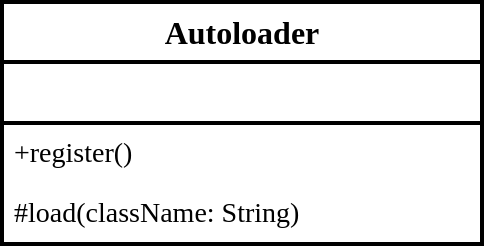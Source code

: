 <mxfile version="13.9.9" type="device" pages="7"><diagram name="autoloader" id="-rNI0J8mjfEAYsX0GZvK"><mxGraphModel dx="1422" dy="856" grid="1" gridSize="10" guides="1" tooltips="1" connect="1" arrows="1" fold="1" page="1" pageScale="1" pageWidth="2336" pageHeight="1654" math="0" shadow="0"><root><mxCell id="LexonDIPVUYyu0fT80gv-0"/><mxCell id="LexonDIPVUYyu0fT80gv-1" parent="LexonDIPVUYyu0fT80gv-0"/><mxCell id="LexonDIPVUYyu0fT80gv-11" value="&lt;span&gt;Autoloader&lt;/span&gt;" style="swimlane;fontStyle=1;align=center;verticalAlign=middle;childLayout=stackLayout;horizontal=1;startSize=30;horizontalStack=0;resizeParent=1;resizeParentMax=0;resizeLast=0;collapsible=0;marginBottom=0;fontSize=16;fontFamily=Lucida Console;strokeWidth=2;swimlaneLine=1;rounded=0;shadow=0;glass=0;swimlaneFillColor=none;fillColor=none;labelBackgroundColor=none;labelBorderColor=none;whiteSpace=wrap;html=1;noLabel=0;expand=1;dropTarget=1;container=0;movableLabel=0;treeFolding=0;comic=0;" parent="LexonDIPVUYyu0fT80gv-1" vertex="1"><mxGeometry x="80" y="80" width="240" height="121" as="geometry"><mxRectangle x="40" y="40" width="160" height="32" as="alternateBounds"/></mxGeometry></mxCell><mxCell id="LexonDIPVUYyu0fT80gv-12" value="&amp;nbsp;" style="text;align=left;verticalAlign=middle;spacingLeft=4;spacingRight=4;overflow=hidden;rotatable=0;points=[[0,0.5],[1,0.5]];portConstraint=eastwest;fontSize=14;fontFamily=Lucida Console;whiteSpace=wrap;strokeWidth=2;html=1;labelBackgroundColor=none;" parent="LexonDIPVUYyu0fT80gv-11" vertex="1"><mxGeometry y="30" width="240" height="30" as="geometry"/></mxCell><mxCell id="LexonDIPVUYyu0fT80gv-13" value="" style="line;strokeWidth=2;fillColor=none;align=left;verticalAlign=middle;spacingTop=-1;spacingLeft=3;spacingRight=3;rotatable=0;labelPosition=right;points=[];portConstraint=eastwest;fontSize=11;html=1;" parent="LexonDIPVUYyu0fT80gv-11" vertex="1"><mxGeometry y="60" width="240" height="1" as="geometry"/></mxCell><mxCell id="LexonDIPVUYyu0fT80gv-14" value="+register()" style="text;strokeColor=none;fillColor=none;align=left;verticalAlign=middle;spacingLeft=4;spacingRight=4;overflow=hidden;rotatable=0;points=[[0,0.5],[1,0.5]];portConstraint=eastwest;fontSize=14;fontFamily=Lucida Console;whiteSpace=wrap;html=1;fontStyle=0" parent="LexonDIPVUYyu0fT80gv-11" vertex="1"><mxGeometry y="61" width="240" height="30" as="geometry"/></mxCell><mxCell id="LexonDIPVUYyu0fT80gv-15" value="#load(className: String)" style="text;strokeColor=none;fillColor=none;align=left;verticalAlign=middle;spacingLeft=4;spacingRight=4;overflow=hidden;rotatable=0;points=[[0,0.5],[1,0.5]];portConstraint=eastwest;fontSize=14;fontFamily=Lucida Console;whiteSpace=wrap;html=1;fontStyle=0" parent="LexonDIPVUYyu0fT80gv-11" vertex="1"><mxGeometry y="91" width="240" height="30" as="geometry"/></mxCell></root></mxGraphModel></diagram><diagram id="HzJDjm7sdKUmM8Tuk4fB" name="collections"><mxGraphModel dx="1422" dy="856" grid="1" gridSize="10" guides="1" tooltips="1" connect="1" arrows="1" fold="1" page="1" pageScale="1" pageWidth="2336" pageHeight="1654" math="0" shadow="0"><root><mxCell id="YtUY-2kbkM7jE1DaFU9k-0"/><mxCell id="YtUY-2kbkM7jE1DaFU9k-1" parent="YtUY-2kbkM7jE1DaFU9k-0"/><mxCell id="v2nM0Q_gsC54IUN-xVkL-8" value="&lt;span&gt;Collection&lt;/span&gt;" style="swimlane;fontStyle=3;align=center;verticalAlign=middle;childLayout=stackLayout;horizontal=1;startSize=30;horizontalStack=0;resizeParent=1;resizeParentMax=0;resizeLast=0;collapsible=0;marginBottom=0;fontSize=16;fontFamily=Lucida Console;strokeWidth=2;swimlaneLine=1;rounded=0;shadow=0;glass=0;swimlaneFillColor=none;fillColor=none;labelBackgroundColor=none;labelBorderColor=none;whiteSpace=wrap;html=1;noLabel=0;expand=1;dropTarget=1;container=0;movableLabel=0;treeFolding=0;comic=0;" parent="YtUY-2kbkM7jE1DaFU9k-1" vertex="1"><mxGeometry x="340" y="380" width="320" height="151" as="geometry"><mxRectangle x="40" y="40" width="160" height="32" as="alternateBounds"/></mxGeometry></mxCell><mxCell id="v2nM0Q_gsC54IUN-xVkL-9" value="#elements: SplObjectStorage" style="text;align=left;verticalAlign=middle;spacingLeft=4;spacingRight=4;overflow=hidden;rotatable=0;points=[[0,0.5],[1,0.5]];portConstraint=eastwest;fontSize=14;fontFamily=Lucida Console;whiteSpace=wrap;strokeWidth=2;html=1;labelBackgroundColor=none;" parent="v2nM0Q_gsC54IUN-xVkL-8" vertex="1"><mxGeometry y="30" width="320" height="30" as="geometry"/></mxCell><mxCell id="v2nM0Q_gsC54IUN-xVkL-11" value="" style="line;strokeWidth=2;fillColor=none;align=left;verticalAlign=middle;spacingTop=-1;spacingLeft=3;spacingRight=3;rotatable=0;labelPosition=right;points=[];portConstraint=eastwest;fontSize=11;html=1;" parent="v2nM0Q_gsC54IUN-xVkL-8" vertex="1"><mxGeometry y="60" width="320" height="1" as="geometry"/></mxCell><mxCell id="r6J_JK4LlULFJ6nVrDtr-6" value="+Collection(elements: Object[0..*])" style="text;strokeColor=none;fillColor=none;align=left;verticalAlign=middle;spacingLeft=4;spacingRight=4;overflow=hidden;rotatable=0;points=[[0,0.5],[1,0.5]];portConstraint=eastwest;fontSize=14;fontFamily=Lucida Console;whiteSpace=wrap;html=1;fontStyle=0" parent="v2nM0Q_gsC54IUN-xVkL-8" vertex="1"><mxGeometry y="61" width="320" height="30" as="geometry"/></mxCell><mxCell id="v2nM0Q_gsC54IUN-xVkL-16" value="+current(): Object" style="text;strokeColor=none;fillColor=none;align=left;verticalAlign=middle;spacingLeft=4;spacingRight=4;overflow=hidden;rotatable=0;points=[[0,0.5],[1,0.5]];portConstraint=eastwest;fontSize=14;fontFamily=Lucida Console;whiteSpace=wrap;html=1;fontStyle=0" parent="v2nM0Q_gsC54IUN-xVkL-8" vertex="1"><mxGeometry y="91" width="320" height="30" as="geometry"/></mxCell><mxCell id="v2nM0Q_gsC54IUN-xVkL-17" value="+key(): int" style="text;strokeColor=none;fillColor=none;align=left;verticalAlign=middle;spacingLeft=4;spacingRight=4;overflow=hidden;rotatable=0;points=[[0,0.5],[1,0.5]];portConstraint=eastwest;fontSize=14;fontFamily=Lucida Console;whiteSpace=wrap;html=1;fontStyle=0" parent="v2nM0Q_gsC54IUN-xVkL-8" vertex="1"><mxGeometry y="121" width="320" height="30" as="geometry"/></mxCell><mxCell id="v2nM0Q_gsC54IUN-xVkL-13" style="edgeStyle=orthogonalEdgeStyle;rounded=0;orthogonalLoop=1;jettySize=auto;html=1;fontSize=14;strokeWidth=2;endArrow=block;endFill=0;anchorPointDirection=1;snapToPoint=0;fixDash=0;noJump=0;comic=0;endSize=15;startSize=5;dashed=1;" parent="YtUY-2kbkM7jE1DaFU9k-1" source="v2nM0Q_gsC54IUN-xVkL-8" target="v2nM0Q_gsC54IUN-xVkL-0" edge="1"><mxGeometry relative="1" as="geometry"><mxPoint x="1059.999" y="360" as="sourcePoint"/><mxPoint x="769.999" y="111" as="targetPoint"/><Array as="points"><mxPoint x="500" y="340"/><mxPoint x="360" y="340"/></Array></mxGeometry></mxCell><mxCell id="ymG-iNBQmfL_p_jZAI6Z-1" style="edgeStyle=orthogonalEdgeStyle;rounded=0;orthogonalLoop=1;jettySize=auto;html=1;fontSize=14;strokeWidth=2;endArrow=block;endFill=0;anchorPointDirection=1;snapToPoint=0;fixDash=0;noJump=0;comic=0;endSize=15;startSize=5;jumpStyle=gap;jumpSize=10;" parent="YtUY-2kbkM7jE1DaFU9k-1" source="r6J_JK4LlULFJ6nVrDtr-0" target="v2nM0Q_gsC54IUN-xVkL-8" edge="1"><mxGeometry relative="1" as="geometry"><mxPoint x="710" y="350" as="sourcePoint"/><mxPoint x="960" y="280" as="targetPoint"/><Array as="points"><mxPoint x="500" y="600"/><mxPoint x="500" y="600"/></Array></mxGeometry></mxCell><mxCell id="r6J_JK4LlULFJ6nVrDtr-0" value="&lt;span&gt;ExampleCollection&lt;/span&gt;" style="swimlane;fontStyle=1;align=center;verticalAlign=middle;childLayout=stackLayout;horizontal=1;startSize=30;horizontalStack=0;resizeParent=1;resizeParentMax=0;resizeLast=0;collapsible=0;marginBottom=0;fontSize=16;fontFamily=Lucida Console;strokeWidth=2;swimlaneLine=1;rounded=0;shadow=0;glass=0;swimlaneFillColor=none;fillColor=none;labelBackgroundColor=none;labelBorderColor=none;whiteSpace=wrap;html=1;noLabel=0;expand=1;dropTarget=1;container=0;movableLabel=0;treeFolding=0;comic=0;" parent="YtUY-2kbkM7jE1DaFU9k-1" vertex="1"><mxGeometry x="310" y="610" width="380" height="151" as="geometry"><mxRectangle x="40" y="40" width="160" height="32" as="alternateBounds"/></mxGeometry></mxCell><mxCell id="r6J_JK4LlULFJ6nVrDtr-1" value="&amp;nbsp;" style="text;align=left;verticalAlign=middle;spacingLeft=4;spacingRight=4;overflow=hidden;rotatable=0;points=[[0,0.5],[1,0.5]];portConstraint=eastwest;fontSize=14;fontFamily=Lucida Console;whiteSpace=wrap;strokeWidth=2;html=1;labelBackgroundColor=none;" parent="r6J_JK4LlULFJ6nVrDtr-0" vertex="1"><mxGeometry y="30" width="380" height="30" as="geometry"/></mxCell><mxCell id="r6J_JK4LlULFJ6nVrDtr-2" value="" style="line;strokeWidth=2;fillColor=none;align=left;verticalAlign=middle;spacingTop=-1;spacingLeft=3;spacingRight=3;rotatable=0;labelPosition=right;points=[];portConstraint=eastwest;fontSize=11;html=1;" parent="r6J_JK4LlULFJ6nVrDtr-0" vertex="1"><mxGeometry y="60" width="380" height="1" as="geometry"/></mxCell><mxCell id="r6J_JK4LlULFJ6nVrDtr-8" value="+ExampleCollection(examples: Example[0..*])" style="text;strokeColor=none;fillColor=none;align=left;verticalAlign=middle;spacingLeft=4;spacingRight=4;overflow=hidden;rotatable=0;points=[[0,0.5],[1,0.5]];portConstraint=eastwest;fontSize=14;fontFamily=Lucida Console;whiteSpace=wrap;html=1;fontStyle=0" parent="r6J_JK4LlULFJ6nVrDtr-0" vertex="1"><mxGeometry y="61" width="380" height="30" as="geometry"/></mxCell><mxCell id="r6J_JK4LlULFJ6nVrDtr-4" value="+attach(example: Example): self" style="text;strokeColor=none;fillColor=none;align=left;verticalAlign=middle;spacingLeft=4;spacingRight=4;overflow=hidden;rotatable=0;points=[[0,0.5],[1,0.5]];portConstraint=eastwest;fontSize=14;fontFamily=Lucida Console;whiteSpace=wrap;html=1;fontStyle=0" parent="r6J_JK4LlULFJ6nVrDtr-0" vertex="1"><mxGeometry y="91" width="380" height="30" as="geometry"/></mxCell><mxCell id="ymG-iNBQmfL_p_jZAI6Z-0" value="+detach(example: Example): self" style="text;strokeColor=none;fillColor=none;align=left;verticalAlign=middle;spacingLeft=4;spacingRight=4;overflow=hidden;rotatable=0;points=[[0,0.5],[1,0.5]];portConstraint=eastwest;fontSize=14;fontFamily=Lucida Console;whiteSpace=wrap;html=1;fontStyle=0" parent="r6J_JK4LlULFJ6nVrDtr-0" vertex="1"><mxGeometry y="121" width="380" height="30" as="geometry"/></mxCell><mxCell id="v2nM0Q_gsC54IUN-xVkL-0" value="&lt;span style=&quot;font-weight: 400&quot;&gt;«interface»&lt;/span&gt;&lt;br style=&quot;font-weight: 400&quot;&gt;Iterator" style="swimlane;fontStyle=1;align=center;verticalAlign=middle;childLayout=stackLayout;horizontal=1;startSize=40;horizontalStack=0;resizeParent=1;resizeParentMax=0;resizeLast=0;collapsible=0;marginBottom=0;fontSize=16;fontFamily=Lucida Console;strokeWidth=2;swimlaneLine=1;rounded=0;shadow=0;glass=0;swimlaneFillColor=none;fillColor=none;labelBackgroundColor=none;labelBorderColor=none;whiteSpace=wrap;html=1;noLabel=0;expand=1;dropTarget=1;container=0;movableLabel=0;treeFolding=0;comic=0;" parent="YtUY-2kbkM7jE1DaFU9k-1" vertex="1"><mxGeometry x="260" y="80" width="200" height="221" as="geometry"><mxRectangle x="40" y="40" width="160" height="32" as="alternateBounds"/></mxGeometry></mxCell><mxCell id="v2nM0Q_gsC54IUN-xVkL-1" value="&amp;nbsp;" style="text;align=left;verticalAlign=middle;spacingLeft=4;spacingRight=4;overflow=hidden;rotatable=0;points=[[0,0.5],[1,0.5]];portConstraint=eastwest;fontSize=14;fontFamily=Lucida Console;whiteSpace=wrap;strokeWidth=2;html=1;labelBackgroundColor=none;" parent="v2nM0Q_gsC54IUN-xVkL-0" vertex="1"><mxGeometry y="40" width="200" height="30" as="geometry"/></mxCell><mxCell id="v2nM0Q_gsC54IUN-xVkL-2" value="" style="line;strokeWidth=2;fillColor=none;align=left;verticalAlign=middle;spacingTop=-1;spacingLeft=3;spacingRight=3;rotatable=0;labelPosition=right;points=[];portConstraint=eastwest;fontSize=11;html=1;" parent="v2nM0Q_gsC54IUN-xVkL-0" vertex="1"><mxGeometry y="70" width="200" height="1" as="geometry"/></mxCell><mxCell id="v2nM0Q_gsC54IUN-xVkL-4" value="+current(): Mixed" style="text;strokeColor=none;fillColor=none;align=left;verticalAlign=middle;spacingLeft=4;spacingRight=4;overflow=hidden;rotatable=0;points=[[0,0.5],[1,0.5]];portConstraint=eastwest;fontSize=14;fontFamily=Lucida Console;whiteSpace=wrap;html=1;" parent="v2nM0Q_gsC54IUN-xVkL-0" vertex="1"><mxGeometry y="71" width="200" height="30" as="geometry"/></mxCell><mxCell id="v2nM0Q_gsC54IUN-xVkL-5" value="+key(): Mixed" style="text;strokeColor=none;fillColor=none;align=left;verticalAlign=middle;spacingLeft=4;spacingRight=4;overflow=hidden;rotatable=0;points=[[0,0.5],[1,0.5]];portConstraint=eastwest;fontSize=14;fontFamily=Lucida Console;whiteSpace=wrap;html=1;" parent="v2nM0Q_gsC54IUN-xVkL-0" vertex="1"><mxGeometry y="101" width="200" height="30" as="geometry"/></mxCell><mxCell id="v2nM0Q_gsC54IUN-xVkL-6" value="+next()" style="text;strokeColor=none;fillColor=none;align=left;verticalAlign=middle;spacingLeft=4;spacingRight=4;overflow=hidden;rotatable=0;points=[[0,0.5],[1,0.5]];portConstraint=eastwest;fontSize=14;fontFamily=Lucida Console;whiteSpace=wrap;html=1;" parent="v2nM0Q_gsC54IUN-xVkL-0" vertex="1"><mxGeometry y="131" width="200" height="30" as="geometry"/></mxCell><mxCell id="v2nM0Q_gsC54IUN-xVkL-3" value="+rewind()" style="text;strokeColor=none;fillColor=none;align=left;verticalAlign=middle;spacingLeft=4;spacingRight=4;overflow=hidden;rotatable=0;points=[[0,0.5],[1,0.5]];portConstraint=eastwest;fontSize=14;fontFamily=Lucida Console;whiteSpace=wrap;html=1;" parent="v2nM0Q_gsC54IUN-xVkL-0" vertex="1"><mxGeometry y="161" width="200" height="30" as="geometry"/></mxCell><mxCell id="v2nM0Q_gsC54IUN-xVkL-7" value="+valid(): boolean" style="text;strokeColor=none;fillColor=none;align=left;verticalAlign=middle;spacingLeft=4;spacingRight=4;overflow=hidden;rotatable=0;points=[[0,0.5],[1,0.5]];portConstraint=eastwest;fontSize=14;fontFamily=Lucida Console;whiteSpace=wrap;html=1;" parent="v2nM0Q_gsC54IUN-xVkL-0" vertex="1"><mxGeometry y="191" width="200" height="30" as="geometry"/></mxCell><mxCell id="CTMakyxtK0y7fn73H938-0" value="SplObjectStorage" style="swimlane;fontStyle=1;align=center;verticalAlign=middle;childLayout=stackLayout;horizontal=1;startSize=90;horizontalStack=0;resizeParent=1;resizeParentMax=0;resizeLast=0;collapsible=0;marginBottom=0;fontSize=16;fontFamily=Lucida Console;strokeWidth=2;swimlaneLine=1;rounded=0;shadow=0;glass=0;swimlaneFillColor=none;fillColor=none;labelBackgroundColor=none;labelBorderColor=none;whiteSpace=wrap;html=1;noLabel=0;expand=1;dropTarget=1;container=0;movableLabel=0;treeFolding=0;comic=0;" parent="YtUY-2kbkM7jE1DaFU9k-1" vertex="1"><mxGeometry x="80" y="425.5" width="180" height="60" as="geometry"><mxRectangle x="40" y="40" width="160" height="32" as="alternateBounds"/></mxGeometry></mxCell><mxCell id="cyIxITOREulCF7c2emZW-0" value="" style="endArrow=none;html=1;strokeWidth=2;fontFamily=Lucida Console;fontSize=14;rounded=0;startArrow=diamondThin;startFill=1;startSize=30;edgeStyle=orthogonalEdgeStyle;endSize=5;" parent="YtUY-2kbkM7jE1DaFU9k-1" source="v2nM0Q_gsC54IUN-xVkL-8" target="CTMakyxtK0y7fn73H938-0" edge="1"><mxGeometry relative="1" as="geometry"><mxPoint x="210" y="540" as="sourcePoint"/><mxPoint x="290" y="540" as="targetPoint"/><mxPoint as="offset"/><Array as="points"/></mxGeometry></mxCell><mxCell id="cyIxITOREulCF7c2emZW-1" value="1" style="edgeLabel;resizable=0;html=1;align=center;verticalAlign=bottom;fontFamily=Lucida Console;fontSize=14;labelBackgroundColor=none;" parent="cyIxITOREulCF7c2emZW-0" connectable="0" vertex="1"><mxGeometry x="-1" relative="1" as="geometry"><mxPoint x="-10" y="-10.5" as="offset"/></mxGeometry></mxCell><mxCell id="cyIxITOREulCF7c2emZW-2" value="1" style="edgeLabel;resizable=0;html=1;align=center;verticalAlign=bottom;fontFamily=Lucida Console;fontSize=14;labelBackgroundColor=none;" parent="cyIxITOREulCF7c2emZW-0" connectable="0" vertex="1"><mxGeometry x="1" relative="1" as="geometry"><mxPoint x="10" y="-0.5" as="offset"/></mxGeometry></mxCell><mxCell id="cyIxITOREulCF7c2emZW-3" value="Example" style="swimlane;fontStyle=1;align=center;verticalAlign=middle;childLayout=stackLayout;horizontal=1;startSize=90;horizontalStack=0;resizeParent=1;resizeParentMax=0;resizeLast=0;collapsible=0;marginBottom=0;fontSize=16;fontFamily=Lucida Console;strokeWidth=2;swimlaneLine=1;rounded=0;shadow=0;glass=0;swimlaneFillColor=none;fillColor=none;labelBackgroundColor=none;labelBorderColor=none;whiteSpace=wrap;html=1;noLabel=0;expand=1;dropTarget=1;container=0;movableLabel=0;treeFolding=0;comic=0;" parent="YtUY-2kbkM7jE1DaFU9k-1" vertex="1"><mxGeometry x="130" y="655.5" width="100" height="60" as="geometry"><mxRectangle x="40" y="40" width="160" height="32" as="alternateBounds"/></mxGeometry></mxCell><mxCell id="XWoYmhlV0tuMr-WVBPb5-0" value="" style="endArrow=none;html=1;strokeWidth=2;fontFamily=Lucida Console;fontSize=14;rounded=0;startArrow=diamondThin;startFill=0;startSize=30;edgeStyle=orthogonalEdgeStyle;endSize=5;" parent="YtUY-2kbkM7jE1DaFU9k-1" source="r6J_JK4LlULFJ6nVrDtr-0" target="cyIxITOREulCF7c2emZW-3" edge="1"><mxGeometry relative="1" as="geometry"><mxPoint x="750" y="710" as="sourcePoint"/><mxPoint x="830" y="710" as="targetPoint"/><mxPoint as="offset"/><Array as="points"/></mxGeometry></mxCell><mxCell id="XWoYmhlV0tuMr-WVBPb5-1" value="1" style="edgeLabel;resizable=0;html=1;align=center;verticalAlign=bottom;fontFamily=Lucida Console;fontSize=14;labelBackgroundColor=none;" parent="XWoYmhlV0tuMr-WVBPb5-0" connectable="0" vertex="1"><mxGeometry x="-1" relative="1" as="geometry"><mxPoint x="-10" y="-5.52" as="offset"/></mxGeometry></mxCell><mxCell id="XWoYmhlV0tuMr-WVBPb5-2" value="*" style="edgeLabel;resizable=0;html=1;align=center;verticalAlign=bottom;fontFamily=Lucida Console;fontSize=14;labelBackgroundColor=none;" parent="XWoYmhlV0tuMr-WVBPb5-0" connectable="0" vertex="1"><mxGeometry x="1" relative="1" as="geometry"><mxPoint x="10" y="4.5" as="offset"/></mxGeometry></mxCell><mxCell id="pvlzUTAzu1wZL9R-eDlb-0" value="&lt;span style=&quot;font-weight: 400&quot;&gt;«interface»&lt;/span&gt;&lt;br style=&quot;font-weight: 400&quot;&gt;Countable" style="swimlane;fontStyle=1;align=center;verticalAlign=middle;childLayout=stackLayout;horizontal=1;startSize=40;horizontalStack=0;resizeParent=1;resizeParentMax=0;resizeLast=0;collapsible=0;marginBottom=0;fontSize=16;fontFamily=Lucida Console;strokeWidth=2;swimlaneLine=1;rounded=0;shadow=0;glass=0;swimlaneFillColor=none;fillColor=none;labelBackgroundColor=none;labelBorderColor=none;whiteSpace=wrap;html=1;noLabel=0;expand=1;dropTarget=1;container=0;movableLabel=0;treeFolding=0;comic=0;" parent="YtUY-2kbkM7jE1DaFU9k-1" vertex="1"><mxGeometry x="540" y="200" width="200" height="101" as="geometry"><mxRectangle x="40" y="40" width="160" height="32" as="alternateBounds"/></mxGeometry></mxCell><mxCell id="pvlzUTAzu1wZL9R-eDlb-1" value="&amp;nbsp;" style="text;align=left;verticalAlign=middle;spacingLeft=4;spacingRight=4;overflow=hidden;rotatable=0;points=[[0,0.5],[1,0.5]];portConstraint=eastwest;fontSize=14;fontFamily=Lucida Console;whiteSpace=wrap;strokeWidth=2;html=1;labelBackgroundColor=none;" parent="pvlzUTAzu1wZL9R-eDlb-0" vertex="1"><mxGeometry y="40" width="200" height="30" as="geometry"/></mxCell><mxCell id="pvlzUTAzu1wZL9R-eDlb-2" value="" style="line;strokeWidth=2;fillColor=none;align=left;verticalAlign=middle;spacingTop=-1;spacingLeft=3;spacingRight=3;rotatable=0;labelPosition=right;points=[];portConstraint=eastwest;fontSize=11;html=1;" parent="pvlzUTAzu1wZL9R-eDlb-0" vertex="1"><mxGeometry y="70" width="200" height="1" as="geometry"/></mxCell><mxCell id="pvlzUTAzu1wZL9R-eDlb-3" value="+count(): int" style="text;strokeColor=none;fillColor=none;align=left;verticalAlign=middle;spacingLeft=4;spacingRight=4;overflow=hidden;rotatable=0;points=[[0,0.5],[1,0.5]];portConstraint=eastwest;fontSize=14;fontFamily=Lucida Console;whiteSpace=wrap;html=1;" parent="pvlzUTAzu1wZL9R-eDlb-0" vertex="1"><mxGeometry y="71" width="200" height="30" as="geometry"/></mxCell><mxCell id="pvlzUTAzu1wZL9R-eDlb-8" style="edgeStyle=orthogonalEdgeStyle;rounded=0;orthogonalLoop=1;jettySize=auto;html=1;fontSize=14;strokeWidth=2;endArrow=block;endFill=0;anchorPointDirection=1;snapToPoint=0;fixDash=0;noJump=0;comic=0;endSize=15;startSize=5;dashed=1;" parent="YtUY-2kbkM7jE1DaFU9k-1" source="v2nM0Q_gsC54IUN-xVkL-8" target="pvlzUTAzu1wZL9R-eDlb-0" edge="1"><mxGeometry relative="1" as="geometry"><mxPoint x="690" y="309" as="sourcePoint"/><mxPoint x="550" y="230" as="targetPoint"/><Array as="points"><mxPoint x="500" y="340"/><mxPoint x="640" y="340"/></Array></mxGeometry></mxCell></root></mxGraphModel></diagram><diagram name="connections" id="7EB7TgY6-iYrFRUCBnvo"><mxGraphModel dx="1422" dy="856" grid="1" gridSize="10" guides="1" tooltips="1" connect="1" arrows="1" fold="1" page="1" pageScale="1" pageWidth="2336" pageHeight="1654" math="0" shadow="0"><root><mxCell id="l5bSqt2Yp6Se5GuV9gUh-0"/><mxCell id="l5bSqt2Yp6Se5GuV9gUh-1" parent="l5bSqt2Yp6Se5GuV9gUh-0"/><mxCell id="l5bSqt2Yp6Se5GuV9gUh-12" style="edgeStyle=orthogonalEdgeStyle;rounded=0;orthogonalLoop=1;jettySize=auto;html=1;fontSize=14;strokeWidth=2;endArrow=block;endFill=0;anchorPointDirection=1;snapToPoint=0;fixDash=0;noJump=0;comic=0;endSize=15;startSize=5;" parent="l5bSqt2Yp6Se5GuV9gUh-1" source="l5bSqt2Yp6Se5GuV9gUh-37" target="l5bSqt2Yp6Se5GuV9gUh-42" edge="1"><mxGeometry relative="1" as="geometry"><mxPoint x="475.0" y="420" as="sourcePoint"/><mxPoint x="480" y="181" as="targetPoint"/><Array as="points"/></mxGeometry></mxCell><mxCell id="l5bSqt2Yp6Se5GuV9gUh-13" style="edgeStyle=orthogonalEdgeStyle;rounded=0;orthogonalLoop=1;jettySize=auto;html=1;fontSize=14;strokeWidth=2;endArrow=block;endFill=0;anchorPointDirection=1;snapToPoint=0;fixDash=0;noJump=0;comic=0;endSize=15;startSize=5;" parent="l5bSqt2Yp6Se5GuV9gUh-1" source="l5bSqt2Yp6Se5GuV9gUh-55" target="l5bSqt2Yp6Se5GuV9gUh-37" edge="1"><mxGeometry relative="1" as="geometry"><mxPoint x="860" y="501" as="sourcePoint"/><mxPoint x="710" y="422" as="targetPoint"/><Array as="points"/></mxGeometry></mxCell><mxCell id="l5bSqt2Yp6Se5GuV9gUh-14" style="edgeStyle=orthogonalEdgeStyle;rounded=0;orthogonalLoop=1;jettySize=auto;html=1;fontSize=14;strokeWidth=2;endArrow=block;endFill=0;anchorPointDirection=1;snapToPoint=0;fixDash=0;noJump=0;comic=0;endSize=15;startSize=5;" parent="l5bSqt2Yp6Se5GuV9gUh-1" source="l5bSqt2Yp6Se5GuV9gUh-51" target="l5bSqt2Yp6Se5GuV9gUh-37" edge="1"><mxGeometry relative="1" as="geometry"><mxPoint x="310" y="661" as="sourcePoint"/><mxPoint x="520" y="582" as="targetPoint"/><Array as="points"/></mxGeometry></mxCell><mxCell id="l5bSqt2Yp6Se5GuV9gUh-15" value="" style="endArrow=none;html=1;strokeWidth=2;fontFamily=Lucida Console;fontSize=14;rounded=0;startArrow=diamondThin;startFill=0;startSize=30;edgeStyle=orthogonalEdgeStyle;endSize=5;" parent="l5bSqt2Yp6Se5GuV9gUh-1" source="l5bSqt2Yp6Se5GuV9gUh-42" target="l5bSqt2Yp6Se5GuV9gUh-26" edge="1"><mxGeometry relative="1" as="geometry"><mxPoint x="640" y="1" as="sourcePoint"/><mxPoint x="740" y="1" as="targetPoint"/><mxPoint as="offset"/><Array as="points"><mxPoint x="640" y="221"/><mxPoint x="640" y="221"/></Array></mxGeometry></mxCell><mxCell id="l5bSqt2Yp6Se5GuV9gUh-16" value="1" style="edgeLabel;resizable=0;html=1;align=center;verticalAlign=bottom;fontFamily=Lucida Console;fontSize=14;labelBackgroundColor=none;" parent="l5bSqt2Yp6Se5GuV9gUh-15" connectable="0" vertex="1"><mxGeometry x="-1" relative="1" as="geometry"><mxPoint x="10" y="-5.52" as="offset"/></mxGeometry></mxCell><mxCell id="l5bSqt2Yp6Se5GuV9gUh-17" value="1" style="edgeLabel;resizable=0;html=1;align=center;verticalAlign=bottom;fontFamily=Lucida Console;fontSize=14;labelBackgroundColor=none;" parent="l5bSqt2Yp6Se5GuV9gUh-15" connectable="0" vertex="1"><mxGeometry x="1" relative="1" as="geometry"><mxPoint x="-10" y="-5.52" as="offset"/></mxGeometry></mxCell><mxCell id="l5bSqt2Yp6Se5GuV9gUh-26" value="Database" style="swimlane;fontStyle=1;align=center;verticalAlign=middle;childLayout=stackLayout;horizontal=1;startSize=30;horizontalStack=0;resizeParent=1;resizeParentMax=0;resizeLast=0;collapsible=0;marginBottom=0;fontSize=16;fontFamily=Lucida Console;strokeWidth=2;swimlaneLine=1;rounded=0;shadow=0;glass=0;swimlaneFillColor=none;fillColor=none;labelBackgroundColor=none;labelBorderColor=none;whiteSpace=wrap;html=1;noLabel=0;expand=1;dropTarget=1;container=0;movableLabel=0;treeFolding=0;comic=0;" parent="l5bSqt2Yp6Se5GuV9gUh-1" vertex="1"><mxGeometry x="680" y="80" width="240" height="341" as="geometry"><mxRectangle x="40" y="40" width="160" height="32" as="alternateBounds"/></mxGeometry></mxCell><mxCell id="l5bSqt2Yp6Se5GuV9gUh-28" value="#host: String" style="text;align=left;verticalAlign=middle;spacingLeft=4;spacingRight=4;overflow=hidden;rotatable=0;points=[[0,0.5],[1,0.5]];portConstraint=eastwest;fontSize=14;fontFamily=Lucida Console;whiteSpace=wrap;strokeWidth=2;html=1;" parent="l5bSqt2Yp6Se5GuV9gUh-26" vertex="1"><mxGeometry y="30" width="240" height="30" as="geometry"/></mxCell><mxCell id="l5bSqt2Yp6Se5GuV9gUh-27" value="#name: String" style="text;align=left;verticalAlign=middle;spacingLeft=4;spacingRight=4;overflow=hidden;rotatable=0;points=[[0,0.5],[1,0.5]];portConstraint=eastwest;fontSize=14;fontFamily=Lucida Console;whiteSpace=wrap;strokeWidth=2;html=1;" parent="l5bSqt2Yp6Se5GuV9gUh-26" vertex="1"><mxGeometry y="60" width="240" height="30" as="geometry"/></mxCell><mxCell id="l5bSqt2Yp6Se5GuV9gUh-29" value="#user: String" style="text;align=left;verticalAlign=middle;spacingLeft=4;spacingRight=4;overflow=hidden;rotatable=0;points=[[0,0.5],[1,0.5]];portConstraint=eastwest;fontSize=14;fontFamily=Lucida Console;whiteSpace=wrap;strokeWidth=2;html=1;" parent="l5bSqt2Yp6Se5GuV9gUh-26" vertex="1"><mxGeometry y="90" width="240" height="30" as="geometry"/></mxCell><mxCell id="l5bSqt2Yp6Se5GuV9gUh-30" value="#password: String" style="text;align=left;verticalAlign=middle;spacingLeft=4;spacingRight=4;overflow=hidden;rotatable=0;points=[[0,0.5],[1,0.5]];portConstraint=eastwest;fontSize=14;fontFamily=Lucida Console;whiteSpace=wrap;strokeWidth=2;html=1;" parent="l5bSqt2Yp6Se5GuV9gUh-26" vertex="1"><mxGeometry y="120" width="240" height="30" as="geometry"/></mxCell><mxCell id="l5bSqt2Yp6Se5GuV9gUh-31" value="" style="line;strokeWidth=2;fillColor=none;align=left;verticalAlign=middle;spacingTop=-1;spacingLeft=3;spacingRight=3;rotatable=0;labelPosition=right;points=[];portConstraint=eastwest;fontSize=11;html=1;" parent="l5bSqt2Yp6Se5GuV9gUh-26" vertex="1"><mxGeometry y="150" width="240" height="1" as="geometry"/></mxCell><mxCell id="l5bSqt2Yp6Se5GuV9gUh-32" value="+Database(host: String,&lt;br&gt;&amp;nbsp; &amp;nbsp; &amp;nbsp; &amp;nbsp; &amp;nbsp; name: String,&lt;br&gt;&amp;nbsp; &amp;nbsp; &amp;nbsp; &amp;nbsp; &amp;nbsp; user: String,&lt;br&gt;&amp;nbsp; &amp;nbsp; &amp;nbsp; &amp;nbsp; &amp;nbsp; password: String)" style="text;strokeColor=none;fillColor=none;align=left;verticalAlign=middle;spacingLeft=4;spacingRight=4;overflow=hidden;rotatable=0;points=[[0,0.5],[1,0.5]];portConstraint=eastwest;fontSize=14;fontFamily=Lucida Console;whiteSpace=wrap;html=1;" parent="l5bSqt2Yp6Se5GuV9gUh-26" vertex="1"><mxGeometry y="151" width="240" height="70" as="geometry"/></mxCell><mxCell id="l5bSqt2Yp6Se5GuV9gUh-33" value="+getName(): String" style="text;strokeColor=none;fillColor=none;align=left;verticalAlign=middle;spacingLeft=4;spacingRight=4;overflow=hidden;rotatable=0;points=[[0,0.5],[1,0.5]];portConstraint=eastwest;fontSize=14;fontFamily=Lucida Console;whiteSpace=wrap;html=1;" parent="l5bSqt2Yp6Se5GuV9gUh-26" vertex="1"><mxGeometry y="221" width="240" height="30" as="geometry"/></mxCell><mxCell id="l5bSqt2Yp6Se5GuV9gUh-34" value="+getHost(): String" style="text;strokeColor=none;fillColor=none;align=left;verticalAlign=middle;spacingLeft=4;spacingRight=4;overflow=hidden;rotatable=0;points=[[0,0.5],[1,0.5]];portConstraint=eastwest;fontSize=14;fontFamily=Lucida Console;whiteSpace=wrap;html=1;" parent="l5bSqt2Yp6Se5GuV9gUh-26" vertex="1"><mxGeometry y="251" width="240" height="30" as="geometry"/></mxCell><mxCell id="l5bSqt2Yp6Se5GuV9gUh-35" value="+getUser(): String" style="text;strokeColor=none;fillColor=none;align=left;verticalAlign=middle;spacingLeft=4;spacingRight=4;overflow=hidden;rotatable=0;points=[[0,0.5],[1,0.5]];portConstraint=eastwest;fontSize=14;fontFamily=Lucida Console;whiteSpace=wrap;html=1;" parent="l5bSqt2Yp6Se5GuV9gUh-26" vertex="1"><mxGeometry y="281" width="240" height="30" as="geometry"/></mxCell><mxCell id="l5bSqt2Yp6Se5GuV9gUh-36" value="+getPassword(): String" style="text;strokeColor=none;fillColor=none;align=left;verticalAlign=middle;spacingLeft=4;spacingRight=4;overflow=hidden;rotatable=0;points=[[0,0.5],[1,0.5]];portConstraint=eastwest;fontSize=14;fontFamily=Lucida Console;whiteSpace=wrap;html=1;" parent="l5bSqt2Yp6Se5GuV9gUh-26" vertex="1"><mxGeometry y="311" width="240" height="30" as="geometry"/></mxCell><mxCell id="l5bSqt2Yp6Se5GuV9gUh-37" value="&lt;i&gt;ConnectionWithPDO&lt;/i&gt;" style="swimlane;fontStyle=1;align=center;verticalAlign=middle;childLayout=stackLayout;horizontal=1;startSize=30;horizontalStack=0;resizeParent=1;resizeParentMax=0;resizeLast=0;collapsible=0;marginBottom=0;fontSize=16;fontFamily=Lucida Console;strokeWidth=2;swimlaneLine=1;rounded=0;shadow=0;glass=0;swimlaneFillColor=none;fillColor=none;labelBackgroundColor=none;labelBorderColor=none;whiteSpace=wrap;html=1;noLabel=0;expand=1;dropTarget=1;container=0;movableLabel=0;treeFolding=0;comic=0;" parent="l5bSqt2Yp6Se5GuV9gUh-1" vertex="1"><mxGeometry x="320" y="491" width="240" height="121" as="geometry"><mxRectangle x="40" y="40" width="160" height="32" as="alternateBounds"/></mxGeometry></mxCell><mxCell id="l5bSqt2Yp6Se5GuV9gUh-38" value="#pdo: PDO" style="text;align=left;verticalAlign=middle;spacingLeft=4;spacingRight=4;overflow=hidden;rotatable=0;points=[[0,0.5],[1,0.5]];portConstraint=eastwest;fontSize=14;fontFamily=Lucida Console;whiteSpace=wrap;strokeWidth=2;html=1;" parent="l5bSqt2Yp6Se5GuV9gUh-37" vertex="1"><mxGeometry y="30" width="240" height="30" as="geometry"/></mxCell><mxCell id="l5bSqt2Yp6Se5GuV9gUh-39" value="#pdoStatement: PDOStatement" style="text;align=left;verticalAlign=middle;spacingLeft=4;spacingRight=4;overflow=hidden;rotatable=0;points=[[0,0.5],[1,0.5]];portConstraint=eastwest;fontSize=14;fontFamily=Lucida Console;whiteSpace=wrap;strokeWidth=2;html=1;" parent="l5bSqt2Yp6Se5GuV9gUh-37" vertex="1"><mxGeometry y="60" width="240" height="30" as="geometry"/></mxCell><mxCell id="l5bSqt2Yp6Se5GuV9gUh-40" value="" style="line;strokeWidth=2;fillColor=none;align=left;verticalAlign=middle;spacingTop=-1;spacingLeft=3;spacingRight=3;rotatable=0;labelPosition=right;points=[];portConstraint=eastwest;fontSize=11;html=1;" parent="l5bSqt2Yp6Se5GuV9gUh-37" vertex="1"><mxGeometry y="90" width="240" height="1" as="geometry"/></mxCell><mxCell id="l5bSqt2Yp6Se5GuV9gUh-41" value="+getPdo(): PDO" style="text;strokeColor=none;fillColor=none;align=left;verticalAlign=middle;spacingLeft=4;spacingRight=4;overflow=hidden;rotatable=0;points=[[0,0.5],[1,0.5]];portConstraint=eastwest;fontSize=14;fontFamily=Lucida Console;whiteSpace=wrap;html=1;" parent="l5bSqt2Yp6Se5GuV9gUh-37" vertex="1"><mxGeometry y="91" width="240" height="30" as="geometry"/></mxCell><mxCell id="l5bSqt2Yp6Se5GuV9gUh-42" value="&lt;i&gt;DBMSConnection&lt;/i&gt;" style="swimlane;fontStyle=1;align=center;verticalAlign=middle;childLayout=stackLayout;horizontal=1;startSize=30;horizontalStack=0;resizeParent=1;resizeParentMax=0;resizeLast=0;collapsible=0;marginBottom=0;fontSize=16;fontFamily=Lucida Console;strokeWidth=2;swimlaneLine=1;rounded=0;shadow=0;glass=0;swimlaneFillColor=none;fillColor=none;labelBackgroundColor=none;labelBorderColor=none;whiteSpace=wrap;html=1;noLabel=0;expand=1;dropTarget=1;container=0;movableLabel=0;treeFolding=0;comic=0;" parent="l5bSqt2Yp6Se5GuV9gUh-1" vertex="1"><mxGeometry x="280" y="80" width="320" height="331" as="geometry"><mxRectangle x="40" y="40" width="160" height="32" as="alternateBounds"/></mxGeometry></mxCell><mxCell id="l5bSqt2Yp6Se5GuV9gUh-43" value="#database: Database" style="text;align=left;verticalAlign=middle;spacingLeft=4;spacingRight=4;overflow=hidden;rotatable=0;points=[[0,0.5],[1,0.5]];portConstraint=eastwest;fontSize=14;fontFamily=Lucida Console;whiteSpace=wrap;strokeWidth=2;html=1;" parent="l5bSqt2Yp6Se5GuV9gUh-42" vertex="1"><mxGeometry y="30" width="320" height="30" as="geometry"/></mxCell><mxCell id="l5bSqt2Yp6Se5GuV9gUh-44" value="" style="line;strokeWidth=2;fillColor=none;align=left;verticalAlign=middle;spacingTop=-1;spacingLeft=3;spacingRight=3;rotatable=0;labelPosition=right;points=[];portConstraint=eastwest;fontSize=11;html=1;" parent="l5bSqt2Yp6Se5GuV9gUh-42" vertex="1"><mxGeometry y="60" width="320" height="1" as="geometry"/></mxCell><mxCell id="l5bSqt2Yp6Se5GuV9gUh-46" value="+prepare(query: String): self" style="text;strokeColor=none;fillColor=none;align=left;verticalAlign=middle;spacingLeft=4;spacingRight=4;overflow=hidden;rotatable=0;points=[[0,0.5],[1,0.5]];portConstraint=eastwest;fontSize=14;fontFamily=Lucida Console;whiteSpace=wrap;html=1;fontStyle=2;" parent="l5bSqt2Yp6Se5GuV9gUh-42" vertex="1"><mxGeometry y="61" width="320" height="30" as="geometry"/></mxCell><mxCell id="l5bSqt2Yp6Se5GuV9gUh-47" value="+execute(parameters: Mixed[]): self" style="text;strokeColor=none;fillColor=none;align=left;verticalAlign=middle;spacingLeft=4;spacingRight=4;overflow=hidden;rotatable=0;points=[[0,0.5],[1,0.5]];portConstraint=eastwest;fontSize=14;fontFamily=Lucida Console;whiteSpace=wrap;html=1;fontStyle=2;" parent="l5bSqt2Yp6Se5GuV9gUh-42" vertex="1"><mxGeometry y="91" width="320" height="30" as="geometry"/></mxCell><mxCell id="l5bSqt2Yp6Se5GuV9gUh-48" value="+fetchAll(): Mixed[]" style="text;strokeColor=none;fillColor=none;align=left;verticalAlign=middle;spacingLeft=4;spacingRight=4;overflow=hidden;rotatable=0;points=[[0,0.5],[1,0.5]];portConstraint=eastwest;fontSize=14;fontFamily=Lucida Console;whiteSpace=wrap;html=1;fontStyle=2;" parent="l5bSqt2Yp6Se5GuV9gUh-42" vertex="1"><mxGeometry y="121" width="320" height="30" as="geometry"/></mxCell><mxCell id="Js2mXpjOB9VkBd7anRUe-0" value="+fetchOne(): Mixed[]" style="text;strokeColor=none;fillColor=none;align=left;verticalAlign=middle;spacingLeft=4;spacingRight=4;overflow=hidden;rotatable=0;points=[[0,0.5],[1,0.5]];portConstraint=eastwest;fontSize=14;fontFamily=Lucida Console;whiteSpace=wrap;html=1;fontStyle=2;" parent="l5bSqt2Yp6Se5GuV9gUh-42" vertex="1"><mxGeometry y="151" width="320" height="30" as="geometry"/></mxCell><mxCell id="l5bSqt2Yp6Se5GuV9gUh-49" value="+getInsertId(): int" style="text;strokeColor=none;fillColor=none;align=left;verticalAlign=middle;spacingLeft=4;spacingRight=4;overflow=hidden;rotatable=0;points=[[0,0.5],[1,0.5]];portConstraint=eastwest;fontSize=14;fontFamily=Lucida Console;whiteSpace=wrap;html=1;fontStyle=2;" parent="l5bSqt2Yp6Se5GuV9gUh-42" vertex="1"><mxGeometry y="181" width="320" height="30" as="geometry"/></mxCell><mxCell id="l5bSqt2Yp6Se5GuV9gUh-50" value="+getAffectRows(): int" style="text;strokeColor=none;fillColor=none;align=left;verticalAlign=middle;spacingLeft=4;spacingRight=4;overflow=hidden;rotatable=0;points=[[0,0.5],[1,0.5]];portConstraint=eastwest;fontSize=14;fontFamily=Lucida Console;whiteSpace=wrap;html=1;fontStyle=2;" parent="l5bSqt2Yp6Se5GuV9gUh-42" vertex="1"><mxGeometry y="211" width="320" height="30" as="geometry"/></mxCell><mxCell id="JGAGjBzrZnwLIoz0wM7O-0" value="+beginTransaction()" style="text;strokeColor=none;fillColor=none;align=left;verticalAlign=middle;spacingLeft=4;spacingRight=4;overflow=hidden;rotatable=0;points=[[0,0.5],[1,0.5]];portConstraint=eastwest;fontSize=14;fontFamily=Lucida Console;whiteSpace=wrap;html=1;fontStyle=2;" parent="l5bSqt2Yp6Se5GuV9gUh-42" vertex="1"><mxGeometry y="241" width="320" height="30" as="geometry"/></mxCell><mxCell id="JGAGjBzrZnwLIoz0wM7O-1" value="+commit()" style="text;strokeColor=none;fillColor=none;align=left;verticalAlign=middle;spacingLeft=4;spacingRight=4;overflow=hidden;rotatable=0;points=[[0,0.5],[1,0.5]];portConstraint=eastwest;fontSize=14;fontFamily=Lucida Console;whiteSpace=wrap;html=1;fontStyle=2;" parent="l5bSqt2Yp6Se5GuV9gUh-42" vertex="1"><mxGeometry y="271" width="320" height="30" as="geometry"/></mxCell><mxCell id="9hvCdlFKyGVos-QzP0Fs-0" value="+rollback()" style="text;strokeColor=none;fillColor=none;align=left;verticalAlign=middle;spacingLeft=4;spacingRight=4;overflow=hidden;rotatable=0;points=[[0,0.5],[1,0.5]];portConstraint=eastwest;fontSize=14;fontFamily=Lucida Console;whiteSpace=wrap;html=1;fontStyle=2;" parent="l5bSqt2Yp6Se5GuV9gUh-42" vertex="1"><mxGeometry y="301" width="320" height="30" as="geometry"/></mxCell><mxCell id="l5bSqt2Yp6Se5GuV9gUh-51" value="MySQLConnection" style="swimlane;fontStyle=1;align=center;verticalAlign=middle;childLayout=stackLayout;horizontal=1;startSize=30;horizontalStack=0;resizeParent=1;resizeParentMax=0;resizeLast=0;collapsible=0;marginBottom=0;fontSize=16;fontFamily=Lucida Console;strokeWidth=2;swimlaneLine=1;rounded=0;shadow=0;glass=0;swimlaneFillColor=none;fillColor=none;labelBackgroundColor=none;labelBorderColor=none;whiteSpace=wrap;html=1;noLabel=0;expand=1;dropTarget=1;container=0;movableLabel=0;treeFolding=0;comic=0;" parent="l5bSqt2Yp6Se5GuV9gUh-1" vertex="1"><mxGeometry x="480" y="681" width="320" height="91" as="geometry"><mxRectangle x="40" y="40" width="160" height="32" as="alternateBounds"/></mxGeometry></mxCell><mxCell id="l5bSqt2Yp6Se5GuV9gUh-52" value="&amp;nbsp;" style="text;strokeColor=none;fillColor=none;align=left;verticalAlign=middle;spacingLeft=4;spacingRight=4;overflow=hidden;rotatable=0;points=[[0,0.5],[1,0.5]];portConstraint=eastwest;fontSize=14;fontFamily=Lucida Console;whiteSpace=wrap;html=1;" parent="l5bSqt2Yp6Se5GuV9gUh-51" vertex="1"><mxGeometry y="30" width="320" height="30" as="geometry"/></mxCell><mxCell id="l5bSqt2Yp6Se5GuV9gUh-53" value="" style="line;strokeWidth=2;fillColor=none;align=left;verticalAlign=middle;spacingTop=-1;spacingLeft=3;spacingRight=3;rotatable=0;labelPosition=right;points=[];portConstraint=eastwest;fontSize=11;html=1;" parent="l5bSqt2Yp6Se5GuV9gUh-51" vertex="1"><mxGeometry y="60" width="320" height="1" as="geometry"/></mxCell><mxCell id="l5bSqt2Yp6Se5GuV9gUh-54" value="+MySQLConnection(database: Database)" style="text;strokeColor=none;fillColor=none;align=left;verticalAlign=middle;spacingLeft=4;spacingRight=4;overflow=hidden;rotatable=0;points=[[0,0.5],[1,0.5]];portConstraint=eastwest;fontSize=14;fontFamily=Lucida Console;whiteSpace=wrap;html=1;" parent="l5bSqt2Yp6Se5GuV9gUh-51" vertex="1"><mxGeometry y="61" width="320" height="30" as="geometry"/></mxCell><mxCell id="l5bSqt2Yp6Se5GuV9gUh-55" value="PostgreSQLConnection" style="swimlane;fontStyle=1;align=center;verticalAlign=middle;childLayout=stackLayout;horizontal=1;startSize=30;horizontalStack=0;resizeParent=1;resizeParentMax=0;resizeLast=0;collapsible=0;marginBottom=0;fontSize=16;fontFamily=Lucida Console;strokeWidth=2;swimlaneLine=1;rounded=0;shadow=0;glass=0;swimlaneFillColor=none;fillColor=none;labelBackgroundColor=none;labelBorderColor=none;whiteSpace=wrap;html=1;noLabel=0;expand=1;dropTarget=1;container=0;movableLabel=0;treeFolding=0;comic=0;" parent="l5bSqt2Yp6Se5GuV9gUh-1" vertex="1"><mxGeometry x="80" y="681" width="360" height="91" as="geometry"><mxRectangle x="40" y="40" width="160" height="32" as="alternateBounds"/></mxGeometry></mxCell><mxCell id="l5bSqt2Yp6Se5GuV9gUh-56" value="&amp;nbsp;" style="text;strokeColor=none;fillColor=none;align=left;verticalAlign=middle;spacingLeft=4;spacingRight=4;overflow=hidden;rotatable=0;points=[[0,0.5],[1,0.5]];portConstraint=eastwest;fontSize=14;fontFamily=Lucida Console;whiteSpace=wrap;html=1;" parent="l5bSqt2Yp6Se5GuV9gUh-55" vertex="1"><mxGeometry y="30" width="360" height="30" as="geometry"/></mxCell><mxCell id="l5bSqt2Yp6Se5GuV9gUh-57" value="" style="line;strokeWidth=2;fillColor=none;align=left;verticalAlign=middle;spacingTop=-1;spacingLeft=3;spacingRight=3;rotatable=0;labelPosition=right;points=[];portConstraint=eastwest;fontSize=11;html=1;" parent="l5bSqt2Yp6Se5GuV9gUh-55" vertex="1"><mxGeometry y="60" width="360" height="1" as="geometry"/></mxCell><mxCell id="l5bSqt2Yp6Se5GuV9gUh-58" value="+PostgreSQLConnection(database: Database)" style="text;strokeColor=none;fillColor=none;align=left;verticalAlign=middle;spacingLeft=4;spacingRight=4;overflow=hidden;rotatable=0;points=[[0,0.5],[1,0.5]];portConstraint=eastwest;fontSize=14;fontFamily=Lucida Console;whiteSpace=wrap;html=1;" parent="l5bSqt2Yp6Se5GuV9gUh-55" vertex="1"><mxGeometry y="61" width="360" height="30" as="geometry"/></mxCell><mxCell id="l5bSqt2Yp6Se5GuV9gUh-61" value="PDO" style="swimlane;fontStyle=1;align=center;verticalAlign=middle;childLayout=stackLayout;horizontal=1;startSize=90;horizontalStack=0;resizeParent=1;resizeParentMax=0;resizeLast=0;collapsible=0;marginBottom=0;fontSize=16;fontFamily=Lucida Console;strokeWidth=2;swimlaneLine=1;rounded=0;shadow=0;glass=0;swimlaneFillColor=none;fillColor=none;labelBackgroundColor=none;labelBorderColor=none;whiteSpace=wrap;html=1;noLabel=0;expand=1;dropTarget=1;container=0;movableLabel=0;treeFolding=0;comic=0;" parent="l5bSqt2Yp6Se5GuV9gUh-1" vertex="1"><mxGeometry x="120" y="471" width="100" height="60" as="geometry"><mxRectangle x="40" y="40" width="160" height="32" as="alternateBounds"/></mxGeometry></mxCell><mxCell id="K0OEOzLwbV9RSXfgfABl-0" value="" style="endArrow=none;html=1;strokeWidth=2;fontFamily=Lucida Console;fontSize=14;rounded=0;startArrow=diamondThin;startFill=1;startSize=30;edgeStyle=orthogonalEdgeStyle;endSize=5;" parent="l5bSqt2Yp6Se5GuV9gUh-1" source="l5bSqt2Yp6Se5GuV9gUh-37" target="l5bSqt2Yp6Se5GuV9gUh-61" edge="1"><mxGeometry relative="1" as="geometry"><mxPoint x="150" y="631" as="sourcePoint"/><mxPoint x="230" y="631" as="targetPoint"/><mxPoint as="offset"/><Array as="points"><mxPoint x="280" y="552"/><mxPoint x="280" y="501"/></Array></mxGeometry></mxCell><mxCell id="K0OEOzLwbV9RSXfgfABl-3" value="PDOStatement" style="swimlane;fontStyle=1;align=center;verticalAlign=middle;childLayout=stackLayout;horizontal=1;startSize=90;horizontalStack=0;resizeParent=1;resizeParentMax=0;resizeLast=0;collapsible=0;marginBottom=0;fontSize=16;fontFamily=Lucida Console;strokeWidth=2;swimlaneLine=1;rounded=0;shadow=0;glass=0;swimlaneFillColor=none;fillColor=none;labelBackgroundColor=none;labelBorderColor=none;whiteSpace=wrap;html=1;noLabel=0;expand=1;dropTarget=1;container=0;movableLabel=0;treeFolding=0;comic=0;" parent="l5bSqt2Yp6Se5GuV9gUh-1" vertex="1"><mxGeometry x="100" y="571" width="140" height="60" as="geometry"><mxRectangle x="40" y="40" width="160" height="32" as="alternateBounds"/></mxGeometry></mxCell><mxCell id="K0OEOzLwbV9RSXfgfABl-4" value="" style="endArrow=none;html=1;strokeWidth=2;fontFamily=Lucida Console;fontSize=14;rounded=0;startArrow=diamondThin;startFill=1;startSize=30;edgeStyle=orthogonalEdgeStyle;endSize=5;" parent="l5bSqt2Yp6Se5GuV9gUh-1" source="l5bSqt2Yp6Se5GuV9gUh-37" target="K0OEOzLwbV9RSXfgfABl-3" edge="1"><mxGeometry relative="1" as="geometry"><mxPoint x="330" y="561.5" as="sourcePoint"/><mxPoint x="230" y="511" as="targetPoint"/><mxPoint as="offset"/><Array as="points"><mxPoint x="280" y="552"/><mxPoint x="280" y="601"/></Array></mxGeometry></mxCell></root></mxGraphModel></diagram><diagram name="queries" id="N6Qx4l-G29s5m3_Jec30"><mxGraphModel dx="1422" dy="856" grid="1" gridSize="10" guides="1" tooltips="1" connect="1" arrows="1" fold="1" page="1" pageScale="1" pageWidth="2336" pageHeight="1654" math="0" shadow="0"><root><mxCell id="UcnWoJG7ZXGQcolDCPRa-0"/><mxCell id="UcnWoJG7ZXGQcolDCPRa-1" parent="UcnWoJG7ZXGQcolDCPRa-0"/><mxCell id="qHCILEsVwcKnCTXlldVS-35" style="edgeStyle=orthogonalEdgeStyle;rounded=0;orthogonalLoop=1;jettySize=auto;html=1;fontSize=14;strokeWidth=2;endArrow=block;endFill=0;anchorPointDirection=1;snapToPoint=0;fixDash=0;noJump=0;comic=0;endSize=15;startSize=5;" parent="UcnWoJG7ZXGQcolDCPRa-1" source="UcnWoJG7ZXGQcolDCPRa-67" target="UcnWoJG7ZXGQcolDCPRa-77" edge="1"><mxGeometry relative="1" as="geometry"><mxPoint x="580" y="496.571" as="sourcePoint"/><mxPoint x="550" y="787" as="targetPoint"/><Array as="points"><mxPoint x="500" y="487"/><mxPoint x="500" y="1041"/></Array></mxGeometry></mxCell><mxCell id="UcnWoJG7ZXGQcolDCPRa-44" style="edgeStyle=orthogonalEdgeStyle;rounded=0;orthogonalLoop=1;jettySize=auto;html=1;fontSize=14;strokeWidth=2;endArrow=block;endFill=0;anchorPointDirection=1;snapToPoint=0;fixDash=0;noJump=0;comic=0;endSize=15;startSize=5;dashed=1;" parent="UcnWoJG7ZXGQcolDCPRa-1" source="UcnWoJG7ZXGQcolDCPRa-57" target="UcnWoJG7ZXGQcolDCPRa-90" edge="1"><mxGeometry relative="1" as="geometry"><mxPoint x="650" y="543" as="sourcePoint"/><mxPoint x="550" y="462" as="targetPoint"/><Array as="points"><mxPoint x="310" y="401"/><mxPoint x="790" y="401"/></Array></mxGeometry></mxCell><mxCell id="UcnWoJG7ZXGQcolDCPRa-45" style="edgeStyle=orthogonalEdgeStyle;rounded=0;orthogonalLoop=1;jettySize=auto;html=1;fontSize=14;strokeWidth=2;endArrow=block;endFill=0;anchorPointDirection=1;snapToPoint=0;fixDash=0;noJump=0;comic=0;endSize=15;startSize=5;" parent="UcnWoJG7ZXGQcolDCPRa-1" source="UcnWoJG7ZXGQcolDCPRa-57" target="UcnWoJG7ZXGQcolDCPRa-99" edge="1"><mxGeometry relative="1" as="geometry"><mxPoint x="170" y="261" as="sourcePoint"/><mxPoint x="230" y="361" as="targetPoint"/><Array as="points"><mxPoint x="80" y="487"/><mxPoint x="80" y="637"/></Array></mxGeometry></mxCell><mxCell id="UcnWoJG7ZXGQcolDCPRa-48" style="edgeStyle=orthogonalEdgeStyle;rounded=0;orthogonalLoop=1;jettySize=auto;html=1;fontSize=14;strokeWidth=2;endArrow=block;endFill=0;anchorPointDirection=1;snapToPoint=0;fixDash=0;noJump=0;comic=0;endSize=15;startSize=5;dashed=1;" parent="UcnWoJG7ZXGQcolDCPRa-1" source="UcnWoJG7ZXGQcolDCPRa-67" target="UcnWoJG7ZXGQcolDCPRa-90" edge="1"><mxGeometry relative="1" as="geometry"><mxPoint x="320" y="451" as="sourcePoint"/><mxPoint x="500" y="372" as="targetPoint"/><Array as="points"><mxPoint x="630" y="401"/><mxPoint x="790" y="401"/></Array></mxGeometry></mxCell><mxCell id="UcnWoJG7ZXGQcolDCPRa-50" style="edgeStyle=orthogonalEdgeStyle;rounded=0;orthogonalLoop=1;jettySize=auto;html=1;fontSize=14;strokeWidth=2;endArrow=block;endFill=0;anchorPointDirection=1;snapToPoint=0;fixDash=0;noJump=0;comic=0;endSize=15;startSize=5;dashed=1;" parent="UcnWoJG7ZXGQcolDCPRa-1" source="UcnWoJG7ZXGQcolDCPRa-81" target="UcnWoJG7ZXGQcolDCPRa-90" edge="1"><mxGeometry relative="1" as="geometry"><mxPoint x="320" y="451" as="sourcePoint"/><mxPoint x="800" y="372" as="targetPoint"/><Array as="points"><mxPoint x="950" y="401"/><mxPoint x="790" y="401"/></Array></mxGeometry></mxCell><mxCell id="UcnWoJG7ZXGQcolDCPRa-51" style="edgeStyle=orthogonalEdgeStyle;rounded=0;orthogonalLoop=1;jettySize=auto;html=1;fontSize=14;strokeWidth=2;endArrow=block;endFill=0;anchorPointDirection=1;snapToPoint=0;fixDash=0;noJump=0;comic=0;endSize=15;startSize=5;dashed=1;" parent="UcnWoJG7ZXGQcolDCPRa-1" source="UcnWoJG7ZXGQcolDCPRa-85" target="UcnWoJG7ZXGQcolDCPRa-90" edge="1"><mxGeometry relative="1" as="geometry"><mxPoint x="960" y="451" as="sourcePoint"/><mxPoint x="800" y="372" as="targetPoint"/><Array as="points"><mxPoint x="1280" y="401"/><mxPoint x="790" y="401"/></Array></mxGeometry></mxCell><mxCell id="UcnWoJG7ZXGQcolDCPRa-57" value="SelectQuery" style="swimlane;fontStyle=1;align=center;verticalAlign=middle;childLayout=stackLayout;horizontal=1;startSize=30;horizontalStack=0;resizeParent=1;resizeParentMax=0;resizeLast=0;collapsible=0;marginBottom=0;fontSize=16;fontFamily=Lucida Console;strokeWidth=2;swimlaneLine=1;rounded=0;shadow=0;glass=0;swimlaneFillColor=none;fillColor=none;labelBackgroundColor=none;labelBorderColor=none;whiteSpace=wrap;html=1;noLabel=0;expand=1;dropTarget=1;container=0;movableLabel=0;treeFolding=0;comic=0;" parent="UcnWoJG7ZXGQcolDCPRa-1" vertex="1"><mxGeometry x="230" y="441" width="160" height="91" as="geometry"><mxRectangle x="40" y="40" width="160" height="32" as="alternateBounds"/></mxGeometry></mxCell><mxCell id="UcnWoJG7ZXGQcolDCPRa-58" value="&amp;nbsp;" style="text;align=left;verticalAlign=middle;spacingLeft=4;spacingRight=4;overflow=hidden;rotatable=0;points=[[0,0.5],[1,0.5]];portConstraint=eastwest;fontSize=14;fontFamily=Lucida Console;whiteSpace=wrap;strokeWidth=2;html=1;" parent="UcnWoJG7ZXGQcolDCPRa-57" vertex="1"><mxGeometry y="30" width="160" height="30" as="geometry"/></mxCell><mxCell id="UcnWoJG7ZXGQcolDCPRa-62" value="" style="line;strokeWidth=2;fillColor=none;align=left;verticalAlign=middle;spacingTop=-1;spacingLeft=3;spacingRight=3;rotatable=0;labelPosition=right;points=[];portConstraint=eastwest;fontSize=11;html=1;" parent="UcnWoJG7ZXGQcolDCPRa-57" vertex="1"><mxGeometry y="60" width="160" height="1" as="geometry"/></mxCell><mxCell id="UcnWoJG7ZXGQcolDCPRa-63" value="&amp;nbsp;" style="text;strokeColor=none;fillColor=none;align=left;verticalAlign=middle;spacingLeft=4;spacingRight=4;overflow=hidden;rotatable=0;points=[[0,0.5],[1,0.5]];portConstraint=eastwest;fontSize=14;fontFamily=Lucida Console;whiteSpace=wrap;html=1;fontStyle=0;" parent="UcnWoJG7ZXGQcolDCPRa-57" vertex="1"><mxGeometry y="61" width="160" height="30" as="geometry"/></mxCell><mxCell id="UcnWoJG7ZXGQcolDCPRa-67" value="UpdateQuery" style="swimlane;fontStyle=1;align=center;verticalAlign=middle;childLayout=stackLayout;horizontal=1;startSize=30;horizontalStack=0;resizeParent=1;resizeParentMax=0;resizeLast=0;collapsible=0;marginBottom=0;fontSize=16;fontFamily=Lucida Console;strokeWidth=2;swimlaneLine=1;rounded=0;shadow=0;glass=0;swimlaneFillColor=none;fillColor=none;labelBackgroundColor=none;labelBorderColor=none;whiteSpace=wrap;html=1;noLabel=0;expand=1;dropTarget=1;container=0;movableLabel=0;treeFolding=0;comic=0;" parent="UcnWoJG7ZXGQcolDCPRa-1" vertex="1"><mxGeometry x="550" y="441" width="160" height="91" as="geometry"><mxRectangle x="40" y="40" width="160" height="32" as="alternateBounds"/></mxGeometry></mxCell><mxCell id="UcnWoJG7ZXGQcolDCPRa-68" value="&amp;nbsp;" style="text;align=left;verticalAlign=middle;spacingLeft=4;spacingRight=4;overflow=hidden;rotatable=0;points=[[0,0.5],[1,0.5]];portConstraint=eastwest;fontSize=14;fontFamily=Lucida Console;whiteSpace=wrap;strokeWidth=2;html=1;" parent="UcnWoJG7ZXGQcolDCPRa-67" vertex="1"><mxGeometry y="30" width="160" height="30" as="geometry"/></mxCell><mxCell id="UcnWoJG7ZXGQcolDCPRa-70" value="" style="line;strokeWidth=2;fillColor=none;align=left;verticalAlign=middle;spacingTop=-1;spacingLeft=3;spacingRight=3;rotatable=0;labelPosition=right;points=[];portConstraint=eastwest;fontSize=11;html=1;" parent="UcnWoJG7ZXGQcolDCPRa-67" vertex="1"><mxGeometry y="60" width="160" height="1" as="geometry"/></mxCell><mxCell id="UcnWoJG7ZXGQcolDCPRa-71" value="&amp;nbsp;" style="text;strokeColor=none;fillColor=none;align=left;verticalAlign=middle;spacingLeft=4;spacingRight=4;overflow=hidden;rotatable=0;points=[[0,0.5],[1,0.5]];portConstraint=eastwest;fontSize=14;fontFamily=Lucida Console;whiteSpace=wrap;html=1;fontStyle=0;" parent="UcnWoJG7ZXGQcolDCPRa-67" vertex="1"><mxGeometry y="61" width="160" height="30" as="geometry"/></mxCell><mxCell id="UcnWoJG7ZXGQcolDCPRa-73" value="&lt;span style=&quot;font-weight: 400&quot;&gt;«trait»&lt;/span&gt;&lt;br style=&quot;font-weight: 400&quot;&gt;&lt;span&gt;FromClause&lt;/span&gt;" style="swimlane;fontStyle=1;align=center;verticalAlign=middle;childLayout=stackLayout;horizontal=1;startSize=40;horizontalStack=0;resizeParent=1;resizeParentMax=0;resizeLast=0;collapsible=0;marginBottom=0;fontSize=16;fontFamily=Lucida Console;strokeWidth=2;swimlaneLine=1;rounded=0;shadow=0;glass=0;swimlaneFillColor=none;fillColor=none;labelBackgroundColor=none;labelBorderColor=none;whiteSpace=wrap;html=1;noLabel=0;expand=1;dropTarget=1;container=0;movableLabel=0;treeFolding=0;comic=0;" parent="UcnWoJG7ZXGQcolDCPRa-1" vertex="1"><mxGeometry x="120" y="731" width="340" height="111" as="geometry"><mxRectangle x="40" y="40" width="160" height="32" as="alternateBounds"/></mxGeometry></mxCell><mxCell id="UcnWoJG7ZXGQcolDCPRa-74" value="#tables: String[]" style="text;align=left;verticalAlign=middle;spacingLeft=4;spacingRight=4;overflow=hidden;rotatable=0;points=[[0,0.5],[1,0.5]];portConstraint=eastwest;fontSize=14;fontFamily=Lucida Console;whiteSpace=wrap;strokeWidth=2;html=1;" parent="UcnWoJG7ZXGQcolDCPRa-73" vertex="1"><mxGeometry y="40" width="340" height="30" as="geometry"/></mxCell><mxCell id="UcnWoJG7ZXGQcolDCPRa-75" value="" style="line;strokeWidth=2;fillColor=none;align=left;verticalAlign=middle;spacingTop=-1;spacingLeft=3;spacingRight=3;rotatable=0;labelPosition=right;points=[];portConstraint=eastwest;fontSize=11;html=1;" parent="UcnWoJG7ZXGQcolDCPRa-73" vertex="1"><mxGeometry y="70" width="340" height="1" as="geometry"/></mxCell><mxCell id="UcnWoJG7ZXGQcolDCPRa-76" value="+from(table: String,&lt;br&gt;&amp;nbsp; &amp;nbsp; &amp;nbsp; alias: String[0..1]): self" style="text;strokeColor=none;fillColor=none;align=left;verticalAlign=middle;spacingLeft=4;spacingRight=4;overflow=hidden;rotatable=0;points=[[0,0.5],[1,0.5]];portConstraint=eastwest;fontSize=14;fontFamily=Lucida Console;whiteSpace=wrap;html=1;fontStyle=0;" parent="UcnWoJG7ZXGQcolDCPRa-73" vertex="1"><mxGeometry y="71" width="340" height="40" as="geometry"/></mxCell><mxCell id="UcnWoJG7ZXGQcolDCPRa-77" value="&lt;span style=&quot;font-weight: 400&quot;&gt;«trait»&lt;/span&gt;&lt;br style=&quot;font-weight: 400&quot;&gt;&lt;span&gt;WhereClause&lt;br&gt;&lt;/span&gt;" style="swimlane;fontStyle=1;align=center;verticalAlign=middle;childLayout=stackLayout;horizontal=1;startSize=40;horizontalStack=0;resizeParent=1;resizeParentMax=0;resizeLast=0;collapsible=0;marginBottom=0;fontSize=16;fontFamily=Lucida Console;strokeWidth=2;swimlaneLine=1;rounded=0;shadow=0;glass=0;swimlaneFillColor=none;fillColor=none;labelBackgroundColor=none;labelBorderColor=none;whiteSpace=wrap;html=1;noLabel=0;expand=1;dropTarget=1;container=0;movableLabel=0;treeFolding=0;comic=0;" parent="UcnWoJG7ZXGQcolDCPRa-1" vertex="1"><mxGeometry x="640" y="990" width="300" height="101" as="geometry"><mxRectangle x="40" y="40" width="160" height="32" as="alternateBounds"/></mxGeometry></mxCell><mxCell id="UcnWoJG7ZXGQcolDCPRa-78" value="#conditions: String[]" style="text;align=left;verticalAlign=middle;spacingLeft=4;spacingRight=4;overflow=hidden;rotatable=0;points=[[0,0.5],[1,0.5]];portConstraint=eastwest;fontSize=14;fontFamily=Lucida Console;whiteSpace=wrap;strokeWidth=2;html=1;" parent="UcnWoJG7ZXGQcolDCPRa-77" vertex="1"><mxGeometry y="40" width="300" height="30" as="geometry"/></mxCell><mxCell id="UcnWoJG7ZXGQcolDCPRa-79" value="" style="line;strokeWidth=2;fillColor=none;align=left;verticalAlign=middle;spacingTop=-1;spacingLeft=3;spacingRight=3;rotatable=0;labelPosition=right;points=[];portConstraint=eastwest;fontSize=11;html=1;" parent="UcnWoJG7ZXGQcolDCPRa-77" vertex="1"><mxGeometry y="70" width="300" height="1" as="geometry"/></mxCell><mxCell id="UcnWoJG7ZXGQcolDCPRa-80" value="+where(condition: String): self" style="text;strokeColor=none;fillColor=none;align=left;verticalAlign=middle;spacingLeft=4;spacingRight=4;overflow=hidden;rotatable=0;points=[[0,0.5],[1,0.5]];portConstraint=eastwest;fontSize=14;fontFamily=Lucida Console;whiteSpace=wrap;html=1;fontStyle=0;" parent="UcnWoJG7ZXGQcolDCPRa-77" vertex="1"><mxGeometry y="71" width="300" height="30" as="geometry"/></mxCell><mxCell id="UcnWoJG7ZXGQcolDCPRa-81" value="DeleteQuery" style="swimlane;fontStyle=1;align=center;verticalAlign=middle;childLayout=stackLayout;horizontal=1;startSize=30;horizontalStack=0;resizeParent=1;resizeParentMax=0;resizeLast=0;collapsible=0;marginBottom=0;fontSize=16;fontFamily=Lucida Console;strokeWidth=2;swimlaneLine=1;rounded=0;shadow=0;glass=0;swimlaneFillColor=none;fillColor=none;labelBackgroundColor=none;labelBorderColor=none;whiteSpace=wrap;html=1;noLabel=0;expand=1;dropTarget=1;container=0;movableLabel=0;treeFolding=0;comic=0;" parent="UcnWoJG7ZXGQcolDCPRa-1" vertex="1"><mxGeometry x="870" y="441" width="160" height="91" as="geometry"><mxRectangle x="40" y="40" width="160" height="32" as="alternateBounds"/></mxGeometry></mxCell><mxCell id="UcnWoJG7ZXGQcolDCPRa-82" value="&amp;nbsp;" style="text;align=left;verticalAlign=middle;spacingLeft=4;spacingRight=4;overflow=hidden;rotatable=0;points=[[0,0.5],[1,0.5]];portConstraint=eastwest;fontSize=14;fontFamily=Lucida Console;whiteSpace=wrap;strokeWidth=2;html=1;" parent="UcnWoJG7ZXGQcolDCPRa-81" vertex="1"><mxGeometry y="30" width="160" height="30" as="geometry"/></mxCell><mxCell id="UcnWoJG7ZXGQcolDCPRa-83" value="" style="line;strokeWidth=2;fillColor=none;align=left;verticalAlign=middle;spacingTop=-1;spacingLeft=3;spacingRight=3;rotatable=0;labelPosition=right;points=[];portConstraint=eastwest;fontSize=11;html=1;" parent="UcnWoJG7ZXGQcolDCPRa-81" vertex="1"><mxGeometry y="60" width="160" height="1" as="geometry"/></mxCell><mxCell id="UcnWoJG7ZXGQcolDCPRa-84" value="&amp;nbsp;" style="text;strokeColor=none;fillColor=none;align=left;verticalAlign=middle;spacingLeft=4;spacingRight=4;overflow=hidden;rotatable=0;points=[[0,0.5],[1,0.5]];portConstraint=eastwest;fontSize=14;fontFamily=Lucida Console;whiteSpace=wrap;html=1;fontStyle=0;" parent="UcnWoJG7ZXGQcolDCPRa-81" vertex="1"><mxGeometry y="61" width="160" height="30" as="geometry"/></mxCell><mxCell id="UcnWoJG7ZXGQcolDCPRa-85" value="InsertQuery" style="swimlane;fontStyle=1;align=center;verticalAlign=middle;childLayout=stackLayout;horizontal=1;startSize=30;horizontalStack=0;resizeParent=1;resizeParentMax=0;resizeLast=0;collapsible=0;marginBottom=0;fontSize=16;fontFamily=Lucida Console;strokeWidth=2;swimlaneLine=1;rounded=0;shadow=0;glass=0;swimlaneFillColor=none;fillColor=none;labelBackgroundColor=none;labelBorderColor=none;whiteSpace=wrap;html=1;noLabel=0;expand=1;dropTarget=1;container=0;movableLabel=0;treeFolding=0;comic=0;" parent="UcnWoJG7ZXGQcolDCPRa-1" vertex="1"><mxGeometry x="1200" y="441" width="160" height="91" as="geometry"><mxRectangle x="40" y="40" width="160" height="32" as="alternateBounds"/></mxGeometry></mxCell><mxCell id="UcnWoJG7ZXGQcolDCPRa-87" value="&amp;nbsp;" style="text;align=left;verticalAlign=middle;spacingLeft=4;spacingRight=4;overflow=hidden;rotatable=0;points=[[0,0.5],[1,0.5]];portConstraint=eastwest;fontSize=14;fontFamily=Lucida Console;whiteSpace=wrap;strokeWidth=2;html=1;" parent="UcnWoJG7ZXGQcolDCPRa-85" vertex="1"><mxGeometry y="30" width="160" height="30" as="geometry"/></mxCell><mxCell id="UcnWoJG7ZXGQcolDCPRa-88" value="" style="line;strokeWidth=2;fillColor=none;align=left;verticalAlign=middle;spacingTop=-1;spacingLeft=3;spacingRight=3;rotatable=0;labelPosition=right;points=[];portConstraint=eastwest;fontSize=11;html=1;" parent="UcnWoJG7ZXGQcolDCPRa-85" vertex="1"><mxGeometry y="60" width="160" height="1" as="geometry"/></mxCell><mxCell id="UcnWoJG7ZXGQcolDCPRa-89" value="&amp;nbsp;" style="text;strokeColor=none;fillColor=none;align=left;verticalAlign=middle;spacingLeft=4;spacingRight=4;overflow=hidden;rotatable=0;points=[[0,0.5],[1,0.5]];portConstraint=eastwest;fontSize=14;fontFamily=Lucida Console;whiteSpace=wrap;html=1;fontStyle=0;" parent="UcnWoJG7ZXGQcolDCPRa-85" vertex="1"><mxGeometry y="61" width="160" height="30" as="geometry"/></mxCell><mxCell id="UcnWoJG7ZXGQcolDCPRa-90" value="&lt;span style=&quot;font-weight: 400&quot;&gt;«interface»&lt;/span&gt;&lt;br style=&quot;font-weight: 400&quot;&gt;&lt;span&gt;SQLQuery&lt;/span&gt;" style="swimlane;fontStyle=1;align=center;verticalAlign=middle;childLayout=stackLayout;horizontal=1;startSize=40;horizontalStack=0;resizeParent=1;resizeParentMax=0;resizeLast=0;collapsible=0;marginBottom=0;fontSize=16;fontFamily=Lucida Console;strokeWidth=2;swimlaneLine=1;rounded=0;shadow=0;glass=0;swimlaneFillColor=none;fillColor=none;labelBackgroundColor=none;labelBorderColor=none;whiteSpace=wrap;html=1;noLabel=0;expand=1;dropTarget=1;container=0;movableLabel=0;treeFolding=0;comic=0;" parent="UcnWoJG7ZXGQcolDCPRa-1" vertex="1"><mxGeometry x="690" y="261" width="200" height="101" as="geometry"><mxRectangle x="40" y="40" width="160" height="32" as="alternateBounds"/></mxGeometry></mxCell><mxCell id="UcnWoJG7ZXGQcolDCPRa-91" value="&amp;nbsp;" style="text;align=left;verticalAlign=middle;spacingLeft=4;spacingRight=4;overflow=hidden;rotatable=0;points=[[0,0.5],[1,0.5]];portConstraint=eastwest;fontSize=14;fontFamily=Lucida Console;whiteSpace=wrap;strokeWidth=2;html=1;" parent="UcnWoJG7ZXGQcolDCPRa-90" vertex="1"><mxGeometry y="40" width="200" height="30" as="geometry"/></mxCell><mxCell id="UcnWoJG7ZXGQcolDCPRa-92" value="" style="line;strokeWidth=2;fillColor=none;align=left;verticalAlign=middle;spacingTop=-1;spacingLeft=3;spacingRight=3;rotatable=0;labelPosition=right;points=[];portConstraint=eastwest;fontSize=11;html=1;" parent="UcnWoJG7ZXGQcolDCPRa-90" vertex="1"><mxGeometry y="70" width="200" height="1" as="geometry"/></mxCell><mxCell id="UcnWoJG7ZXGQcolDCPRa-93" value="&amp;nbsp;" style="text;strokeColor=none;fillColor=none;align=left;verticalAlign=middle;spacingLeft=4;spacingRight=4;overflow=hidden;rotatable=0;points=[[0,0.5],[1,0.5]];portConstraint=eastwest;fontSize=14;fontFamily=Lucida Console;whiteSpace=wrap;html=1;fontStyle=0;" parent="UcnWoJG7ZXGQcolDCPRa-90" vertex="1"><mxGeometry y="71" width="200" height="30" as="geometry"/></mxCell><mxCell id="UcnWoJG7ZXGQcolDCPRa-94" value="&lt;span style=&quot;font-weight: 400&quot;&gt;«trait»&lt;/span&gt;&lt;br style=&quot;font-weight: 400&quot;&gt;&lt;span&gt;BindParameter&lt;br&gt;&lt;/span&gt;" style="swimlane;fontStyle=1;align=center;verticalAlign=middle;childLayout=stackLayout;horizontal=1;startSize=40;horizontalStack=0;resizeParent=1;resizeParentMax=0;resizeLast=0;collapsible=0;marginBottom=0;fontSize=16;fontFamily=Lucida Console;strokeWidth=2;swimlaneLine=1;rounded=0;shadow=0;glass=0;swimlaneFillColor=none;fillColor=none;labelBackgroundColor=none;labelBorderColor=none;whiteSpace=wrap;html=1;noLabel=0;expand=1;dropTarget=1;container=0;movableLabel=0;treeFolding=0;comic=0;" parent="UcnWoJG7ZXGQcolDCPRa-1" vertex="1"><mxGeometry x="640" y="1130" width="300" height="141" as="geometry"><mxRectangle x="40" y="40" width="160" height="32" as="alternateBounds"/></mxGeometry></mxCell><mxCell id="UcnWoJG7ZXGQcolDCPRa-95" value="#parameters: Mixed[]" style="text;align=left;verticalAlign=middle;spacingLeft=4;spacingRight=4;overflow=hidden;rotatable=0;points=[[0,0.5],[1,0.5]];portConstraint=eastwest;fontSize=14;fontFamily=Lucida Console;whiteSpace=wrap;strokeWidth=2;html=1;" parent="UcnWoJG7ZXGQcolDCPRa-94" vertex="1"><mxGeometry y="40" width="300" height="30" as="geometry"/></mxCell><mxCell id="UcnWoJG7ZXGQcolDCPRa-96" value="" style="line;strokeWidth=2;fillColor=none;align=left;verticalAlign=middle;spacingTop=-1;spacingLeft=3;spacingRight=3;rotatable=0;labelPosition=right;points=[];portConstraint=eastwest;fontSize=11;html=1;" parent="UcnWoJG7ZXGQcolDCPRa-94" vertex="1"><mxGeometry y="70" width="300" height="1" as="geometry"/></mxCell><mxCell id="UcnWoJG7ZXGQcolDCPRa-97" value="+addParameter(name: String,&lt;br&gt;&amp;nbsp; &amp;nbsp; &amp;nbsp; &amp;nbsp; &amp;nbsp; &amp;nbsp; &amp;nbsp; value: Mixed): self" style="text;strokeColor=none;fillColor=none;align=left;verticalAlign=middle;spacingLeft=4;spacingRight=4;overflow=hidden;rotatable=0;points=[[0,0.5],[1,0.5]];portConstraint=eastwest;fontSize=14;fontFamily=Lucida Console;whiteSpace=wrap;html=1;fontStyle=0;" parent="UcnWoJG7ZXGQcolDCPRa-94" vertex="1"><mxGeometry y="71" width="300" height="40" as="geometry"/></mxCell><mxCell id="UcnWoJG7ZXGQcolDCPRa-98" value="+getParameters(): Mixed[]" style="text;strokeColor=none;fillColor=none;align=left;verticalAlign=middle;spacingLeft=4;spacingRight=4;overflow=hidden;rotatable=0;points=[[0,0.5],[1,0.5]];portConstraint=eastwest;fontSize=14;fontFamily=Lucida Console;whiteSpace=wrap;html=1;fontStyle=0;" parent="UcnWoJG7ZXGQcolDCPRa-94" vertex="1"><mxGeometry y="111" width="300" height="30" as="geometry"/></mxCell><mxCell id="UcnWoJG7ZXGQcolDCPRa-99" value="&lt;span style=&quot;font-weight: 400&quot;&gt;«trait»&lt;/span&gt;&lt;br style=&quot;font-weight: 400&quot;&gt;&lt;span&gt;SelectClause&lt;/span&gt;" style="swimlane;fontStyle=1;align=center;verticalAlign=middle;childLayout=stackLayout;horizontal=1;startSize=40;horizontalStack=0;resizeParent=1;resizeParentMax=0;resizeLast=0;collapsible=0;marginBottom=0;fontSize=16;fontFamily=Lucida Console;strokeWidth=2;swimlaneLine=1;rounded=0;shadow=0;glass=0;swimlaneFillColor=none;fillColor=none;labelBackgroundColor=none;labelBorderColor=none;whiteSpace=wrap;html=1;noLabel=0;expand=1;dropTarget=1;container=0;movableLabel=0;treeFolding=0;comic=0;" parent="UcnWoJG7ZXGQcolDCPRa-1" vertex="1"><mxGeometry x="120" y="581" width="340" height="111" as="geometry"><mxRectangle x="40" y="40" width="160" height="32" as="alternateBounds"/></mxGeometry></mxCell><mxCell id="UcnWoJG7ZXGQcolDCPRa-100" value="#fields: String[]" style="text;align=left;verticalAlign=middle;spacingLeft=4;spacingRight=4;overflow=hidden;rotatable=0;points=[[0,0.5],[1,0.5]];portConstraint=eastwest;fontSize=14;fontFamily=Lucida Console;whiteSpace=wrap;strokeWidth=2;html=1;" parent="UcnWoJG7ZXGQcolDCPRa-99" vertex="1"><mxGeometry y="40" width="340" height="30" as="geometry"/></mxCell><mxCell id="UcnWoJG7ZXGQcolDCPRa-101" value="" style="line;strokeWidth=2;fillColor=none;align=left;verticalAlign=middle;spacingTop=-1;spacingLeft=3;spacingRight=3;rotatable=0;labelPosition=right;points=[];portConstraint=eastwest;fontSize=11;html=1;" parent="UcnWoJG7ZXGQcolDCPRa-99" vertex="1"><mxGeometry y="70" width="340" height="1" as="geometry"/></mxCell><mxCell id="UcnWoJG7ZXGQcolDCPRa-102" value="+select(field: String,&lt;br&gt;&amp;nbsp; &amp;nbsp; &amp;nbsp; &amp;nbsp; alias: String[0..1]): self" style="text;strokeColor=none;fillColor=none;align=left;verticalAlign=middle;spacingLeft=4;spacingRight=4;overflow=hidden;rotatable=0;points=[[0,0.5],[1,0.5]];portConstraint=eastwest;fontSize=14;fontFamily=Lucida Console;whiteSpace=wrap;html=1;fontStyle=0;" parent="UcnWoJG7ZXGQcolDCPRa-99" vertex="1"><mxGeometry y="71" width="340" height="40" as="geometry"/></mxCell><mxCell id="UcnWoJG7ZXGQcolDCPRa-107" value="&lt;span style=&quot;font-weight: 400&quot;&gt;«trait»&lt;/span&gt;&lt;br style=&quot;font-weight: 400&quot;&gt;&lt;span&gt;JoinClause&lt;/span&gt;" style="swimlane;fontStyle=1;align=center;verticalAlign=middle;childLayout=stackLayout;horizontal=1;startSize=40;horizontalStack=0;resizeParent=1;resizeParentMax=0;resizeLast=0;collapsible=0;marginBottom=0;fontSize=16;fontFamily=Lucida Console;strokeWidth=2;swimlaneLine=1;rounded=0;shadow=0;glass=0;swimlaneFillColor=none;fillColor=none;labelBackgroundColor=none;labelBorderColor=none;whiteSpace=wrap;html=1;noLabel=0;expand=1;dropTarget=1;container=0;movableLabel=0;treeFolding=0;comic=0;" parent="UcnWoJG7ZXGQcolDCPRa-1" vertex="1"><mxGeometry x="120" y="881" width="340" height="141" as="geometry"><mxRectangle x="40" y="40" width="160" height="32" as="alternateBounds"/></mxGeometry></mxCell><mxCell id="UcnWoJG7ZXGQcolDCPRa-108" value="#joins: String[]" style="text;align=left;verticalAlign=middle;spacingLeft=4;spacingRight=4;overflow=hidden;rotatable=0;points=[[0,0.5],[1,0.5]];portConstraint=eastwest;fontSize=14;fontFamily=Lucida Console;whiteSpace=wrap;strokeWidth=2;html=1;" parent="UcnWoJG7ZXGQcolDCPRa-107" vertex="1"><mxGeometry y="40" width="340" height="30" as="geometry"/></mxCell><mxCell id="UcnWoJG7ZXGQcolDCPRa-109" value="" style="line;strokeWidth=2;fillColor=none;align=left;verticalAlign=middle;spacingTop=-1;spacingLeft=3;spacingRight=3;rotatable=0;labelPosition=right;points=[];portConstraint=eastwest;fontSize=11;html=1;" parent="UcnWoJG7ZXGQcolDCPRa-107" vertex="1"><mxGeometry y="70" width="340" height="1" as="geometry"/></mxCell><mxCell id="UcnWoJG7ZXGQcolDCPRa-110" value="+join(type: String&lt;br&gt;&amp;nbsp; &amp;nbsp; &amp;nbsp; table: String&lt;br&gt;&amp;nbsp; &amp;nbsp; &amp;nbsp; condition: String&lt;br&gt;&amp;nbsp; &amp;nbsp; &amp;nbsp; alias: String[0..1]): self" style="text;strokeColor=none;fillColor=none;align=left;verticalAlign=middle;spacingLeft=4;spacingRight=4;overflow=hidden;rotatable=0;points=[[0,0.5],[1,0.5]];portConstraint=eastwest;fontSize=14;fontFamily=Lucida Console;whiteSpace=wrap;html=1;fontStyle=0;" parent="UcnWoJG7ZXGQcolDCPRa-107" vertex="1"><mxGeometry y="71" width="340" height="70" as="geometry"/></mxCell><mxCell id="UcnWoJG7ZXGQcolDCPRa-111" value="&lt;span style=&quot;font-weight: 400&quot;&gt;«trait»&lt;/span&gt;&lt;br style=&quot;font-weight: 400&quot;&gt;&lt;span&gt;OrderByClause&lt;/span&gt;" style="swimlane;fontStyle=1;align=center;verticalAlign=middle;childLayout=stackLayout;horizontal=1;startSize=40;horizontalStack=0;resizeParent=1;resizeParentMax=0;resizeLast=0;collapsible=0;marginBottom=0;fontSize=16;fontFamily=Lucida Console;strokeWidth=2;swimlaneLine=1;rounded=0;shadow=0;glass=0;swimlaneFillColor=none;fillColor=none;labelBackgroundColor=none;labelBorderColor=none;whiteSpace=wrap;html=1;noLabel=0;expand=1;dropTarget=1;container=0;movableLabel=0;treeFolding=0;comic=0;" parent="UcnWoJG7ZXGQcolDCPRa-1" vertex="1"><mxGeometry x="120" y="1061" width="340" height="111" as="geometry"><mxRectangle x="40" y="40" width="160" height="32" as="alternateBounds"/></mxGeometry></mxCell><mxCell id="UcnWoJG7ZXGQcolDCPRa-112" value="#order: String[]" style="text;align=left;verticalAlign=middle;spacingLeft=4;spacingRight=4;overflow=hidden;rotatable=0;points=[[0,0.5],[1,0.5]];portConstraint=eastwest;fontSize=14;fontFamily=Lucida Console;whiteSpace=wrap;strokeWidth=2;html=1;" parent="UcnWoJG7ZXGQcolDCPRa-111" vertex="1"><mxGeometry y="40" width="340" height="30" as="geometry"/></mxCell><mxCell id="UcnWoJG7ZXGQcolDCPRa-113" value="" style="line;strokeWidth=2;fillColor=none;align=left;verticalAlign=middle;spacingTop=-1;spacingLeft=3;spacingRight=3;rotatable=0;labelPosition=right;points=[];portConstraint=eastwest;fontSize=11;html=1;" parent="UcnWoJG7ZXGQcolDCPRa-111" vertex="1"><mxGeometry y="70" width="340" height="1" as="geometry"/></mxCell><mxCell id="UcnWoJG7ZXGQcolDCPRa-114" value="+orderBy(field: String&lt;br&gt;&amp;nbsp; &amp;nbsp; &amp;nbsp; &amp;nbsp; &amp;nbsp;order: String = &quot;ASC&quot;): self" style="text;strokeColor=none;fillColor=none;align=left;verticalAlign=middle;spacingLeft=4;spacingRight=4;overflow=hidden;rotatable=0;points=[[0,0.5],[1,0.5]];portConstraint=eastwest;fontSize=14;fontFamily=Lucida Console;whiteSpace=wrap;html=1;fontStyle=0;" parent="UcnWoJG7ZXGQcolDCPRa-111" vertex="1"><mxGeometry y="71" width="340" height="40" as="geometry"/></mxCell><mxCell id="UcnWoJG7ZXGQcolDCPRa-115" value="&lt;span style=&quot;font-weight: 400&quot;&gt;«trait»&lt;/span&gt;&lt;br style=&quot;font-weight: 400&quot;&gt;&lt;span&gt;LimitClause&lt;/span&gt;" style="swimlane;fontStyle=1;align=center;verticalAlign=middle;childLayout=stackLayout;horizontal=1;startSize=40;horizontalStack=0;resizeParent=1;resizeParentMax=0;resizeLast=0;collapsible=0;marginBottom=0;fontSize=16;fontFamily=Lucida Console;strokeWidth=2;swimlaneLine=1;rounded=0;shadow=0;glass=0;swimlaneFillColor=none;fillColor=none;labelBackgroundColor=none;labelBorderColor=none;whiteSpace=wrap;html=1;noLabel=0;expand=1;dropTarget=1;container=0;movableLabel=0;treeFolding=0;comic=0;" parent="UcnWoJG7ZXGQcolDCPRa-1" vertex="1"><mxGeometry x="120" y="1211" width="340" height="141" as="geometry"><mxRectangle x="40" y="40" width="160" height="32" as="alternateBounds"/></mxGeometry></mxCell><mxCell id="UcnWoJG7ZXGQcolDCPRa-116" value="#limitLength: int" style="text;align=left;verticalAlign=middle;spacingLeft=4;spacingRight=4;overflow=hidden;rotatable=0;points=[[0,0.5],[1,0.5]];portConstraint=eastwest;fontSize=14;fontFamily=Lucida Console;whiteSpace=wrap;strokeWidth=2;html=1;" parent="UcnWoJG7ZXGQcolDCPRa-115" vertex="1"><mxGeometry y="40" width="340" height="30" as="geometry"/></mxCell><mxCell id="UcnWoJG7ZXGQcolDCPRa-152" value="#limitOffset: int[0..1]" style="text;align=left;verticalAlign=middle;spacingLeft=4;spacingRight=4;overflow=hidden;rotatable=0;points=[[0,0.5],[1,0.5]];portConstraint=eastwest;fontSize=14;fontFamily=Lucida Console;whiteSpace=wrap;strokeWidth=2;html=1;" parent="UcnWoJG7ZXGQcolDCPRa-115" vertex="1"><mxGeometry y="70" width="340" height="30" as="geometry"/></mxCell><mxCell id="UcnWoJG7ZXGQcolDCPRa-117" value="" style="line;strokeWidth=2;fillColor=none;align=left;verticalAlign=middle;spacingTop=-1;spacingLeft=3;spacingRight=3;rotatable=0;labelPosition=right;points=[];portConstraint=eastwest;fontSize=11;html=1;" parent="UcnWoJG7ZXGQcolDCPRa-115" vertex="1"><mxGeometry y="100" width="340" height="1" as="geometry"/></mxCell><mxCell id="UcnWoJG7ZXGQcolDCPRa-118" value="+limit(length: int,&lt;br&gt;&amp;nbsp; &amp;nbsp; &amp;nbsp; &amp;nbsp;offset: int[0..1]): self" style="text;strokeColor=none;fillColor=none;align=left;verticalAlign=middle;spacingLeft=4;spacingRight=4;overflow=hidden;rotatable=0;points=[[0,0.5],[1,0.5]];portConstraint=eastwest;fontSize=14;fontFamily=Lucida Console;whiteSpace=wrap;html=1;fontStyle=0;" parent="UcnWoJG7ZXGQcolDCPRa-115" vertex="1"><mxGeometry y="101" width="340" height="40" as="geometry"/></mxCell><mxCell id="UcnWoJG7ZXGQcolDCPRa-119" value="&lt;span style=&quot;font-weight: 400&quot;&gt;«trait»&lt;/span&gt;&lt;br style=&quot;font-weight: 400&quot;&gt;&lt;span&gt;UpdateClause&lt;/span&gt;" style="swimlane;fontStyle=1;align=center;verticalAlign=middle;childLayout=stackLayout;horizontal=1;startSize=40;horizontalStack=0;resizeParent=1;resizeParentMax=0;resizeLast=0;collapsible=0;marginBottom=0;fontSize=16;fontFamily=Lucida Console;strokeWidth=2;swimlaneLine=1;rounded=0;shadow=0;glass=0;swimlaneFillColor=none;fillColor=none;labelBackgroundColor=none;labelBorderColor=none;whiteSpace=wrap;html=1;noLabel=0;expand=1;dropTarget=1;container=0;movableLabel=0;treeFolding=0;comic=0;" parent="UcnWoJG7ZXGQcolDCPRa-1" vertex="1"><mxGeometry x="540" y="581" width="240" height="101" as="geometry"><mxRectangle x="40" y="40" width="160" height="32" as="alternateBounds"/></mxGeometry></mxCell><mxCell id="UcnWoJG7ZXGQcolDCPRa-120" value="#updateTable: String" style="text;align=left;verticalAlign=middle;spacingLeft=4;spacingRight=4;overflow=hidden;rotatable=0;points=[[0,0.5],[1,0.5]];portConstraint=eastwest;fontSize=14;fontFamily=Lucida Console;whiteSpace=wrap;strokeWidth=2;html=1;" parent="UcnWoJG7ZXGQcolDCPRa-119" vertex="1"><mxGeometry y="40" width="240" height="30" as="geometry"/></mxCell><mxCell id="UcnWoJG7ZXGQcolDCPRa-121" value="" style="line;strokeWidth=2;fillColor=none;align=left;verticalAlign=middle;spacingTop=-1;spacingLeft=3;spacingRight=3;rotatable=0;labelPosition=right;points=[];portConstraint=eastwest;fontSize=11;html=1;" parent="UcnWoJG7ZXGQcolDCPRa-119" vertex="1"><mxGeometry y="70" width="240" height="1" as="geometry"/></mxCell><mxCell id="UcnWoJG7ZXGQcolDCPRa-122" value="+from(table: String): self" style="text;strokeColor=none;fillColor=none;align=left;verticalAlign=middle;spacingLeft=4;spacingRight=4;overflow=hidden;rotatable=0;points=[[0,0.5],[1,0.5]];portConstraint=eastwest;fontSize=14;fontFamily=Lucida Console;whiteSpace=wrap;html=1;fontStyle=0;" parent="UcnWoJG7ZXGQcolDCPRa-119" vertex="1"><mxGeometry y="71" width="240" height="30" as="geometry"/></mxCell><mxCell id="UcnWoJG7ZXGQcolDCPRa-127" value="&lt;span style=&quot;font-weight: 400&quot;&gt;«trait»&lt;/span&gt;&lt;br style=&quot;font-weight: 400&quot;&gt;&lt;span&gt;SetClause&lt;/span&gt;" style="swimlane;fontStyle=1;align=center;verticalAlign=middle;childLayout=stackLayout;horizontal=1;startSize=40;horizontalStack=0;resizeParent=1;resizeParentMax=0;resizeLast=0;collapsible=0;marginBottom=0;fontSize=16;fontFamily=Lucida Console;strokeWidth=2;swimlaneLine=1;rounded=0;shadow=0;glass=0;swimlaneFillColor=none;fillColor=none;labelBackgroundColor=none;labelBorderColor=none;whiteSpace=wrap;html=1;noLabel=0;expand=1;dropTarget=1;container=0;movableLabel=0;treeFolding=0;comic=0;" parent="UcnWoJG7ZXGQcolDCPRa-1" vertex="1"><mxGeometry x="540" y="721" width="240" height="111" as="geometry"><mxRectangle x="40" y="40" width="160" height="32" as="alternateBounds"/></mxGeometry></mxCell><mxCell id="UcnWoJG7ZXGQcolDCPRa-128" value="#changes: String[]" style="text;align=left;verticalAlign=middle;spacingLeft=4;spacingRight=4;overflow=hidden;rotatable=0;points=[[0,0.5],[1,0.5]];portConstraint=eastwest;fontSize=14;fontFamily=Lucida Console;whiteSpace=wrap;strokeWidth=2;html=1;" parent="UcnWoJG7ZXGQcolDCPRa-127" vertex="1"><mxGeometry y="40" width="240" height="30" as="geometry"/></mxCell><mxCell id="UcnWoJG7ZXGQcolDCPRa-129" value="" style="line;strokeWidth=2;fillColor=none;align=left;verticalAlign=middle;spacingTop=-1;spacingLeft=3;spacingRight=3;rotatable=0;labelPosition=right;points=[];portConstraint=eastwest;fontSize=11;html=1;" parent="UcnWoJG7ZXGQcolDCPRa-127" vertex="1"><mxGeometry y="70" width="240" height="1" as="geometry"/></mxCell><mxCell id="UcnWoJG7ZXGQcolDCPRa-130" value="+set(field: String&lt;br&gt;&amp;nbsp; &amp;nbsp; &amp;nbsp;value: Mixed): self" style="text;strokeColor=none;fillColor=none;align=left;verticalAlign=middle;spacingLeft=4;spacingRight=4;overflow=hidden;rotatable=0;points=[[0,0.5],[1,0.5]];portConstraint=eastwest;fontSize=14;fontFamily=Lucida Console;whiteSpace=wrap;html=1;fontStyle=0;" parent="UcnWoJG7ZXGQcolDCPRa-127" vertex="1"><mxGeometry y="71" width="240" height="40" as="geometry"/></mxCell><mxCell id="UcnWoJG7ZXGQcolDCPRa-131" value="&lt;span style=&quot;font-weight: 400&quot;&gt;«trait»&lt;/span&gt;&lt;br style=&quot;font-weight: 400&quot;&gt;&lt;span&gt;DeleteClause&lt;/span&gt;" style="swimlane;fontStyle=1;align=center;verticalAlign=middle;childLayout=stackLayout;horizontal=1;startSize=40;horizontalStack=0;resizeParent=1;resizeParentMax=0;resizeLast=0;collapsible=0;marginBottom=0;fontSize=16;fontFamily=Lucida Console;strokeWidth=2;swimlaneLine=1;rounded=0;shadow=0;glass=0;swimlaneFillColor=none;fillColor=none;labelBackgroundColor=none;labelBorderColor=none;whiteSpace=wrap;html=1;noLabel=0;expand=1;dropTarget=1;container=0;movableLabel=0;treeFolding=0;comic=0;" parent="UcnWoJG7ZXGQcolDCPRa-1" vertex="1"><mxGeometry x="860" y="581" width="260" height="101" as="geometry"><mxRectangle x="40" y="40" width="160" height="32" as="alternateBounds"/></mxGeometry></mxCell><mxCell id="UcnWoJG7ZXGQcolDCPRa-132" value="#deleteTable: String" style="text;align=left;verticalAlign=middle;spacingLeft=4;spacingRight=4;overflow=hidden;rotatable=0;points=[[0,0.5],[1,0.5]];portConstraint=eastwest;fontSize=14;fontFamily=Lucida Console;whiteSpace=wrap;strokeWidth=2;html=1;" parent="UcnWoJG7ZXGQcolDCPRa-131" vertex="1"><mxGeometry y="40" width="260" height="30" as="geometry"/></mxCell><mxCell id="UcnWoJG7ZXGQcolDCPRa-133" value="" style="line;strokeWidth=2;fillColor=none;align=left;verticalAlign=middle;spacingTop=-1;spacingLeft=3;spacingRight=3;rotatable=0;labelPosition=right;points=[];portConstraint=eastwest;fontSize=11;html=1;" parent="UcnWoJG7ZXGQcolDCPRa-131" vertex="1"><mxGeometry y="70" width="260" height="1" as="geometry"/></mxCell><mxCell id="UcnWoJG7ZXGQcolDCPRa-134" value="+delete(table: String): self" style="text;strokeColor=none;fillColor=none;align=left;verticalAlign=middle;spacingLeft=4;spacingRight=4;overflow=hidden;rotatable=0;points=[[0,0.5],[1,0.5]];portConstraint=eastwest;fontSize=14;fontFamily=Lucida Console;whiteSpace=wrap;html=1;fontStyle=0;" parent="UcnWoJG7ZXGQcolDCPRa-131" vertex="1"><mxGeometry y="71" width="260" height="30" as="geometry"/></mxCell><mxCell id="UcnWoJG7ZXGQcolDCPRa-136" value="&lt;span style=&quot;font-weight: 400&quot;&gt;«trait»&lt;/span&gt;&lt;br style=&quot;font-weight: 400&quot;&gt;&lt;span&gt;InsertClause&lt;/span&gt;" style="swimlane;fontStyle=1;align=center;verticalAlign=middle;childLayout=stackLayout;horizontal=1;startSize=40;horizontalStack=0;resizeParent=1;resizeParentMax=0;resizeLast=0;collapsible=0;marginBottom=0;fontSize=16;fontFamily=Lucida Console;strokeWidth=2;swimlaneLine=1;rounded=0;shadow=0;glass=0;swimlaneFillColor=none;fillColor=none;labelBackgroundColor=none;labelBorderColor=none;whiteSpace=wrap;html=1;noLabel=0;expand=1;dropTarget=1;container=0;movableLabel=0;treeFolding=0;comic=0;" parent="UcnWoJG7ZXGQcolDCPRa-1" vertex="1"><mxGeometry x="1200" y="581" width="260" height="101" as="geometry"><mxRectangle x="40" y="40" width="160" height="32" as="alternateBounds"/></mxGeometry></mxCell><mxCell id="UcnWoJG7ZXGQcolDCPRa-137" value="#insertTable: String" style="text;align=left;verticalAlign=middle;spacingLeft=4;spacingRight=4;overflow=hidden;rotatable=0;points=[[0,0.5],[1,0.5]];portConstraint=eastwest;fontSize=14;fontFamily=Lucida Console;whiteSpace=wrap;strokeWidth=2;html=1;" parent="UcnWoJG7ZXGQcolDCPRa-136" vertex="1"><mxGeometry y="40" width="260" height="30" as="geometry"/></mxCell><mxCell id="UcnWoJG7ZXGQcolDCPRa-138" value="" style="line;strokeWidth=2;fillColor=none;align=left;verticalAlign=middle;spacingTop=-1;spacingLeft=3;spacingRight=3;rotatable=0;labelPosition=right;points=[];portConstraint=eastwest;fontSize=11;html=1;" parent="UcnWoJG7ZXGQcolDCPRa-136" vertex="1"><mxGeometry y="70" width="260" height="1" as="geometry"/></mxCell><mxCell id="UcnWoJG7ZXGQcolDCPRa-139" value="+insert(table: String): self" style="text;strokeColor=none;fillColor=none;align=left;verticalAlign=middle;spacingLeft=4;spacingRight=4;overflow=hidden;rotatable=0;points=[[0,0.5],[1,0.5]];portConstraint=eastwest;fontSize=14;fontFamily=Lucida Console;whiteSpace=wrap;html=1;fontStyle=0;" parent="UcnWoJG7ZXGQcolDCPRa-136" vertex="1"><mxGeometry y="71" width="260" height="30" as="geometry"/></mxCell><mxCell id="UcnWoJG7ZXGQcolDCPRa-140" value="&lt;span style=&quot;font-weight: 400&quot;&gt;«trait»&lt;/span&gt;&lt;br style=&quot;font-weight: 400&quot;&gt;&lt;span&gt;ValuesClause&lt;/span&gt;" style="swimlane;fontStyle=1;align=center;verticalAlign=middle;childLayout=stackLayout;horizontal=1;startSize=40;horizontalStack=0;resizeParent=1;resizeParentMax=0;resizeLast=0;collapsible=0;marginBottom=0;fontSize=16;fontFamily=Lucida Console;strokeWidth=2;swimlaneLine=1;rounded=0;shadow=0;glass=0;swimlaneFillColor=none;fillColor=none;labelBackgroundColor=none;labelBorderColor=none;whiteSpace=wrap;html=1;noLabel=0;expand=1;dropTarget=1;container=0;movableLabel=0;treeFolding=0;comic=0;" parent="UcnWoJG7ZXGQcolDCPRa-1" vertex="1"><mxGeometry x="1200" y="721" width="260" height="111" as="geometry"><mxRectangle x="40" y="40" width="160" height="32" as="alternateBounds"/></mxGeometry></mxCell><mxCell id="UcnWoJG7ZXGQcolDCPRa-141" value="#values: Mixed[]" style="text;align=left;verticalAlign=middle;spacingLeft=4;spacingRight=4;overflow=hidden;rotatable=0;points=[[0,0.5],[1,0.5]];portConstraint=eastwest;fontSize=14;fontFamily=Lucida Console;whiteSpace=wrap;strokeWidth=2;html=1;" parent="UcnWoJG7ZXGQcolDCPRa-140" vertex="1"><mxGeometry y="40" width="260" height="30" as="geometry"/></mxCell><mxCell id="UcnWoJG7ZXGQcolDCPRa-142" value="" style="line;strokeWidth=2;fillColor=none;align=left;verticalAlign=middle;spacingTop=-1;spacingLeft=3;spacingRight=3;rotatable=0;labelPosition=right;points=[];portConstraint=eastwest;fontSize=11;html=1;" parent="UcnWoJG7ZXGQcolDCPRa-140" vertex="1"><mxGeometry y="70" width="260" height="1" as="geometry"/></mxCell><mxCell id="UcnWoJG7ZXGQcolDCPRa-143" value="+value(field: String&lt;br&gt;&amp;nbsp; &amp;nbsp; &amp;nbsp; &amp;nbsp;value: Mixed): self" style="text;strokeColor=none;fillColor=none;align=left;verticalAlign=middle;spacingLeft=4;spacingRight=4;overflow=hidden;rotatable=0;points=[[0,0.5],[1,0.5]];portConstraint=eastwest;fontSize=14;fontFamily=Lucida Console;whiteSpace=wrap;html=1;fontStyle=0;" parent="UcnWoJG7ZXGQcolDCPRa-140" vertex="1"><mxGeometry y="71" width="260" height="40" as="geometry"/></mxCell><mxCell id="UcnWoJG7ZXGQcolDCPRa-144" value="&lt;span style=&quot;font-weight: 400&quot;&gt;«interface»&lt;/span&gt;&lt;br style=&quot;font-weight: 400&quot;&gt;&lt;span&gt;Stringable&lt;/span&gt;" style="swimlane;fontStyle=1;align=center;verticalAlign=middle;childLayout=stackLayout;horizontal=1;startSize=40;horizontalStack=0;resizeParent=1;resizeParentMax=0;resizeLast=0;collapsible=0;marginBottom=0;fontSize=16;fontFamily=Lucida Console;strokeWidth=2;swimlaneLine=1;rounded=0;shadow=0;glass=0;swimlaneFillColor=none;fillColor=none;labelBackgroundColor=none;labelBorderColor=none;whiteSpace=wrap;html=1;noLabel=0;expand=1;dropTarget=1;container=0;movableLabel=0;treeFolding=0;comic=0;" parent="UcnWoJG7ZXGQcolDCPRa-1" vertex="1"><mxGeometry x="690" y="80" width="200" height="101" as="geometry"><mxRectangle x="40" y="40" width="160" height="32" as="alternateBounds"/></mxGeometry></mxCell><mxCell id="UcnWoJG7ZXGQcolDCPRa-145" value="&amp;nbsp;" style="text;align=left;verticalAlign=middle;spacingLeft=4;spacingRight=4;overflow=hidden;rotatable=0;points=[[0,0.5],[1,0.5]];portConstraint=eastwest;fontSize=14;fontFamily=Lucida Console;whiteSpace=wrap;strokeWidth=2;html=1;" parent="UcnWoJG7ZXGQcolDCPRa-144" vertex="1"><mxGeometry y="40" width="200" height="30" as="geometry"/></mxCell><mxCell id="UcnWoJG7ZXGQcolDCPRa-146" value="" style="line;strokeWidth=2;fillColor=none;align=left;verticalAlign=middle;spacingTop=-1;spacingLeft=3;spacingRight=3;rotatable=0;labelPosition=right;points=[];portConstraint=eastwest;fontSize=11;html=1;" parent="UcnWoJG7ZXGQcolDCPRa-144" vertex="1"><mxGeometry y="70" width="200" height="1" as="geometry"/></mxCell><mxCell id="UcnWoJG7ZXGQcolDCPRa-147" value="+toString(): String" style="text;strokeColor=none;fillColor=none;align=left;verticalAlign=middle;spacingLeft=4;spacingRight=4;overflow=hidden;rotatable=0;points=[[0,0.5],[1,0.5]];portConstraint=eastwest;fontSize=14;fontFamily=Lucida Console;whiteSpace=wrap;html=1;fontStyle=0;" parent="UcnWoJG7ZXGQcolDCPRa-144" vertex="1"><mxGeometry y="71" width="200" height="30" as="geometry"/></mxCell><mxCell id="UcnWoJG7ZXGQcolDCPRa-148" style="edgeStyle=orthogonalEdgeStyle;rounded=0;orthogonalLoop=1;jettySize=auto;html=1;fontSize=14;strokeWidth=2;endArrow=block;endFill=0;anchorPointDirection=1;snapToPoint=0;fixDash=0;noJump=0;comic=0;endSize=15;startSize=5;jumpStyle=gap;jumpSize=10;" parent="UcnWoJG7ZXGQcolDCPRa-1" source="UcnWoJG7ZXGQcolDCPRa-90" target="UcnWoJG7ZXGQcolDCPRa-144" edge="1"><mxGeometry relative="1" as="geometry"><mxPoint x="1030" y="73" as="sourcePoint"/><mxPoint x="1030" y="362" as="targetPoint"/><Array as="points"><mxPoint x="790" y="241"/><mxPoint x="790" y="241"/></Array></mxGeometry></mxCell><mxCell id="qHCILEsVwcKnCTXlldVS-24" style="edgeStyle=orthogonalEdgeStyle;rounded=0;orthogonalLoop=1;jettySize=auto;html=1;fontSize=14;strokeWidth=2;endArrow=block;endFill=0;anchorPointDirection=1;snapToPoint=0;fixDash=0;noJump=0;comic=0;endSize=15;startSize=5;" parent="UcnWoJG7ZXGQcolDCPRa-1" source="UcnWoJG7ZXGQcolDCPRa-57" target="UcnWoJG7ZXGQcolDCPRa-73" edge="1"><mxGeometry relative="1" as="geometry"><mxPoint x="360" y="496.5" as="sourcePoint"/><mxPoint x="190" y="647" as="targetPoint"/><Array as="points"><mxPoint x="80" y="487"/><mxPoint x="80" y="787"/></Array></mxGeometry></mxCell><mxCell id="qHCILEsVwcKnCTXlldVS-25" style="edgeStyle=orthogonalEdgeStyle;rounded=0;orthogonalLoop=1;jettySize=auto;html=1;fontSize=14;strokeWidth=2;endArrow=block;endFill=0;anchorPointDirection=1;snapToPoint=0;fixDash=0;noJump=0;comic=0;endSize=15;startSize=5;" parent="UcnWoJG7ZXGQcolDCPRa-1" source="UcnWoJG7ZXGQcolDCPRa-57" target="UcnWoJG7ZXGQcolDCPRa-107" edge="1"><mxGeometry relative="1" as="geometry"><mxPoint x="360" y="496.571" as="sourcePoint"/><mxPoint x="130" y="797" as="targetPoint"/><Array as="points"><mxPoint x="80" y="487"/><mxPoint x="80" y="951"/></Array></mxGeometry></mxCell><mxCell id="qHCILEsVwcKnCTXlldVS-26" style="edgeStyle=orthogonalEdgeStyle;rounded=0;orthogonalLoop=1;jettySize=auto;html=1;fontSize=14;strokeWidth=2;endArrow=block;endFill=0;anchorPointDirection=1;snapToPoint=0;fixDash=0;noJump=0;comic=0;endSize=15;startSize=5;" parent="UcnWoJG7ZXGQcolDCPRa-1" source="UcnWoJG7ZXGQcolDCPRa-57" target="UcnWoJG7ZXGQcolDCPRa-111" edge="1"><mxGeometry relative="1" as="geometry"><mxPoint x="360" y="496.471" as="sourcePoint"/><mxPoint x="130" y="961.059" as="targetPoint"/><Array as="points"><mxPoint x="80" y="486"/><mxPoint x="80" y="1117"/></Array></mxGeometry></mxCell><mxCell id="qHCILEsVwcKnCTXlldVS-27" style="edgeStyle=orthogonalEdgeStyle;rounded=0;orthogonalLoop=1;jettySize=auto;html=1;fontSize=14;strokeWidth=2;endArrow=block;endFill=0;anchorPointDirection=1;snapToPoint=0;fixDash=0;noJump=0;comic=0;endSize=15;startSize=5;" parent="UcnWoJG7ZXGQcolDCPRa-1" source="UcnWoJG7ZXGQcolDCPRa-57" target="UcnWoJG7ZXGQcolDCPRa-115" edge="1"><mxGeometry relative="1" as="geometry"><mxPoint x="360" y="496.471" as="sourcePoint"/><mxPoint x="130" y="1127.059" as="targetPoint"/><Array as="points"><mxPoint x="80" y="486"/><mxPoint x="80" y="1282"/></Array></mxGeometry></mxCell><mxCell id="qHCILEsVwcKnCTXlldVS-28" style="edgeStyle=orthogonalEdgeStyle;rounded=0;orthogonalLoop=1;jettySize=auto;html=1;fontSize=14;strokeWidth=2;endArrow=block;endFill=0;anchorPointDirection=1;snapToPoint=0;fixDash=0;noJump=0;comic=0;endSize=15;startSize=5;" parent="UcnWoJG7ZXGQcolDCPRa-1" source="UcnWoJG7ZXGQcolDCPRa-67" target="UcnWoJG7ZXGQcolDCPRa-119" edge="1"><mxGeometry relative="1" as="geometry"><mxPoint x="800" y="592" as="sourcePoint"/><mxPoint x="860" y="692" as="targetPoint"/><Array as="points"><mxPoint x="500" y="486"/><mxPoint x="500" y="632"/></Array></mxGeometry></mxCell><mxCell id="qHCILEsVwcKnCTXlldVS-29" style="edgeStyle=orthogonalEdgeStyle;rounded=0;orthogonalLoop=1;jettySize=auto;html=1;fontSize=14;strokeWidth=2;endArrow=block;endFill=0;anchorPointDirection=1;snapToPoint=0;fixDash=0;noJump=0;comic=0;endSize=15;startSize=5;" parent="UcnWoJG7ZXGQcolDCPRa-1" source="UcnWoJG7ZXGQcolDCPRa-67" target="UcnWoJG7ZXGQcolDCPRa-127" edge="1"><mxGeometry relative="1" as="geometry"><mxPoint x="580" y="496.471" as="sourcePoint"/><mxPoint x="550" y="642" as="targetPoint"/><Array as="points"><mxPoint x="500" y="486"/><mxPoint x="500" y="777"/></Array></mxGeometry></mxCell><mxCell id="qHCILEsVwcKnCTXlldVS-30" style="edgeStyle=orthogonalEdgeStyle;rounded=0;orthogonalLoop=1;jettySize=auto;html=1;fontSize=14;strokeWidth=2;endArrow=block;endFill=0;anchorPointDirection=1;snapToPoint=0;fixDash=0;noJump=0;comic=0;endSize=15;startSize=5;" parent="UcnWoJG7ZXGQcolDCPRa-1" source="UcnWoJG7ZXGQcolDCPRa-81" target="UcnWoJG7ZXGQcolDCPRa-131" edge="1"><mxGeometry relative="1" as="geometry"><mxPoint x="580" y="496.471" as="sourcePoint"/><mxPoint x="550" y="787.059" as="targetPoint"/><Array as="points"><mxPoint x="1160" y="487"/><mxPoint x="1160" y="632"/></Array></mxGeometry></mxCell><mxCell id="qHCILEsVwcKnCTXlldVS-31" style="edgeStyle=orthogonalEdgeStyle;rounded=0;orthogonalLoop=1;jettySize=auto;html=1;fontSize=14;strokeWidth=2;endArrow=block;endFill=0;anchorPointDirection=1;snapToPoint=0;fixDash=0;noJump=0;comic=0;endSize=15;startSize=5;" parent="UcnWoJG7ZXGQcolDCPRa-1" source="UcnWoJG7ZXGQcolDCPRa-85" target="UcnWoJG7ZXGQcolDCPRa-136" edge="1"><mxGeometry relative="1" as="geometry"><mxPoint x="1600" y="481" as="sourcePoint"/><mxPoint x="1610" y="617" as="targetPoint"/><Array as="points"><mxPoint x="1370" y="487"/><mxPoint x="1500" y="487"/><mxPoint x="1500" y="631"/></Array></mxGeometry></mxCell><mxCell id="qHCILEsVwcKnCTXlldVS-32" style="edgeStyle=orthogonalEdgeStyle;rounded=0;orthogonalLoop=1;jettySize=auto;html=1;fontSize=14;strokeWidth=2;endArrow=block;endFill=0;anchorPointDirection=1;snapToPoint=0;fixDash=0;noJump=0;comic=0;endSize=15;startSize=5;" parent="UcnWoJG7ZXGQcolDCPRa-1" source="UcnWoJG7ZXGQcolDCPRa-85" target="UcnWoJG7ZXGQcolDCPRa-140" edge="1"><mxGeometry relative="1" as="geometry"><mxPoint x="1300" y="491.059" as="sourcePoint"/><mxPoint x="1470" y="627.059" as="targetPoint"/><Array as="points"><mxPoint x="1500" y="487"/><mxPoint x="1500" y="777"/></Array></mxGeometry></mxCell><mxCell id="qHCILEsVwcKnCTXlldVS-33" style="edgeStyle=orthogonalEdgeStyle;rounded=0;orthogonalLoop=1;jettySize=auto;html=1;fontSize=14;strokeWidth=2;endArrow=block;endFill=0;anchorPointDirection=1;snapToPoint=0;fixDash=0;noJump=0;comic=0;endSize=15;startSize=5;" parent="UcnWoJG7ZXGQcolDCPRa-1" source="UcnWoJG7ZXGQcolDCPRa-57" target="UcnWoJG7ZXGQcolDCPRa-77" edge="1"><mxGeometry relative="1" as="geometry"><mxPoint x="300" y="496.571" as="sourcePoint"/><mxPoint x="900" y="1091" as="targetPoint"/><Array as="points"><mxPoint x="80" y="487"/><mxPoint x="80" y="1041"/></Array></mxGeometry></mxCell><mxCell id="qHCILEsVwcKnCTXlldVS-34" style="edgeStyle=orthogonalEdgeStyle;rounded=0;orthogonalLoop=1;jettySize=auto;html=1;fontSize=14;strokeWidth=2;endArrow=block;endFill=0;anchorPointDirection=1;snapToPoint=0;fixDash=0;noJump=0;comic=0;endSize=15;startSize=5;" parent="UcnWoJG7ZXGQcolDCPRa-1" source="UcnWoJG7ZXGQcolDCPRa-57" target="UcnWoJG7ZXGQcolDCPRa-94" edge="1"><mxGeometry relative="1" as="geometry"><mxPoint x="300" y="496.571" as="sourcePoint"/><mxPoint x="1000" y="1051.0" as="targetPoint"/><Array as="points"><mxPoint x="80" y="487"/><mxPoint x="80" y="1191"/></Array></mxGeometry></mxCell><mxCell id="qHCILEsVwcKnCTXlldVS-36" style="edgeStyle=orthogonalEdgeStyle;rounded=0;orthogonalLoop=1;jettySize=auto;html=1;fontSize=14;strokeWidth=2;endArrow=block;endFill=0;anchorPointDirection=1;snapToPoint=0;fixDash=0;noJump=0;comic=0;endSize=15;startSize=5;jumpStyle=gap;jumpSize=10;" parent="UcnWoJG7ZXGQcolDCPRa-1" source="UcnWoJG7ZXGQcolDCPRa-67" target="UcnWoJG7ZXGQcolDCPRa-94" edge="1"><mxGeometry relative="1" as="geometry"><mxPoint x="580" y="496.571" as="sourcePoint"/><mxPoint x="1000" y="1051.0" as="targetPoint"/><Array as="points"><mxPoint x="500" y="487"/><mxPoint x="500" y="1191"/></Array></mxGeometry></mxCell><mxCell id="qHCILEsVwcKnCTXlldVS-37" style="edgeStyle=orthogonalEdgeStyle;rounded=0;orthogonalLoop=1;jettySize=auto;html=1;fontSize=14;strokeWidth=2;endArrow=block;endFill=0;anchorPointDirection=1;snapToPoint=0;fixDash=0;noJump=0;comic=0;endSize=15;startSize=5;" parent="UcnWoJG7ZXGQcolDCPRa-1" source="UcnWoJG7ZXGQcolDCPRa-85" target="UcnWoJG7ZXGQcolDCPRa-94" edge="1"><mxGeometry relative="1" as="geometry"><mxPoint x="1300" y="491" as="sourcePoint"/><mxPoint x="1470" y="787" as="targetPoint"/><Array as="points"><mxPoint x="1500" y="487"/><mxPoint x="1500" y="1190"/></Array></mxGeometry></mxCell><mxCell id="qHCILEsVwcKnCTXlldVS-38" style="edgeStyle=orthogonalEdgeStyle;rounded=0;orthogonalLoop=1;jettySize=auto;html=1;fontSize=14;strokeWidth=2;endArrow=block;endFill=0;anchorPointDirection=1;snapToPoint=0;fixDash=0;noJump=0;comic=0;endSize=15;startSize=5;" parent="UcnWoJG7ZXGQcolDCPRa-1" source="UcnWoJG7ZXGQcolDCPRa-81" target="UcnWoJG7ZXGQcolDCPRa-77" edge="1"><mxGeometry relative="1" as="geometry"><mxPoint x="850" y="731" as="sourcePoint"/><mxPoint x="860" y="867" as="targetPoint"/><Array as="points"><mxPoint x="1160" y="487"/><mxPoint x="1160" y="1041"/></Array></mxGeometry></mxCell><mxCell id="qHCILEsVwcKnCTXlldVS-39" style="edgeStyle=orthogonalEdgeStyle;rounded=0;orthogonalLoop=1;jettySize=auto;html=1;fontSize=14;strokeWidth=2;endArrow=block;endFill=0;anchorPointDirection=1;snapToPoint=0;fixDash=0;noJump=0;comic=0;endSize=15;startSize=5;jumpStyle=gap;jumpSize=10;" parent="UcnWoJG7ZXGQcolDCPRa-1" source="UcnWoJG7ZXGQcolDCPRa-81" target="UcnWoJG7ZXGQcolDCPRa-94" edge="1"><mxGeometry relative="1" as="geometry"><mxPoint x="870" y="516" as="sourcePoint"/><mxPoint x="880" y="652" as="targetPoint"/><Array as="points"><mxPoint x="1160" y="487"/><mxPoint x="1160" y="1190"/></Array></mxGeometry></mxCell></root></mxGraphModel></diagram><diagram name="entities" id="v7PYTUOOVKBjmtuETRCU"><mxGraphModel dx="1422" dy="856" grid="1" gridSize="10" guides="1" tooltips="1" connect="1" arrows="1" fold="1" page="1" pageScale="1" pageWidth="2336" pageHeight="1654" math="0" shadow="0"><root><mxCell id="hMpN2rViEA9EV4aPDeqJ-0"/><mxCell id="hMpN2rViEA9EV4aPDeqJ-1" parent="hMpN2rViEA9EV4aPDeqJ-0"/><mxCell id="9jHqHHCOWr0Fcps3GOtq-0" value="&lt;i&gt;Entity&lt;/i&gt;" style="swimlane;fontStyle=1;align=center;verticalAlign=middle;childLayout=stackLayout;horizontal=1;startSize=30;horizontalStack=0;resizeParent=1;resizeParentMax=0;resizeLast=0;collapsible=0;marginBottom=0;fontSize=16;fontFamily=Lucida Console;strokeWidth=2;swimlaneLine=1;rounded=0;shadow=0;glass=0;swimlaneFillColor=none;fillColor=none;labelBackgroundColor=none;labelBorderColor=none;whiteSpace=wrap;html=1;noLabel=0;expand=1;dropTarget=1;container=0;movableLabel=0;treeFolding=0;comic=0;" parent="hMpN2rViEA9EV4aPDeqJ-1" vertex="1"><mxGeometry x="320" y="260" width="440" height="211" as="geometry"><mxRectangle x="40" y="40" width="160" height="32" as="alternateBounds"/></mxGeometry></mxCell><mxCell id="_KA8RjoyD8KAixLlqZPr-0" value="#id: int[0..1]" style="text;align=left;verticalAlign=middle;spacingLeft=4;spacingRight=4;overflow=hidden;rotatable=0;points=[[0,0.5],[1,0.5]];portConstraint=eastwest;fontSize=14;fontFamily=Lucida Console;whiteSpace=wrap;strokeWidth=2;html=1;" parent="9jHqHHCOWr0Fcps3GOtq-0" vertex="1"><mxGeometry y="30" width="440" height="30" as="geometry"/></mxCell><mxCell id="9jHqHHCOWr0Fcps3GOtq-1" value="#dbmsConnection: DBMSConnection" style="text;align=left;verticalAlign=middle;spacingLeft=4;spacingRight=4;overflow=hidden;rotatable=0;points=[[0,0.5],[1,0.5]];portConstraint=eastwest;fontSize=14;fontFamily=Lucida Console;whiteSpace=wrap;strokeWidth=2;html=1;" parent="9jHqHHCOWr0Fcps3GOtq-0" vertex="1"><mxGeometry y="60" width="440" height="30" as="geometry"/></mxCell><mxCell id="9jHqHHCOWr0Fcps3GOtq-2" value="" style="line;strokeWidth=2;fillColor=none;align=left;verticalAlign=middle;spacingTop=-1;spacingLeft=3;spacingRight=3;rotatable=0;labelPosition=right;points=[];portConstraint=eastwest;fontSize=11;html=1;" parent="9jHqHHCOWr0Fcps3GOtq-0" vertex="1"><mxGeometry y="90" width="440" height="1" as="geometry"/></mxCell><mxCell id="9jHqHHCOWr0Fcps3GOtq-3" value="+getId(): int[0..1]" style="text;strokeColor=none;fillColor=none;align=left;verticalAlign=middle;spacingLeft=4;spacingRight=4;overflow=hidden;rotatable=0;points=[[0,0.5],[1,0.5]];portConstraint=eastwest;fontSize=14;fontFamily=Lucida Console;whiteSpace=wrap;html=1;fontStyle=0;" parent="9jHqHHCOWr0Fcps3GOtq-0" vertex="1"><mxGeometry y="91" width="440" height="30" as="geometry"/></mxCell><mxCell id="_KA8RjoyD8KAixLlqZPr-1" value="+setId(id: int)" style="text;strokeColor=none;fillColor=none;align=left;verticalAlign=middle;spacingLeft=4;spacingRight=4;overflow=hidden;rotatable=0;points=[[0,0.5],[1,0.5]];portConstraint=eastwest;fontSize=14;fontFamily=Lucida Console;whiteSpace=wrap;html=1;fontStyle=0;" parent="9jHqHHCOWr0Fcps3GOtq-0" vertex="1"><mxGeometry y="121" width="440" height="30" as="geometry"/></mxCell><mxCell id="9jHqHHCOWr0Fcps3GOtq-4" value="+getDBMSConnection():&amp;nbsp;&lt;span style=&quot;&quot;&gt;DBMSConnection&lt;/span&gt;" style="text;strokeColor=none;fillColor=none;align=left;verticalAlign=middle;spacingLeft=4;spacingRight=4;overflow=hidden;rotatable=0;points=[[0,0.5],[1,0.5]];portConstraint=eastwest;fontSize=14;fontFamily=Lucida Console;whiteSpace=wrap;html=1;fontStyle=0;" parent="9jHqHHCOWr0Fcps3GOtq-0" vertex="1"><mxGeometry y="151" width="440" height="30" as="geometry"/></mxCell><mxCell id="_KA8RjoyD8KAixLlqZPr-2" value="+setDBMSConnection(dbmsConnection: DBMSConnection)" style="text;strokeColor=none;fillColor=none;align=left;verticalAlign=middle;spacingLeft=4;spacingRight=4;overflow=hidden;rotatable=0;points=[[0,0.5],[1,0.5]];portConstraint=eastwest;fontSize=14;fontFamily=Lucida Console;whiteSpace=wrap;html=1;fontStyle=0;" parent="9jHqHHCOWr0Fcps3GOtq-0" vertex="1"><mxGeometry y="181" width="440" height="30" as="geometry"/></mxCell><mxCell id="oN82yEvLs7KwtGoT6pYH-0" value="&lt;span style=&quot;font-weight: 400&quot;&gt;«interface»&lt;/span&gt;&lt;br style=&quot;font-weight: 400&quot;&gt;&lt;span&gt;InsertEntity&lt;/span&gt;" style="swimlane;fontStyle=1;align=center;verticalAlign=middle;childLayout=stackLayout;horizontal=1;startSize=40;horizontalStack=0;resizeParent=1;resizeParentMax=0;resizeLast=0;collapsible=0;marginBottom=0;fontSize=16;fontFamily=Lucida Console;strokeWidth=2;swimlaneLine=1;rounded=0;shadow=0;glass=0;swimlaneFillColor=none;fillColor=none;labelBackgroundColor=none;labelBorderColor=none;whiteSpace=wrap;html=1;noLabel=0;expand=1;dropTarget=1;container=0;movableLabel=0;treeFolding=0;comic=0;" parent="hMpN2rViEA9EV4aPDeqJ-1" vertex="1"><mxGeometry x="260" y="80" width="160" height="101" as="geometry"><mxRectangle x="40" y="40" width="160" height="32" as="alternateBounds"/></mxGeometry></mxCell><mxCell id="oN82yEvLs7KwtGoT6pYH-1" value="&amp;nbsp;" style="text;align=left;verticalAlign=middle;spacingLeft=4;spacingRight=4;overflow=hidden;rotatable=0;points=[[0,0.5],[1,0.5]];portConstraint=eastwest;fontSize=14;fontFamily=Lucida Console;whiteSpace=wrap;strokeWidth=2;html=1;" parent="oN82yEvLs7KwtGoT6pYH-0" vertex="1"><mxGeometry y="40" width="160" height="30" as="geometry"/></mxCell><mxCell id="oN82yEvLs7KwtGoT6pYH-2" value="" style="line;strokeWidth=2;fillColor=none;align=left;verticalAlign=middle;spacingTop=-1;spacingLeft=3;spacingRight=3;rotatable=0;labelPosition=right;points=[];portConstraint=eastwest;fontSize=11;html=1;" parent="oN82yEvLs7KwtGoT6pYH-0" vertex="1"><mxGeometry y="70" width="160" height="1" as="geometry"/></mxCell><mxCell id="oN82yEvLs7KwtGoT6pYH-3" value="+insert(): int" style="text;strokeColor=none;fillColor=none;align=left;verticalAlign=middle;spacingLeft=4;spacingRight=4;overflow=hidden;rotatable=0;points=[[0,0.5],[1,0.5]];portConstraint=eastwest;fontSize=14;fontFamily=Lucida Console;whiteSpace=wrap;html=1;fontStyle=2;" parent="oN82yEvLs7KwtGoT6pYH-0" vertex="1"><mxGeometry y="71" width="160" height="30" as="geometry"/></mxCell><mxCell id="QHRdM1dPmR0cJhAFdjTB-0" style="edgeStyle=orthogonalEdgeStyle;rounded=0;orthogonalLoop=1;jettySize=auto;html=1;fontSize=14;strokeWidth=2;endArrow=block;endFill=0;anchorPointDirection=1;snapToPoint=0;fixDash=0;noJump=0;comic=0;endSize=15;startSize=5;dashed=1;" parent="hMpN2rViEA9EV4aPDeqJ-1" source="9jHqHHCOWr0Fcps3GOtq-0" target="oN82yEvLs7KwtGoT6pYH-0" edge="1"><mxGeometry relative="1" as="geometry"><mxPoint x="430" y="179" as="sourcePoint"/><mxPoint x="910.0" y="100.0" as="targetPoint"/><Array as="points"><mxPoint x="540" y="220"/><mxPoint x="340" y="220"/></Array></mxGeometry></mxCell><mxCell id="QHRdM1dPmR0cJhAFdjTB-1" value="&lt;span style=&quot;font-weight: 400&quot;&gt;«interface»&lt;/span&gt;&lt;br style=&quot;font-weight: 400&quot;&gt;&lt;span&gt;UpdateEntity&lt;/span&gt;" style="swimlane;fontStyle=3;align=center;verticalAlign=middle;childLayout=stackLayout;horizontal=1;startSize=40;horizontalStack=0;resizeParent=1;resizeParentMax=0;resizeLast=0;collapsible=0;marginBottom=0;fontSize=16;fontFamily=Lucida Console;strokeWidth=2;swimlaneLine=1;rounded=0;shadow=0;glass=0;swimlaneFillColor=none;fillColor=none;labelBackgroundColor=none;labelBorderColor=none;whiteSpace=wrap;html=1;noLabel=0;expand=1;dropTarget=1;container=0;movableLabel=0;treeFolding=0;comic=0;" parent="hMpN2rViEA9EV4aPDeqJ-1" vertex="1"><mxGeometry x="460" y="80" width="160" height="101" as="geometry"><mxRectangle x="40" y="40" width="160" height="32" as="alternateBounds"/></mxGeometry></mxCell><mxCell id="QHRdM1dPmR0cJhAFdjTB-2" value="&amp;nbsp;" style="text;align=left;verticalAlign=middle;spacingLeft=4;spacingRight=4;overflow=hidden;rotatable=0;points=[[0,0.5],[1,0.5]];portConstraint=eastwest;fontSize=14;fontFamily=Lucida Console;whiteSpace=wrap;strokeWidth=2;html=1;" parent="QHRdM1dPmR0cJhAFdjTB-1" vertex="1"><mxGeometry y="40" width="160" height="30" as="geometry"/></mxCell><mxCell id="QHRdM1dPmR0cJhAFdjTB-3" value="" style="line;strokeWidth=2;fillColor=none;align=left;verticalAlign=middle;spacingTop=-1;spacingLeft=3;spacingRight=3;rotatable=0;labelPosition=right;points=[];portConstraint=eastwest;fontSize=11;html=1;" parent="QHRdM1dPmR0cJhAFdjTB-1" vertex="1"><mxGeometry y="70" width="160" height="1" as="geometry"/></mxCell><mxCell id="QHRdM1dPmR0cJhAFdjTB-4" value="+update(): int" style="text;strokeColor=none;fillColor=none;align=left;verticalAlign=middle;spacingLeft=4;spacingRight=4;overflow=hidden;rotatable=0;points=[[0,0.5],[1,0.5]];portConstraint=eastwest;fontSize=14;fontFamily=Lucida Console;whiteSpace=wrap;html=1;fontStyle=2;" parent="QHRdM1dPmR0cJhAFdjTB-1" vertex="1"><mxGeometry y="71" width="160" height="30" as="geometry"/></mxCell><mxCell id="QHRdM1dPmR0cJhAFdjTB-5" value="&lt;span style=&quot;font-weight: 400&quot;&gt;«interface»&lt;/span&gt;&lt;br style=&quot;font-weight: 400&quot;&gt;&lt;span&gt;DeleteEntity&lt;/span&gt;" style="swimlane;fontStyle=3;align=center;verticalAlign=middle;childLayout=stackLayout;horizontal=1;startSize=40;horizontalStack=0;resizeParent=1;resizeParentMax=0;resizeLast=0;collapsible=0;marginBottom=0;fontSize=16;fontFamily=Lucida Console;strokeWidth=2;swimlaneLine=1;rounded=0;shadow=0;glass=0;swimlaneFillColor=none;fillColor=none;labelBackgroundColor=none;labelBorderColor=none;whiteSpace=wrap;html=1;noLabel=0;expand=1;dropTarget=1;container=0;movableLabel=0;treeFolding=0;comic=0;" parent="hMpN2rViEA9EV4aPDeqJ-1" vertex="1"><mxGeometry x="660" y="80" width="160" height="101" as="geometry"><mxRectangle x="40" y="40" width="160" height="32" as="alternateBounds"/></mxGeometry></mxCell><mxCell id="QHRdM1dPmR0cJhAFdjTB-6" value="&amp;nbsp;" style="text;align=left;verticalAlign=middle;spacingLeft=4;spacingRight=4;overflow=hidden;rotatable=0;points=[[0,0.5],[1,0.5]];portConstraint=eastwest;fontSize=14;fontFamily=Lucida Console;whiteSpace=wrap;strokeWidth=2;html=1;" parent="QHRdM1dPmR0cJhAFdjTB-5" vertex="1"><mxGeometry y="40" width="160" height="30" as="geometry"/></mxCell><mxCell id="QHRdM1dPmR0cJhAFdjTB-7" value="" style="line;strokeWidth=2;fillColor=none;align=left;verticalAlign=middle;spacingTop=-1;spacingLeft=3;spacingRight=3;rotatable=0;labelPosition=right;points=[];portConstraint=eastwest;fontSize=11;html=1;" parent="QHRdM1dPmR0cJhAFdjTB-5" vertex="1"><mxGeometry y="70" width="160" height="1" as="geometry"/></mxCell><mxCell id="QHRdM1dPmR0cJhAFdjTB-8" value="+delete(): int" style="text;strokeColor=none;fillColor=none;align=left;verticalAlign=middle;spacingLeft=4;spacingRight=4;overflow=hidden;rotatable=0;points=[[0,0.5],[1,0.5]];portConstraint=eastwest;fontSize=14;fontFamily=Lucida Console;whiteSpace=wrap;html=1;fontStyle=2;" parent="QHRdM1dPmR0cJhAFdjTB-5" vertex="1"><mxGeometry y="71" width="160" height="30" as="geometry"/></mxCell><mxCell id="QHRdM1dPmR0cJhAFdjTB-9" value="&lt;i&gt;SelectEntity&lt;/i&gt;" style="swimlane;fontStyle=1;align=center;verticalAlign=middle;childLayout=stackLayout;horizontal=1;startSize=30;horizontalStack=0;resizeParent=1;resizeParentMax=0;resizeLast=0;collapsible=0;marginBottom=0;fontSize=16;fontFamily=Lucida Console;strokeWidth=2;swimlaneLine=1;rounded=0;shadow=0;glass=0;swimlaneFillColor=none;fillColor=none;labelBackgroundColor=none;labelBorderColor=none;whiteSpace=wrap;html=1;noLabel=0;expand=1;dropTarget=1;container=0;movableLabel=0;treeFolding=0;comic=0;" parent="hMpN2rViEA9EV4aPDeqJ-1" vertex="1"><mxGeometry x="310" y="550" width="460" height="221" as="geometry"><mxRectangle x="40" y="40" width="160" height="32" as="alternateBounds"/></mxGeometry></mxCell><mxCell id="QHRdM1dPmR0cJhAFdjTB-11" value="#dbmsConnection: DBMSConnection" style="text;align=left;verticalAlign=middle;spacingLeft=4;spacingRight=4;overflow=hidden;rotatable=0;points=[[0,0.5],[1,0.5]];portConstraint=eastwest;fontSize=14;fontFamily=Lucida Console;whiteSpace=wrap;strokeWidth=2;html=1;" parent="QHRdM1dPmR0cJhAFdjTB-9" vertex="1"><mxGeometry y="30" width="460" height="30" as="geometry"/></mxCell><mxCell id="QHRdM1dPmR0cJhAFdjTB-12" value="" style="line;strokeWidth=2;fillColor=none;align=left;verticalAlign=middle;spacingTop=-1;spacingLeft=3;spacingRight=3;rotatable=0;labelPosition=right;points=[];portConstraint=eastwest;fontSize=11;html=1;" parent="QHRdM1dPmR0cJhAFdjTB-9" vertex="1"><mxGeometry y="60" width="460" height="1" as="geometry"/></mxCell><mxCell id="QHRdM1dPmR0cJhAFdjTB-13" value="+selectById(id: int): Entity" style="text;strokeColor=none;fillColor=none;align=left;verticalAlign=middle;spacingLeft=4;spacingRight=4;overflow=hidden;rotatable=0;points=[[0,0.5],[1,0.5]];portConstraint=eastwest;fontSize=14;fontFamily=Lucida Console;whiteSpace=wrap;html=1;fontStyle=2;" parent="QHRdM1dPmR0cJhAFdjTB-9" vertex="1"><mxGeometry y="61" width="460" height="30" as="geometry"/></mxCell><mxCell id="8ZuKJ3a9t0TGjioUIRO9-6" value="+selectAll(): EntityCollection" style="text;strokeColor=none;fillColor=none;align=left;verticalAlign=middle;spacingLeft=4;spacingRight=4;overflow=hidden;rotatable=0;points=[[0,0.5],[1,0.5]];portConstraint=eastwest;fontSize=14;fontFamily=Lucida Console;whiteSpace=wrap;html=1;fontStyle=2;" parent="QHRdM1dPmR0cJhAFdjTB-9" vertex="1"><mxGeometry y="91" width="460" height="30" as="geometry"/></mxCell><mxCell id="8ZuKJ3a9t0TGjioUIRO9-7" value="+selectWithLimit(length: int&lt;br&gt;&amp;nbsp; &amp;nbsp; &amp;nbsp; &amp;nbsp; &amp;nbsp; &amp;nbsp; &amp;nbsp; &amp;nbsp; &amp;nbsp;offset: int[0..1]): EntityCollection" style="text;strokeColor=none;fillColor=none;align=left;verticalAlign=middle;spacingLeft=4;spacingRight=4;overflow=hidden;rotatable=0;points=[[0,0.5],[1,0.5]];portConstraint=eastwest;fontSize=14;fontFamily=Lucida Console;whiteSpace=wrap;html=1;fontStyle=2;" parent="QHRdM1dPmR0cJhAFdjTB-9" vertex="1"><mxGeometry y="121" width="460" height="40" as="geometry"/></mxCell><mxCell id="wbeh1Ie4-piFnihFQW4--0" value="+getDBMSConnection():&amp;nbsp;&lt;span style=&quot;&quot;&gt;DBMSConnection&lt;/span&gt;" style="text;strokeColor=none;fillColor=none;align=left;verticalAlign=middle;spacingLeft=4;spacingRight=4;overflow=hidden;rotatable=0;points=[[0,0.5],[1,0.5]];portConstraint=eastwest;fontSize=14;fontFamily=Lucida Console;whiteSpace=wrap;html=1;fontStyle=0;" parent="QHRdM1dPmR0cJhAFdjTB-9" vertex="1"><mxGeometry y="161" width="460" height="30" as="geometry"/></mxCell><mxCell id="wbeh1Ie4-piFnihFQW4--1" value="+setDBMSConnection(dbmsConnection: DBMSConnection)" style="text;strokeColor=none;fillColor=none;align=left;verticalAlign=middle;spacingLeft=4;spacingRight=4;overflow=hidden;rotatable=0;points=[[0,0.5],[1,0.5]];portConstraint=eastwest;fontSize=14;fontFamily=Lucida Console;whiteSpace=wrap;html=1;fontStyle=0;" parent="QHRdM1dPmR0cJhAFdjTB-9" vertex="1"><mxGeometry y="191" width="460" height="30" as="geometry"/></mxCell><mxCell id="8ZuKJ3a9t0TGjioUIRO9-0" value="DBMSConnection" style="swimlane;fontStyle=1;align=center;verticalAlign=middle;childLayout=stackLayout;horizontal=1;startSize=90;horizontalStack=0;resizeParent=1;resizeParentMax=0;resizeLast=0;collapsible=0;marginBottom=0;fontSize=16;fontFamily=Lucida Console;strokeWidth=2;swimlaneLine=1;rounded=0;shadow=0;glass=0;swimlaneFillColor=none;fillColor=none;labelBackgroundColor=none;labelBorderColor=none;whiteSpace=wrap;html=1;noLabel=0;expand=1;dropTarget=1;container=0;movableLabel=0;treeFolding=0;comic=0;" parent="hMpN2rViEA9EV4aPDeqJ-1" vertex="1"><mxGeometry x="80" y="480" width="160" height="60" as="geometry"><mxRectangle x="40" y="40" width="160" height="32" as="alternateBounds"/></mxGeometry></mxCell><mxCell id="8ZuKJ3a9t0TGjioUIRO9-1" value="" style="endArrow=none;html=1;strokeWidth=2;fontFamily=Lucida Console;fontSize=14;rounded=0;startArrow=diamondThin;startFill=0;startSize=30;edgeStyle=orthogonalEdgeStyle;endSize=5;" parent="hMpN2rViEA9EV4aPDeqJ-1" source="9jHqHHCOWr0Fcps3GOtq-0" target="8ZuKJ3a9t0TGjioUIRO9-0" edge="1"><mxGeometry relative="1" as="geometry"><mxPoint x="260" y="360.5" as="sourcePoint"/><mxPoint x="210" y="430" as="targetPoint"/><mxPoint as="offset"/><Array as="points"><mxPoint x="160" y="365"/></Array></mxGeometry></mxCell><mxCell id="8ZuKJ3a9t0TGjioUIRO9-2" value="1" style="edgeLabel;resizable=0;html=1;align=center;verticalAlign=bottom;fontFamily=Lucida Console;fontSize=14;labelBackgroundColor=none;" parent="8ZuKJ3a9t0TGjioUIRO9-1" connectable="0" vertex="1"><mxGeometry x="-1" relative="1" as="geometry"><mxPoint x="-10" y="-10.5" as="offset"/></mxGeometry></mxCell><mxCell id="8ZuKJ3a9t0TGjioUIRO9-3" value="0..1" style="edgeLabel;resizable=0;html=1;align=left;verticalAlign=bottom;fontFamily=Lucida Console;fontSize=14;labelBackgroundColor=none;" parent="8ZuKJ3a9t0TGjioUIRO9-1" connectable="0" vertex="1"><mxGeometry x="1" relative="1" as="geometry"><mxPoint y="-0.5" as="offset"/></mxGeometry></mxCell><mxCell id="8ZuKJ3a9t0TGjioUIRO9-4" value="EntityCollection" style="swimlane;fontStyle=1;align=center;verticalAlign=middle;childLayout=stackLayout;horizontal=1;startSize=90;horizontalStack=0;resizeParent=1;resizeParentMax=0;resizeLast=0;collapsible=0;marginBottom=0;fontSize=16;fontFamily=Lucida Console;strokeWidth=2;swimlaneLine=1;rounded=0;shadow=0;glass=0;swimlaneFillColor=none;fillColor=none;labelBackgroundColor=none;labelBorderColor=none;whiteSpace=wrap;html=1;noLabel=0;expand=1;dropTarget=1;container=0;movableLabel=0;treeFolding=0;comic=0;" parent="hMpN2rViEA9EV4aPDeqJ-1" vertex="1"><mxGeometry x="450" y="850" width="180" height="60" as="geometry"><mxRectangle x="40" y="40" width="160" height="32" as="alternateBounds"/></mxGeometry></mxCell><mxCell id="8ZuKJ3a9t0TGjioUIRO9-5" style="edgeStyle=orthogonalEdgeStyle;rounded=0;orthogonalLoop=1;jettySize=auto;html=1;fontSize=14;strokeWidth=2;endArrow=open;endFill=0;anchorPointDirection=1;snapToPoint=0;fixDash=0;noJump=0;comic=0;endSize=15;startSize=5;dashed=1;" parent="hMpN2rViEA9EV4aPDeqJ-1" source="QHRdM1dPmR0cJhAFdjTB-9" target="8ZuKJ3a9t0TGjioUIRO9-4" edge="1"><mxGeometry relative="1" as="geometry"><mxPoint x="890" y="534.5" as="sourcePoint"/><mxPoint x="820" y="335.5" as="targetPoint"/><Array as="points"><mxPoint x="540" y="740"/><mxPoint x="540" y="740"/></Array></mxGeometry></mxCell><mxCell id="8ZuKJ3a9t0TGjioUIRO9-8" value="" style="endArrow=none;html=1;strokeWidth=2;fontFamily=Lucida Console;fontSize=14;rounded=0;labelBackgroundColor=none;verticalAlign=bottom;edgeStyle=orthogonalEdgeStyle;" parent="hMpN2rViEA9EV4aPDeqJ-1" source="9jHqHHCOWr0Fcps3GOtq-0" target="QHRdM1dPmR0cJhAFdjTB-9" edge="1"><mxGeometry relative="1" as="geometry"><mxPoint x="800.0" y="580" as="sourcePoint"/><mxPoint x="880.0" y="580" as="targetPoint"/><mxPoint as="offset"/></mxGeometry></mxCell><mxCell id="8ZuKJ3a9t0TGjioUIRO9-9" value="1" style="edgeLabel;resizable=0;html=1;align=left;verticalAlign=top;fontFamily=Lucida Console;fontSize=14;labelBackgroundColor=none;" parent="8ZuKJ3a9t0TGjioUIRO9-8" connectable="0" vertex="1"><mxGeometry x="-1" relative="1" as="geometry"><mxPoint y="-1" as="offset"/></mxGeometry></mxCell><mxCell id="8ZuKJ3a9t0TGjioUIRO9-10" value="1" style="edgeLabel;resizable=0;html=1;align=left;verticalAlign=bottom;fontFamily=Lucida Console;fontSize=14;labelBackgroundColor=none;" parent="8ZuKJ3a9t0TGjioUIRO9-8" connectable="0" vertex="1"><mxGeometry x="1" relative="1" as="geometry"><mxPoint y="-0.31" as="offset"/></mxGeometry></mxCell><mxCell id="8ZuKJ3a9t0TGjioUIRO9-11" value="select" style="edgeLabel;html=1;align=left;verticalAlign=middle;resizable=0;points=[];fontSize=14;fontFamily=Lucida Console;" parent="8ZuKJ3a9t0TGjioUIRO9-8" vertex="1" connectable="0"><mxGeometry x="-0.402" y="3" relative="1" as="geometry"><mxPoint x="-3" y="15.55" as="offset"/></mxGeometry></mxCell><mxCell id="8ZuKJ3a9t0TGjioUIRO9-14" style="edgeStyle=orthogonalEdgeStyle;rounded=0;orthogonalLoop=1;jettySize=auto;html=1;fontSize=14;strokeWidth=2;endArrow=block;endFill=0;anchorPointDirection=1;snapToPoint=0;fixDash=0;noJump=0;comic=0;endSize=15;startSize=5;dashed=1;" parent="hMpN2rViEA9EV4aPDeqJ-1" source="9jHqHHCOWr0Fcps3GOtq-0" target="QHRdM1dPmR0cJhAFdjTB-1" edge="1"><mxGeometry relative="1" as="geometry"><mxPoint x="550" y="270" as="sourcePoint"/><mxPoint x="350" y="191" as="targetPoint"/><Array as="points"><mxPoint x="540" y="240"/><mxPoint x="540" y="240"/></Array></mxGeometry></mxCell><mxCell id="8ZuKJ3a9t0TGjioUIRO9-16" style="edgeStyle=orthogonalEdgeStyle;rounded=0;orthogonalLoop=1;jettySize=auto;html=1;fontSize=14;strokeWidth=2;endArrow=block;endFill=0;anchorPointDirection=1;snapToPoint=0;fixDash=0;noJump=0;comic=0;endSize=15;startSize=5;dashed=1;" parent="hMpN2rViEA9EV4aPDeqJ-1" source="9jHqHHCOWr0Fcps3GOtq-0" target="QHRdM1dPmR0cJhAFdjTB-5" edge="1"><mxGeometry relative="1" as="geometry"><mxPoint x="830" y="289" as="sourcePoint"/><mxPoint x="630" y="210" as="targetPoint"/><Array as="points"><mxPoint x="540" y="220"/><mxPoint x="740" y="220"/></Array></mxGeometry></mxCell><mxCell id="8ZuKJ3a9t0TGjioUIRO9-18" value="" style="endArrow=none;html=1;strokeWidth=2;fontFamily=Lucida Console;fontSize=14;rounded=0;startArrow=diamondThin;startFill=0;startSize=30;edgeStyle=orthogonalEdgeStyle;endSize=5;" parent="hMpN2rViEA9EV4aPDeqJ-1" source="QHRdM1dPmR0cJhAFdjTB-9" target="8ZuKJ3a9t0TGjioUIRO9-0" edge="1"><mxGeometry relative="1" as="geometry"><mxPoint x="299.97" y="620.003" as="sourcePoint"/><mxPoint x="140.004" y="734.52" as="targetPoint"/><mxPoint as="offset"/><Array as="points"><mxPoint x="160" y="661"/></Array></mxGeometry></mxCell><mxCell id="8ZuKJ3a9t0TGjioUIRO9-19" value="1" style="edgeLabel;resizable=0;html=1;align=center;verticalAlign=bottom;fontFamily=Lucida Console;fontSize=14;labelBackgroundColor=none;" parent="8ZuKJ3a9t0TGjioUIRO9-18" connectable="0" vertex="1"><mxGeometry x="-1" relative="1" as="geometry"><mxPoint x="-10" y="-10.5" as="offset"/></mxGeometry></mxCell><mxCell id="8ZuKJ3a9t0TGjioUIRO9-20" value="1" style="edgeLabel;resizable=0;html=1;align=left;verticalAlign=top;fontFamily=Lucida Console;fontSize=14;labelBackgroundColor=none;" parent="8ZuKJ3a9t0TGjioUIRO9-18" connectable="0" vertex="1"><mxGeometry x="1" relative="1" as="geometry"><mxPoint y="-0.5" as="offset"/></mxGeometry></mxCell></root></mxGraphModel></diagram><diagram name="routing" id="WFCIADZLgLs64rimQAHA"><mxGraphModel dx="1422" dy="856" grid="1" gridSize="10" guides="1" tooltips="1" connect="1" arrows="1" fold="1" page="1" pageScale="1" pageWidth="2336" pageHeight="1654" math="0" shadow="0"><root><mxCell id="kI_lqSKIcUt3ayG6vW7d-0"/><mxCell id="kI_lqSKIcUt3ayG6vW7d-1" parent="kI_lqSKIcUt3ayG6vW7d-0"/><mxCell id="aSvM4aqVePD6jkXWIkST-0" value="&lt;i&gt;Action&lt;/i&gt;" style="swimlane;fontStyle=1;align=center;verticalAlign=middle;childLayout=stackLayout;horizontal=1;startSize=30;horizontalStack=0;resizeParent=1;resizeParentMax=0;resizeLast=0;collapsible=0;marginBottom=0;fontSize=16;fontFamily=Lucida Console;strokeWidth=2;swimlaneLine=1;rounded=0;shadow=0;glass=0;swimlaneFillColor=none;fillColor=none;labelBackgroundColor=none;labelBorderColor=none;whiteSpace=wrap;html=1;noLabel=0;expand=1;dropTarget=1;container=0;movableLabel=0;treeFolding=0;comic=0;" parent="kI_lqSKIcUt3ayG6vW7d-1" vertex="1"><mxGeometry x="130" y="970" width="440" height="331" as="geometry"><mxRectangle x="40" y="40" width="160" height="32" as="alternateBounds"/></mxGeometry></mxCell><mxCell id="aSvM4aqVePD6jkXWIkST-2" value="#dbmsConnection: DBMSConnection" style="text;align=left;verticalAlign=middle;spacingLeft=4;spacingRight=4;overflow=hidden;rotatable=0;points=[[0,0.5],[1,0.5]];portConstraint=eastwest;fontSize=14;fontFamily=Lucida Console;whiteSpace=wrap;strokeWidth=2;html=1;" parent="aSvM4aqVePD6jkXWIkST-0" vertex="1"><mxGeometry y="30" width="440" height="30" as="geometry"/></mxCell><mxCell id="KdlCpzohEcFAjmv4jpO5-6" value="#httpRequest: HTTPRequest" style="text;align=left;verticalAlign=middle;spacingLeft=4;spacingRight=4;overflow=hidden;rotatable=0;points=[[0,0.5],[1,0.5]];portConstraint=eastwest;fontSize=14;fontFamily=Lucida Console;whiteSpace=wrap;strokeWidth=2;html=1;" parent="aSvM4aqVePD6jkXWIkST-0" vertex="1"><mxGeometry y="60" width="440" height="30" as="geometry"/></mxCell><mxCell id="81SmmhsslhClfX7K-USt-0" value="#httpResponse: HTTPResponse" style="text;align=left;verticalAlign=middle;spacingLeft=4;spacingRight=4;overflow=hidden;rotatable=0;points=[[0,0.5],[1,0.5]];portConstraint=eastwest;fontSize=14;fontFamily=Lucida Console;whiteSpace=wrap;strokeWidth=2;html=1;" vertex="1" parent="aSvM4aqVePD6jkXWIkST-0"><mxGeometry y="90" width="440" height="30" as="geometry"/></mxCell><mxCell id="aSvM4aqVePD6jkXWIkST-3" value="" style="line;strokeWidth=2;fillColor=none;align=left;verticalAlign=middle;spacingTop=-1;spacingLeft=3;spacingRight=3;rotatable=0;labelPosition=right;points=[];portConstraint=eastwest;fontSize=11;html=1;" parent="aSvM4aqVePD6jkXWIkST-0" vertex="1"><mxGeometry y="120" width="440" height="1" as="geometry"/></mxCell><mxCell id="aSvM4aqVePD6jkXWIkST-4" value="+Action(dbmsConnection: DBMSConnection,&lt;br&gt;&amp;nbsp; &amp;nbsp; &amp;nbsp; &amp;nbsp; httpRequest: HTTPRequest,&lt;br&gt;&amp;nbsp; &amp;nbsp; &amp;nbsp; &amp;nbsp; httpResponse: HTTPResponse)" style="text;strokeColor=none;fillColor=none;align=left;verticalAlign=middle;spacingLeft=4;spacingRight=4;overflow=hidden;rotatable=0;points=[[0,0.5],[1,0.5]];portConstraint=eastwest;fontSize=14;fontFamily=Lucida Console;whiteSpace=wrap;html=1;fontStyle=0;" parent="aSvM4aqVePD6jkXWIkST-0" vertex="1"><mxGeometry y="121" width="440" height="60" as="geometry"/></mxCell><mxCell id="KdlCpzohEcFAjmv4jpO5-7" value="+execute(): Template" style="text;strokeColor=none;fillColor=none;align=left;verticalAlign=middle;spacingLeft=4;spacingRight=4;overflow=hidden;rotatable=0;points=[[0,0.5],[1,0.5]];portConstraint=eastwest;fontSize=14;fontFamily=Lucida Console;whiteSpace=wrap;html=1;fontStyle=2;" parent="aSvM4aqVePD6jkXWIkST-0" vertex="1"><mxGeometry y="181" width="440" height="30" as="geometry"/></mxCell><mxCell id="aSvM4aqVePD6jkXWIkST-6" value="+getDBMSConnection():&amp;nbsp;&lt;span style=&quot;&quot;&gt;DBMSConnection&lt;/span&gt;" style="text;strokeColor=none;fillColor=none;align=left;verticalAlign=middle;spacingLeft=4;spacingRight=4;overflow=hidden;rotatable=0;points=[[0,0.5],[1,0.5]];portConstraint=eastwest;fontSize=14;fontFamily=Lucida Console;whiteSpace=wrap;html=1;fontStyle=0;" parent="aSvM4aqVePD6jkXWIkST-0" vertex="1"><mxGeometry y="211" width="440" height="30" as="geometry"/></mxCell><mxCell id="aSvM4aqVePD6jkXWIkST-7" value="+setDBMSConnection(dbmsConnection: DBMSConnection)" style="text;strokeColor=none;fillColor=none;align=left;verticalAlign=middle;spacingLeft=4;spacingRight=4;overflow=hidden;rotatable=0;points=[[0,0.5],[1,0.5]];portConstraint=eastwest;fontSize=14;fontFamily=Lucida Console;whiteSpace=wrap;html=1;fontStyle=0;" parent="aSvM4aqVePD6jkXWIkST-0" vertex="1"><mxGeometry y="241" width="440" height="30" as="geometry"/></mxCell><mxCell id="KdlCpzohEcFAjmv4jpO5-8" value="+getHTTPRequest():&amp;nbsp;&lt;span&gt;HTTPRequest&lt;/span&gt;" style="text;strokeColor=none;fillColor=none;align=left;verticalAlign=middle;spacingLeft=4;spacingRight=4;overflow=hidden;rotatable=0;points=[[0,0.5],[1,0.5]];portConstraint=eastwest;fontSize=14;fontFamily=Lucida Console;whiteSpace=wrap;html=1;fontStyle=0;" parent="aSvM4aqVePD6jkXWIkST-0" vertex="1"><mxGeometry y="271" width="440" height="30" as="geometry"/></mxCell><mxCell id="KdlCpzohEcFAjmv4jpO5-9" value="+setHTTPRequest(httpRequest: HTTPRequest)" style="text;strokeColor=none;fillColor=none;align=left;verticalAlign=middle;spacingLeft=4;spacingRight=4;overflow=hidden;rotatable=0;points=[[0,0.5],[1,0.5]];portConstraint=eastwest;fontSize=14;fontFamily=Lucida Console;whiteSpace=wrap;html=1;fontStyle=0;" parent="aSvM4aqVePD6jkXWIkST-0" vertex="1"><mxGeometry y="301" width="440" height="30" as="geometry"/></mxCell><mxCell id="VM9bdpPwapLitGohq0pb-0" value="&lt;i&gt;ExampleAction&lt;/i&gt;" style="swimlane;fontStyle=1;align=center;verticalAlign=middle;childLayout=stackLayout;horizontal=1;startSize=30;horizontalStack=0;resizeParent=1;resizeParentMax=0;resizeLast=0;collapsible=0;marginBottom=0;fontSize=16;fontFamily=Lucida Console;strokeWidth=2;swimlaneLine=1;rounded=0;shadow=0;glass=0;swimlaneFillColor=none;fillColor=none;labelBackgroundColor=none;labelBorderColor=none;whiteSpace=wrap;html=1;noLabel=0;expand=1;dropTarget=1;container=0;movableLabel=0;treeFolding=0;comic=0;" parent="kI_lqSKIcUt3ayG6vW7d-1" vertex="1"><mxGeometry x="390" y="1380" width="180" height="91" as="geometry"><mxRectangle x="40" y="40" width="160" height="32" as="alternateBounds"/></mxGeometry></mxCell><mxCell id="VM9bdpPwapLitGohq0pb-1" value="&amp;nbsp;" style="text;align=left;verticalAlign=middle;spacingLeft=4;spacingRight=4;overflow=hidden;rotatable=0;points=[[0,0.5],[1,0.5]];portConstraint=eastwest;fontSize=14;fontFamily=Lucida Console;whiteSpace=wrap;strokeWidth=2;html=1;" parent="VM9bdpPwapLitGohq0pb-0" vertex="1"><mxGeometry y="30" width="180" height="30" as="geometry"/></mxCell><mxCell id="VM9bdpPwapLitGohq0pb-2" value="" style="line;strokeWidth=2;fillColor=none;align=left;verticalAlign=middle;spacingTop=-1;spacingLeft=3;spacingRight=3;rotatable=0;labelPosition=right;points=[];portConstraint=eastwest;fontSize=11;html=1;" parent="VM9bdpPwapLitGohq0pb-0" vertex="1"><mxGeometry y="60" width="180" height="1" as="geometry"/></mxCell><mxCell id="VM9bdpPwapLitGohq0pb-5" value="&amp;nbsp;" style="text;strokeColor=none;fillColor=none;align=left;verticalAlign=middle;spacingLeft=4;spacingRight=4;overflow=hidden;rotatable=0;points=[[0,0.5],[1,0.5]];portConstraint=eastwest;fontSize=14;fontFamily=Lucida Console;whiteSpace=wrap;html=1;fontStyle=0;" parent="VM9bdpPwapLitGohq0pb-0" vertex="1"><mxGeometry y="61" width="180" height="30" as="geometry"/></mxCell><mxCell id="cbyJP6KqpQ_o7bbNMN8l-0" style="edgeStyle=orthogonalEdgeStyle;rounded=0;orthogonalLoop=1;jettySize=auto;html=1;fontSize=14;strokeWidth=2;endArrow=block;endFill=0;anchorPointDirection=1;snapToPoint=0;fixDash=0;noJump=0;comic=0;endSize=15;startSize=5;" parent="kI_lqSKIcUt3ayG6vW7d-1" source="VM9bdpPwapLitGohq0pb-0" target="aSvM4aqVePD6jkXWIkST-0" edge="1"><mxGeometry relative="1" as="geometry"><mxPoint x="670" y="1410" as="sourcePoint"/><mxPoint x="670" y="1330" as="targetPoint"/><Array as="points"><mxPoint x="480" y="1280"/><mxPoint x="480" y="1280"/></Array></mxGeometry></mxCell><mxCell id="CiCipUfcNksBPUV9axCa-0" value="&lt;span&gt;ShowAllExamples&lt;/span&gt;" style="swimlane;fontStyle=1;align=center;verticalAlign=middle;childLayout=stackLayout;horizontal=1;startSize=30;horizontalStack=0;resizeParent=1;resizeParentMax=0;resizeLast=0;collapsible=0;marginBottom=0;fontSize=16;fontFamily=Lucida Console;strokeWidth=2;swimlaneLine=1;rounded=0;shadow=0;glass=0;swimlaneFillColor=none;fillColor=none;labelBackgroundColor=none;labelBorderColor=none;whiteSpace=wrap;html=1;noLabel=0;expand=1;dropTarget=1;container=0;movableLabel=0;treeFolding=0;comic=0;" parent="kI_lqSKIcUt3ayG6vW7d-1" vertex="1"><mxGeometry x="280" y="1550" width="180" height="91" as="geometry"><mxRectangle x="40" y="40" width="160" height="32" as="alternateBounds"/></mxGeometry></mxCell><mxCell id="CiCipUfcNksBPUV9axCa-1" value="&amp;nbsp;" style="text;align=left;verticalAlign=middle;spacingLeft=4;spacingRight=4;overflow=hidden;rotatable=0;points=[[0,0.5],[1,0.5]];portConstraint=eastwest;fontSize=14;fontFamily=Lucida Console;whiteSpace=wrap;strokeWidth=2;html=1;labelBackgroundColor=none;" parent="CiCipUfcNksBPUV9axCa-0" vertex="1"><mxGeometry y="30" width="180" height="30" as="geometry"/></mxCell><mxCell id="CiCipUfcNksBPUV9axCa-2" value="" style="line;strokeWidth=2;fillColor=none;align=left;verticalAlign=middle;spacingTop=-1;spacingLeft=3;spacingRight=3;rotatable=0;labelPosition=right;points=[];portConstraint=eastwest;fontSize=11;html=1;" parent="CiCipUfcNksBPUV9axCa-0" vertex="1"><mxGeometry y="60" width="180" height="1" as="geometry"/></mxCell><mxCell id="CiCipUfcNksBPUV9axCa-3" value="&amp;nbsp;" style="text;strokeColor=none;fillColor=none;align=left;verticalAlign=middle;spacingLeft=4;spacingRight=4;overflow=hidden;rotatable=0;points=[[0,0.5],[1,0.5]];portConstraint=eastwest;fontSize=14;fontFamily=Lucida Console;whiteSpace=wrap;html=1;fontStyle=0" parent="CiCipUfcNksBPUV9axCa-0" vertex="1"><mxGeometry y="61" width="180" height="30" as="geometry"/></mxCell><mxCell id="rypQ5dzHBYSuDzH3OqLx-0" value="&lt;span&gt;ShowExample&lt;/span&gt;" style="swimlane;fontStyle=1;align=center;verticalAlign=middle;childLayout=stackLayout;horizontal=1;startSize=30;horizontalStack=0;resizeParent=1;resizeParentMax=0;resizeLast=0;collapsible=0;marginBottom=0;fontSize=16;fontFamily=Lucida Console;strokeWidth=2;swimlaneLine=1;rounded=0;shadow=0;glass=0;swimlaneFillColor=none;fillColor=none;labelBackgroundColor=none;labelBorderColor=none;whiteSpace=wrap;html=1;noLabel=0;expand=1;dropTarget=1;container=0;movableLabel=0;treeFolding=0;comic=0;" parent="kI_lqSKIcUt3ayG6vW7d-1" vertex="1"><mxGeometry x="500" y="1550" width="180" height="91" as="geometry"><mxRectangle x="40" y="40" width="160" height="32" as="alternateBounds"/></mxGeometry></mxCell><mxCell id="rypQ5dzHBYSuDzH3OqLx-1" value="&amp;nbsp;" style="text;align=left;verticalAlign=middle;spacingLeft=4;spacingRight=4;overflow=hidden;rotatable=0;points=[[0,0.5],[1,0.5]];portConstraint=eastwest;fontSize=14;fontFamily=Lucida Console;whiteSpace=wrap;strokeWidth=2;html=1;labelBackgroundColor=none;" parent="rypQ5dzHBYSuDzH3OqLx-0" vertex="1"><mxGeometry y="30" width="180" height="30" as="geometry"/></mxCell><mxCell id="rypQ5dzHBYSuDzH3OqLx-2" value="" style="line;strokeWidth=2;fillColor=none;align=left;verticalAlign=middle;spacingTop=-1;spacingLeft=3;spacingRight=3;rotatable=0;labelPosition=right;points=[];portConstraint=eastwest;fontSize=11;html=1;" parent="rypQ5dzHBYSuDzH3OqLx-0" vertex="1"><mxGeometry y="60" width="180" height="1" as="geometry"/></mxCell><mxCell id="rypQ5dzHBYSuDzH3OqLx-3" value="&amp;nbsp;" style="text;strokeColor=none;fillColor=none;align=left;verticalAlign=middle;spacingLeft=4;spacingRight=4;overflow=hidden;rotatable=0;points=[[0,0.5],[1,0.5]];portConstraint=eastwest;fontSize=14;fontFamily=Lucida Console;whiteSpace=wrap;html=1;fontStyle=0" parent="rypQ5dzHBYSuDzH3OqLx-0" vertex="1"><mxGeometry y="61" width="180" height="30" as="geometry"/></mxCell><mxCell id="xyJWVDY2bPLDwmwPghA6-0" style="edgeStyle=orthogonalEdgeStyle;rounded=0;orthogonalLoop=1;jettySize=auto;html=1;fontSize=14;strokeWidth=2;endArrow=block;endFill=0;anchorPointDirection=1;snapToPoint=0;fixDash=0;noJump=0;comic=0;endSize=15;startSize=5;exitX=0.5;exitY=0;exitDx=0;exitDy=0;" parent="kI_lqSKIcUt3ayG6vW7d-1" source="CiCipUfcNksBPUV9axCa-0" target="VM9bdpPwapLitGohq0pb-0" edge="1"><mxGeometry relative="1" as="geometry"><mxPoint x="870" y="1480" as="sourcePoint"/><mxPoint x="870" y="1490" as="targetPoint"/><Array as="points"/></mxGeometry></mxCell><mxCell id="xyJWVDY2bPLDwmwPghA6-1" style="edgeStyle=orthogonalEdgeStyle;rounded=0;orthogonalLoop=1;jettySize=auto;html=1;fontSize=14;strokeWidth=2;endArrow=block;endFill=0;anchorPointDirection=1;snapToPoint=0;fixDash=0;noJump=0;comic=0;endSize=15;startSize=5;" parent="kI_lqSKIcUt3ayG6vW7d-1" source="rypQ5dzHBYSuDzH3OqLx-0" target="VM9bdpPwapLitGohq0pb-0" edge="1"><mxGeometry relative="1" as="geometry"><mxPoint x="820" y="1650" as="sourcePoint"/><mxPoint x="1050" y="1571" as="targetPoint"/><Array as="points"/></mxGeometry></mxCell><mxCell id="ciSz3oYuATWsAKm2i1py-0" value="Route" style="swimlane;fontStyle=1;align=center;verticalAlign=middle;childLayout=stackLayout;horizontal=1;startSize=30;horizontalStack=0;resizeParent=1;resizeParentMax=0;resizeLast=0;collapsible=0;marginBottom=0;fontSize=16;fontFamily=Lucida Console;strokeWidth=2;swimlaneLine=1;rounded=0;shadow=0;glass=0;swimlaneFillColor=none;fillColor=none;labelBackgroundColor=none;labelBorderColor=none;whiteSpace=wrap;html=1;noLabel=0;expand=1;dropTarget=1;container=0;movableLabel=0;treeFolding=0;comic=0;" parent="kI_lqSKIcUt3ayG6vW7d-1" vertex="1"><mxGeometry x="120" y="499" width="460" height="391" as="geometry"><mxRectangle x="40" y="40" width="160" height="32" as="alternateBounds"/></mxGeometry></mxCell><mxCell id="ciSz3oYuATWsAKm2i1py-1" value="#requestURI: String" style="text;align=left;verticalAlign=middle;spacingLeft=4;spacingRight=4;overflow=hidden;rotatable=0;points=[[0,0.5],[1,0.5]];portConstraint=eastwest;fontSize=14;fontFamily=Lucida Console;whiteSpace=wrap;strokeWidth=2;html=1;" parent="ciSz3oYuATWsAKm2i1py-0" vertex="1"><mxGeometry y="30" width="460" height="30" as="geometry"/></mxCell><mxCell id="ciSz3oYuATWsAKm2i1py-2" value="#action: Action" style="text;align=left;verticalAlign=middle;spacingLeft=4;spacingRight=4;overflow=hidden;rotatable=0;points=[[0,0.5],[1,0.5]];portConstraint=eastwest;fontSize=14;fontFamily=Lucida Console;whiteSpace=wrap;strokeWidth=2;html=1;" parent="ciSz3oYuATWsAKm2i1py-0" vertex="1"><mxGeometry y="60" width="460" height="30" as="geometry"/></mxCell><mxCell id="KdlCpzohEcFAjmv4jpO5-0" value="#parameters: ParameterCollection[0..1]" style="text;align=left;verticalAlign=middle;spacingLeft=4;spacingRight=4;overflow=hidden;rotatable=0;points=[[0,0.5],[1,0.5]];portConstraint=eastwest;fontSize=14;fontFamily=Lucida Console;whiteSpace=wrap;strokeWidth=2;html=1;" parent="ciSz3oYuATWsAKm2i1py-0" vertex="1"><mxGeometry y="90" width="460" height="30" as="geometry"/></mxCell><mxCell id="L4AU-jLLaT8Aadrr92_O-4" value="#childRoutes: RouteCollection[0..1]" style="text;align=left;verticalAlign=middle;spacingLeft=4;spacingRight=4;overflow=hidden;rotatable=0;points=[[0,0.5],[1,0.5]];portConstraint=eastwest;fontSize=14;fontFamily=Lucida Console;whiteSpace=wrap;strokeWidth=2;html=1;" parent="ciSz3oYuATWsAKm2i1py-0" vertex="1"><mxGeometry y="120" width="460" height="30" as="geometry"/></mxCell><mxCell id="ciSz3oYuATWsAKm2i1py-5" value="" style="line;strokeWidth=2;fillColor=none;align=left;verticalAlign=middle;spacingTop=-1;spacingLeft=3;spacingRight=3;rotatable=0;labelPosition=right;points=[];portConstraint=eastwest;fontSize=11;html=1;" parent="ciSz3oYuATWsAKm2i1py-0" vertex="1"><mxGeometry y="150" width="460" height="1" as="geometry"/></mxCell><mxCell id="ciSz3oYuATWsAKm2i1py-7" value="+getRequestURI(): String" style="text;strokeColor=none;fillColor=none;align=left;verticalAlign=middle;spacingLeft=4;spacingRight=4;overflow=hidden;rotatable=0;points=[[0,0.5],[1,0.5]];portConstraint=eastwest;fontSize=14;fontFamily=Lucida Console;whiteSpace=wrap;html=1;" parent="ciSz3oYuATWsAKm2i1py-0" vertex="1"><mxGeometry y="151" width="460" height="30" as="geometry"/></mxCell><mxCell id="6Ly1dbWl9HipWkAZfvfi-0" value="+setRequestURI(requestURI: String)" style="text;strokeColor=none;fillColor=none;align=left;verticalAlign=middle;spacingLeft=4;spacingRight=4;overflow=hidden;rotatable=0;points=[[0,0.5],[1,0.5]];portConstraint=eastwest;fontSize=14;fontFamily=Lucida Console;whiteSpace=wrap;html=1;" parent="ciSz3oYuATWsAKm2i1py-0" vertex="1"><mxGeometry y="181" width="460" height="30" as="geometry"/></mxCell><mxCell id="6Ly1dbWl9HipWkAZfvfi-1" value="+getAction(): Action" style="text;strokeColor=none;fillColor=none;align=left;verticalAlign=middle;spacingLeft=4;spacingRight=4;overflow=hidden;rotatable=0;points=[[0,0.5],[1,0.5]];portConstraint=eastwest;fontSize=14;fontFamily=Lucida Console;whiteSpace=wrap;html=1;" parent="ciSz3oYuATWsAKm2i1py-0" vertex="1"><mxGeometry y="211" width="460" height="30" as="geometry"/></mxCell><mxCell id="6Ly1dbWl9HipWkAZfvfi-2" value="+setAction(action: Action)" style="text;strokeColor=none;fillColor=none;align=left;verticalAlign=middle;spacingLeft=4;spacingRight=4;overflow=hidden;rotatable=0;points=[[0,0.5],[1,0.5]];portConstraint=eastwest;fontSize=14;fontFamily=Lucida Console;whiteSpace=wrap;html=1;" parent="ciSz3oYuATWsAKm2i1py-0" vertex="1"><mxGeometry y="241" width="460" height="30" as="geometry"/></mxCell><mxCell id="KdlCpzohEcFAjmv4jpO5-1" value="+getParameters(): ParameterCollection[0..1]" style="text;strokeColor=none;fillColor=none;align=left;verticalAlign=middle;spacingLeft=4;spacingRight=4;overflow=hidden;rotatable=0;points=[[0,0.5],[1,0.5]];portConstraint=eastwest;fontSize=14;fontFamily=Lucida Console;whiteSpace=wrap;html=1;" parent="ciSz3oYuATWsAKm2i1py-0" vertex="1"><mxGeometry y="271" width="460" height="30" as="geometry"/></mxCell><mxCell id="KdlCpzohEcFAjmv4jpO5-2" value="+setParameters(parameters: ParameterCollection[0..1])" style="text;strokeColor=none;fillColor=none;align=left;verticalAlign=middle;spacingLeft=4;spacingRight=4;overflow=hidden;rotatable=0;points=[[0,0.5],[1,0.5]];portConstraint=eastwest;fontSize=14;fontFamily=Lucida Console;whiteSpace=wrap;html=1;" parent="ciSz3oYuATWsAKm2i1py-0" vertex="1"><mxGeometry y="301" width="460" height="30" as="geometry"/></mxCell><mxCell id="L4AU-jLLaT8Aadrr92_O-5" value="+getChildRoutes(): RouteCollection[0..1]" style="text;strokeColor=none;fillColor=none;align=left;verticalAlign=middle;spacingLeft=4;spacingRight=4;overflow=hidden;rotatable=0;points=[[0,0.5],[1,0.5]];portConstraint=eastwest;fontSize=14;fontFamily=Lucida Console;whiteSpace=wrap;html=1;" parent="ciSz3oYuATWsAKm2i1py-0" vertex="1"><mxGeometry y="331" width="460" height="30" as="geometry"/></mxCell><mxCell id="L4AU-jLLaT8Aadrr92_O-6" value="+setChildRoutes(childRoutes: RouteCollection[0..1])" style="text;strokeColor=none;fillColor=none;align=left;verticalAlign=middle;spacingLeft=4;spacingRight=4;overflow=hidden;rotatable=0;points=[[0,0.5],[1,0.5]];portConstraint=eastwest;fontSize=14;fontFamily=Lucida Console;whiteSpace=wrap;html=1;" parent="ciSz3oYuATWsAKm2i1py-0" vertex="1"><mxGeometry y="361" width="460" height="30" as="geometry"/></mxCell><mxCell id="IrTmpXEli4z-4xBS5sJU-0" value="" style="endArrow=none;html=1;strokeWidth=2;fontFamily=Lucida Console;fontSize=14;rounded=0;startArrow=diamondThin;startFill=0;startSize=30;edgeStyle=orthogonalEdgeStyle;endSize=5;" parent="kI_lqSKIcUt3ayG6vW7d-1" source="ciSz3oYuATWsAKm2i1py-0" target="aSvM4aqVePD6jkXWIkST-0" edge="1"><mxGeometry relative="1" as="geometry"><mxPoint x="320" y="700" as="sourcePoint"/><mxPoint x="340" y="1190" as="targetPoint"/><mxPoint as="offset"/><Array as="points"/></mxGeometry></mxCell><mxCell id="IrTmpXEli4z-4xBS5sJU-1" value="1" style="edgeLabel;resizable=0;html=1;align=left;verticalAlign=top;fontFamily=Lucida Console;fontSize=14;labelBackgroundColor=none;" parent="IrTmpXEli4z-4xBS5sJU-0" connectable="0" vertex="1"><mxGeometry x="-1" relative="1" as="geometry"><mxPoint x="9.97" as="offset"/></mxGeometry></mxCell><mxCell id="IrTmpXEli4z-4xBS5sJU-2" value="1" style="edgeLabel;resizable=0;html=1;align=left;verticalAlign=bottom;fontFamily=Lucida Console;fontSize=14;labelBackgroundColor=none;" parent="IrTmpXEli4z-4xBS5sJU-0" connectable="0" vertex="1"><mxGeometry x="1" relative="1" as="geometry"><mxPoint x="-0.03" as="offset"/></mxGeometry></mxCell><mxCell id="xIHMyFXuk_Uu1Wp9cvC7-0" value="&lt;span&gt;RouteCollection&lt;/span&gt;" style="swimlane;fontStyle=1;align=center;verticalAlign=middle;childLayout=stackLayout;horizontal=1;startSize=30;horizontalStack=0;resizeParent=1;resizeParentMax=0;resizeLast=0;collapsible=0;marginBottom=0;fontSize=16;fontFamily=Lucida Console;strokeWidth=2;swimlaneLine=1;rounded=0;shadow=0;glass=0;swimlaneFillColor=none;fillColor=none;labelBackgroundColor=none;labelBorderColor=none;whiteSpace=wrap;html=1;noLabel=0;expand=1;dropTarget=1;container=0;movableLabel=0;treeFolding=0;comic=0;" parent="kI_lqSKIcUt3ayG6vW7d-1" vertex="1"><mxGeometry x="710" y="499" width="340" height="151" as="geometry"><mxRectangle x="40" y="40" width="160" height="32" as="alternateBounds"/></mxGeometry></mxCell><mxCell id="xIHMyFXuk_Uu1Wp9cvC7-1" value="&amp;nbsp;" style="text;align=left;verticalAlign=middle;spacingLeft=4;spacingRight=4;overflow=hidden;rotatable=0;points=[[0,0.5],[1,0.5]];portConstraint=eastwest;fontSize=14;fontFamily=Lucida Console;whiteSpace=wrap;strokeWidth=2;html=1;labelBackgroundColor=none;" parent="xIHMyFXuk_Uu1Wp9cvC7-0" vertex="1"><mxGeometry y="30" width="340" height="30" as="geometry"/></mxCell><mxCell id="xIHMyFXuk_Uu1Wp9cvC7-2" value="" style="line;strokeWidth=2;fillColor=none;align=left;verticalAlign=middle;spacingTop=-1;spacingLeft=3;spacingRight=3;rotatable=0;labelPosition=right;points=[];portConstraint=eastwest;fontSize=11;html=1;" parent="xIHMyFXuk_Uu1Wp9cvC7-0" vertex="1"><mxGeometry y="60" width="340" height="1" as="geometry"/></mxCell><mxCell id="xIHMyFXuk_Uu1Wp9cvC7-3" value="+RouteCollection(routes: Route[0..*])" style="text;strokeColor=none;fillColor=none;align=left;verticalAlign=middle;spacingLeft=4;spacingRight=4;overflow=hidden;rotatable=0;points=[[0,0.5],[1,0.5]];portConstraint=eastwest;fontSize=14;fontFamily=Lucida Console;whiteSpace=wrap;html=1;fontStyle=0" parent="xIHMyFXuk_Uu1Wp9cvC7-0" vertex="1"><mxGeometry y="61" width="340" height="30" as="geometry"/></mxCell><mxCell id="xIHMyFXuk_Uu1Wp9cvC7-4" value="+attach(route: Route): self" style="text;strokeColor=none;fillColor=none;align=left;verticalAlign=middle;spacingLeft=4;spacingRight=4;overflow=hidden;rotatable=0;points=[[0,0.5],[1,0.5]];portConstraint=eastwest;fontSize=14;fontFamily=Lucida Console;whiteSpace=wrap;html=1;fontStyle=0" parent="xIHMyFXuk_Uu1Wp9cvC7-0" vertex="1"><mxGeometry y="91" width="340" height="30" as="geometry"/></mxCell><mxCell id="xIHMyFXuk_Uu1Wp9cvC7-5" value="+detach(route: Route): self" style="text;strokeColor=none;fillColor=none;align=left;verticalAlign=middle;spacingLeft=4;spacingRight=4;overflow=hidden;rotatable=0;points=[[0,0.5],[1,0.5]];portConstraint=eastwest;fontSize=14;fontFamily=Lucida Console;whiteSpace=wrap;html=1;fontStyle=0" parent="xIHMyFXuk_Uu1Wp9cvC7-0" vertex="1"><mxGeometry y="121" width="340" height="30" as="geometry"/></mxCell><mxCell id="xIHMyFXuk_Uu1Wp9cvC7-7" value="" style="endArrow=none;html=1;strokeWidth=2;fontFamily=Lucida Console;fontSize=14;rounded=0;startArrow=diamondThin;startFill=0;startSize=30;edgeStyle=orthogonalEdgeStyle;endSize=5;" parent="kI_lqSKIcUt3ayG6vW7d-1" source="xIHMyFXuk_Uu1Wp9cvC7-0" target="ciSz3oYuATWsAKm2i1py-0" edge="1"><mxGeometry relative="1" as="geometry"><mxPoint x="1170" y="610" as="sourcePoint"/><mxPoint x="650" y="585.5" as="targetPoint"/><mxPoint as="offset"/><Array as="points"><mxPoint x="650" y="550"/><mxPoint x="650" y="550"/></Array></mxGeometry></mxCell><mxCell id="xIHMyFXuk_Uu1Wp9cvC7-8" value="1" style="edgeLabel;resizable=0;html=1;align=center;verticalAlign=bottom;fontFamily=Lucida Console;fontSize=14;labelBackgroundColor=none;" parent="xIHMyFXuk_Uu1Wp9cvC7-7" connectable="0" vertex="1"><mxGeometry x="-1" relative="1" as="geometry"><mxPoint x="-10" y="-5.52" as="offset"/></mxGeometry></mxCell><mxCell id="xIHMyFXuk_Uu1Wp9cvC7-9" value="*" style="edgeLabel;resizable=0;html=1;align=left;verticalAlign=bottom;fontFamily=Lucida Console;fontSize=14;labelBackgroundColor=none;" parent="xIHMyFXuk_Uu1Wp9cvC7-7" connectable="0" vertex="1"><mxGeometry x="1" relative="1" as="geometry"><mxPoint y="4.5" as="offset"/></mxGeometry></mxCell><mxCell id="xIHMyFXuk_Uu1Wp9cvC7-10" value="Router" style="swimlane;fontStyle=1;align=center;verticalAlign=middle;childLayout=stackLayout;horizontal=1;startSize=30;horizontalStack=0;resizeParent=1;resizeParentMax=0;resizeLast=0;collapsible=0;marginBottom=0;fontSize=16;fontFamily=Lucida Console;strokeWidth=2;swimlaneLine=1;rounded=0;shadow=0;glass=0;swimlaneFillColor=none;fillColor=none;labelBackgroundColor=none;labelBorderColor=none;whiteSpace=wrap;html=1;noLabel=0;expand=1;dropTarget=1;container=0;movableLabel=0;treeFolding=0;comic=0;" parent="kI_lqSKIcUt3ayG6vW7d-1" vertex="1"><mxGeometry x="690" y="160" width="380" height="221" as="geometry"><mxRectangle x="40" y="40" width="160" height="32" as="alternateBounds"/></mxGeometry></mxCell><mxCell id="xIHMyFXuk_Uu1Wp9cvC7-11" value="#routeCollection: RouteCollection" style="text;align=left;verticalAlign=middle;spacingLeft=4;spacingRight=4;overflow=hidden;rotatable=0;points=[[0,0.5],[1,0.5]];portConstraint=eastwest;fontSize=14;fontFamily=Lucida Console;whiteSpace=wrap;strokeWidth=2;html=1;" parent="xIHMyFXuk_Uu1Wp9cvC7-10" vertex="1"><mxGeometry y="30" width="380" height="30" as="geometry"/></mxCell><mxCell id="xIHMyFXuk_Uu1Wp9cvC7-12" value="#httpRequest: HTTPRequest" style="text;align=left;verticalAlign=middle;spacingLeft=4;spacingRight=4;overflow=hidden;rotatable=0;points=[[0,0.5],[1,0.5]];portConstraint=eastwest;fontSize=14;fontFamily=Lucida Console;whiteSpace=wrap;strokeWidth=2;html=1;" parent="xIHMyFXuk_Uu1Wp9cvC7-10" vertex="1"><mxGeometry y="60" width="380" height="30" as="geometry"/></mxCell><mxCell id="xIHMyFXuk_Uu1Wp9cvC7-13" value="" style="line;strokeWidth=2;fillColor=none;align=left;verticalAlign=middle;spacingTop=-1;spacingLeft=3;spacingRight=3;rotatable=0;labelPosition=right;points=[];portConstraint=eastwest;fontSize=11;html=1;" parent="xIHMyFXuk_Uu1Wp9cvC7-10" vertex="1"><mxGeometry y="90" width="380" height="1" as="geometry"/></mxCell><mxCell id="xIHMyFXuk_Uu1Wp9cvC7-14" value="+Router(routeCollection: RouteCollection,&lt;br&gt;&amp;nbsp; &amp;nbsp; &amp;nbsp; &amp;nbsp; httpRequest: HTTPRequest)" style="text;strokeColor=none;fillColor=none;align=left;verticalAlign=middle;spacingLeft=4;spacingRight=4;overflow=hidden;rotatable=0;points=[[0,0.5],[1,0.5]];portConstraint=eastwest;fontSize=14;fontFamily=Lucida Console;whiteSpace=wrap;html=1;" parent="xIHMyFXuk_Uu1Wp9cvC7-10" vertex="1"><mxGeometry y="91" width="380" height="40" as="geometry"/></mxCell><mxCell id="xIHMyFXuk_Uu1Wp9cvC7-15" value="+getActionFromRoutes(): Action" style="text;strokeColor=none;fillColor=none;align=left;verticalAlign=middle;spacingLeft=4;spacingRight=4;overflow=hidden;rotatable=0;points=[[0,0.5],[1,0.5]];portConstraint=eastwest;fontSize=14;fontFamily=Lucida Console;whiteSpace=wrap;html=1;" parent="xIHMyFXuk_Uu1Wp9cvC7-10" vertex="1"><mxGeometry y="131" width="380" height="30" as="geometry"/></mxCell><mxCell id="L4AU-jLLaT8Aadrr92_O-2" value="#getMatchedRoute(): Route[0..1]" style="text;strokeColor=none;fillColor=none;align=left;verticalAlign=middle;spacingLeft=4;spacingRight=4;overflow=hidden;rotatable=0;points=[[0,0.5],[1,0.5]];portConstraint=eastwest;fontSize=14;fontFamily=Lucida Console;whiteSpace=wrap;html=1;" parent="xIHMyFXuk_Uu1Wp9cvC7-10" vertex="1"><mxGeometry y="161" width="380" height="30" as="geometry"/></mxCell><mxCell id="L4AU-jLLaT8Aadrr92_O-3" value="#addParametersToHTTPRequest(route: Route)" style="text;strokeColor=none;fillColor=none;align=left;verticalAlign=middle;spacingLeft=4;spacingRight=4;overflow=hidden;rotatable=0;points=[[0,0.5],[1,0.5]];portConstraint=eastwest;fontSize=14;fontFamily=Lucida Console;whiteSpace=wrap;html=1;" parent="xIHMyFXuk_Uu1Wp9cvC7-10" vertex="1"><mxGeometry y="191" width="380" height="30" as="geometry"/></mxCell><mxCell id="xIHMyFXuk_Uu1Wp9cvC7-19" value="" style="endArrow=none;html=1;strokeWidth=2;fontFamily=Lucida Console;fontSize=14;rounded=0;startArrow=diamondThin;startFill=0;startSize=30;edgeStyle=orthogonalEdgeStyle;endSize=5;" parent="kI_lqSKIcUt3ayG6vW7d-1" source="xIHMyFXuk_Uu1Wp9cvC7-10" target="xIHMyFXuk_Uu1Wp9cvC7-0" edge="1"><mxGeometry relative="1" as="geometry"><mxPoint x="760" y="301" as="sourcePoint"/><mxPoint x="780.059" y="431" as="targetPoint"/><mxPoint as="offset"/><Array as="points"/></mxGeometry></mxCell><mxCell id="xIHMyFXuk_Uu1Wp9cvC7-20" value="1" style="edgeLabel;resizable=0;html=1;align=left;verticalAlign=top;fontFamily=Lucida Console;fontSize=14;labelBackgroundColor=none;" parent="xIHMyFXuk_Uu1Wp9cvC7-19" connectable="0" vertex="1"><mxGeometry x="-1" relative="1" as="geometry"><mxPoint x="9.97" as="offset"/></mxGeometry></mxCell><mxCell id="xIHMyFXuk_Uu1Wp9cvC7-21" value="1" style="edgeLabel;resizable=0;html=1;align=left;verticalAlign=bottom;fontFamily=Lucida Console;fontSize=14;labelBackgroundColor=none;" parent="xIHMyFXuk_Uu1Wp9cvC7-19" connectable="0" vertex="1"><mxGeometry x="1" relative="1" as="geometry"><mxPoint x="-0.03" as="offset"/></mxGeometry></mxCell><mxCell id="xIHMyFXuk_Uu1Wp9cvC7-22" value="HTTPRequest" style="swimlane;fontStyle=1;align=center;verticalAlign=middle;childLayout=stackLayout;horizontal=1;startSize=30;horizontalStack=0;resizeParent=1;resizeParentMax=0;resizeLast=0;collapsible=0;marginBottom=0;fontSize=16;fontFamily=Lucida Console;strokeWidth=2;swimlaneLine=1;rounded=0;shadow=0;glass=0;swimlaneFillColor=none;fillColor=none;labelBackgroundColor=none;labelBorderColor=none;whiteSpace=wrap;html=1;noLabel=0;expand=1;dropTarget=1;container=0;movableLabel=0;treeFolding=0;comic=0;" parent="kI_lqSKIcUt3ayG6vW7d-1" vertex="1"><mxGeometry x="150" y="80" width="400" height="381" as="geometry"><mxRectangle x="40" y="40" width="160" height="32" as="alternateBounds"/></mxGeometry></mxCell><mxCell id="xIHMyFXuk_Uu1Wp9cvC7-23" value="#method: String" style="text;align=left;verticalAlign=middle;spacingLeft=4;spacingRight=4;overflow=hidden;rotatable=0;points=[[0,0.5],[1,0.5]];portConstraint=eastwest;fontSize=14;fontFamily=Lucida Console;whiteSpace=wrap;strokeWidth=2;html=1;" parent="xIHMyFXuk_Uu1Wp9cvC7-22" vertex="1"><mxGeometry y="30" width="400" height="30" as="geometry"/></mxCell><mxCell id="xIHMyFXuk_Uu1Wp9cvC7-24" value="#getVariables: String[]" style="text;align=left;verticalAlign=middle;spacingLeft=4;spacingRight=4;overflow=hidden;rotatable=0;points=[[0,0.5],[1,0.5]];portConstraint=eastwest;fontSize=14;fontFamily=Lucida Console;whiteSpace=wrap;strokeWidth=2;html=1;" parent="xIHMyFXuk_Uu1Wp9cvC7-22" vertex="1"><mxGeometry y="60" width="400" height="30" as="geometry"/></mxCell><mxCell id="xIHMyFXuk_Uu1Wp9cvC7-28" value="#postVariables: String[]" style="text;align=left;verticalAlign=middle;spacingLeft=4;spacingRight=4;overflow=hidden;rotatable=0;points=[[0,0.5],[1,0.5]];portConstraint=eastwest;fontSize=14;fontFamily=Lucida Console;whiteSpace=wrap;strokeWidth=2;html=1;" parent="xIHMyFXuk_Uu1Wp9cvC7-22" vertex="1"><mxGeometry y="90" width="400" height="30" as="geometry"/></mxCell><mxCell id="xIHMyFXuk_Uu1Wp9cvC7-25" value="" style="line;strokeWidth=2;fillColor=none;align=left;verticalAlign=middle;spacingTop=-1;spacingLeft=3;spacingRight=3;rotatable=0;labelPosition=right;points=[];portConstraint=eastwest;fontSize=11;html=1;" parent="xIHMyFXuk_Uu1Wp9cvC7-22" vertex="1"><mxGeometry y="120" width="400" height="1" as="geometry"/></mxCell><mxCell id="xIHMyFXuk_Uu1Wp9cvC7-26" value="+HTTPRequest()" style="text;strokeColor=none;fillColor=none;align=left;verticalAlign=middle;spacingLeft=4;spacingRight=4;overflow=hidden;rotatable=0;points=[[0,0.5],[1,0.5]];portConstraint=eastwest;fontSize=14;fontFamily=Lucida Console;whiteSpace=wrap;html=1;" parent="xIHMyFXuk_Uu1Wp9cvC7-22" vertex="1"><mxGeometry y="121" width="400" height="30" as="geometry"/></mxCell><mxCell id="xIHMyFXuk_Uu1Wp9cvC7-27" value="+getMethod(): String" style="text;strokeColor=none;fillColor=none;align=left;verticalAlign=middle;spacingLeft=4;spacingRight=4;overflow=hidden;rotatable=0;points=[[0,0.5],[1,0.5]];portConstraint=eastwest;fontSize=14;fontFamily=Lucida Console;whiteSpace=wrap;html=1;" parent="xIHMyFXuk_Uu1Wp9cvC7-22" vertex="1"><mxGeometry y="151" width="400" height="30" as="geometry"/></mxCell><mxCell id="xIHMyFXuk_Uu1Wp9cvC7-29" value="+getGetVariables(): String[]" style="text;strokeColor=none;fillColor=none;align=left;verticalAlign=middle;spacingLeft=4;spacingRight=4;overflow=hidden;rotatable=0;points=[[0,0.5],[1,0.5]];portConstraint=eastwest;fontSize=14;fontFamily=Lucida Console;whiteSpace=wrap;html=1;" parent="xIHMyFXuk_Uu1Wp9cvC7-22" vertex="1"><mxGeometry y="181" width="400" height="30" as="geometry"/></mxCell><mxCell id="xIHMyFXuk_Uu1Wp9cvC7-30" value="+getGetVariableByName(name: String): String" style="text;strokeColor=none;fillColor=none;align=left;verticalAlign=middle;spacingLeft=4;spacingRight=4;overflow=hidden;rotatable=0;points=[[0,0.5],[1,0.5]];portConstraint=eastwest;fontSize=14;fontFamily=Lucida Console;whiteSpace=wrap;html=1;" parent="xIHMyFXuk_Uu1Wp9cvC7-22" vertex="1"><mxGeometry y="211" width="400" height="30" as="geometry"/></mxCell><mxCell id="L4AU-jLLaT8Aadrr92_O-0" value="+addGetVariable(name: String&lt;br&gt;&amp;nbsp; &amp;nbsp; &amp;nbsp; &amp;nbsp; &amp;nbsp; &amp;nbsp; &amp;nbsp; &amp;nbsp; value: String)" style="text;strokeColor=none;fillColor=none;align=left;verticalAlign=middle;spacingLeft=4;spacingRight=4;overflow=hidden;rotatable=0;points=[[0,0.5],[1,0.5]];portConstraint=eastwest;fontSize=14;fontFamily=Lucida Console;whiteSpace=wrap;html=1;" parent="xIHMyFXuk_Uu1Wp9cvC7-22" vertex="1"><mxGeometry y="241" width="400" height="40" as="geometry"/></mxCell><mxCell id="xIHMyFXuk_Uu1Wp9cvC7-32" value="+getPostVariables(): String[]" style="text;strokeColor=none;fillColor=none;align=left;verticalAlign=middle;spacingLeft=4;spacingRight=4;overflow=hidden;rotatable=0;points=[[0,0.5],[1,0.5]];portConstraint=eastwest;fontSize=14;fontFamily=Lucida Console;whiteSpace=wrap;html=1;" parent="xIHMyFXuk_Uu1Wp9cvC7-22" vertex="1"><mxGeometry y="281" width="400" height="30" as="geometry"/></mxCell><mxCell id="xIHMyFXuk_Uu1Wp9cvC7-33" value="+getPostVariableByName(name: String): String" style="text;strokeColor=none;fillColor=none;align=left;verticalAlign=middle;spacingLeft=4;spacingRight=4;overflow=hidden;rotatable=0;points=[[0,0.5],[1,0.5]];portConstraint=eastwest;fontSize=14;fontFamily=Lucida Console;whiteSpace=wrap;html=1;" parent="xIHMyFXuk_Uu1Wp9cvC7-22" vertex="1"><mxGeometry y="311" width="400" height="30" as="geometry"/></mxCell><mxCell id="L4AU-jLLaT8Aadrr92_O-1" value="+addPostVariable(name: String&lt;br&gt;&amp;nbsp; &amp;nbsp; &amp;nbsp; &amp;nbsp; &amp;nbsp; &amp;nbsp; &amp;nbsp; &amp;nbsp; &amp;nbsp;value: String)" style="text;strokeColor=none;fillColor=none;align=left;verticalAlign=middle;spacingLeft=4;spacingRight=4;overflow=hidden;rotatable=0;points=[[0,0.5],[1,0.5]];portConstraint=eastwest;fontSize=14;fontFamily=Lucida Console;whiteSpace=wrap;html=1;" parent="xIHMyFXuk_Uu1Wp9cvC7-22" vertex="1"><mxGeometry y="341" width="400" height="40" as="geometry"/></mxCell><mxCell id="xIHMyFXuk_Uu1Wp9cvC7-34" value="" style="endArrow=none;html=1;strokeWidth=2;fontFamily=Lucida Console;fontSize=14;rounded=0;startArrow=diamondThin;startFill=0;startSize=30;edgeStyle=orthogonalEdgeStyle;endSize=5;" parent="kI_lqSKIcUt3ayG6vW7d-1" source="xIHMyFXuk_Uu1Wp9cvC7-10" target="xIHMyFXuk_Uu1Wp9cvC7-22" edge="1"><mxGeometry relative="1" as="geometry"><mxPoint x="590" y="269.999" as="sourcePoint"/><mxPoint x="490" y="269.999" as="targetPoint"/><mxPoint as="offset"/><Array as="points"/></mxGeometry></mxCell><mxCell id="xIHMyFXuk_Uu1Wp9cvC7-35" value="1" style="edgeLabel;resizable=0;html=1;align=center;verticalAlign=bottom;fontFamily=Lucida Console;fontSize=14;labelBackgroundColor=none;" parent="xIHMyFXuk_Uu1Wp9cvC7-34" connectable="0" vertex="1"><mxGeometry x="-1" relative="1" as="geometry"><mxPoint x="-10" y="-5.52" as="offset"/></mxGeometry></mxCell><mxCell id="xIHMyFXuk_Uu1Wp9cvC7-36" value="1" style="edgeLabel;resizable=0;html=1;align=left;verticalAlign=bottom;fontFamily=Lucida Console;fontSize=14;labelBackgroundColor=none;" parent="xIHMyFXuk_Uu1Wp9cvC7-34" connectable="0" vertex="1"><mxGeometry x="1" relative="1" as="geometry"><mxPoint y="-0.5" as="offset"/></mxGeometry></mxCell><mxCell id="L4AU-jLLaT8Aadrr92_O-7" value="&lt;span&gt;ParameterCollection&lt;/span&gt;" style="swimlane;fontStyle=1;align=center;verticalAlign=middle;childLayout=stackLayout;horizontal=1;startSize=30;horizontalStack=0;resizeParent=1;resizeParentMax=0;resizeLast=0;collapsible=0;marginBottom=0;fontSize=16;fontFamily=Lucida Console;strokeWidth=2;swimlaneLine=1;rounded=0;shadow=0;glass=0;swimlaneFillColor=none;fillColor=none;labelBackgroundColor=none;labelBorderColor=none;whiteSpace=wrap;html=1;noLabel=0;expand=1;dropTarget=1;container=0;movableLabel=0;treeFolding=0;comic=0;" parent="kI_lqSKIcUt3ayG6vW7d-1" vertex="1"><mxGeometry x="660" y="690" width="440" height="151" as="geometry"><mxRectangle x="40" y="40" width="160" height="32" as="alternateBounds"/></mxGeometry></mxCell><mxCell id="L4AU-jLLaT8Aadrr92_O-8" value="&amp;nbsp;" style="text;align=left;verticalAlign=middle;spacingLeft=4;spacingRight=4;overflow=hidden;rotatable=0;points=[[0,0.5],[1,0.5]];portConstraint=eastwest;fontSize=14;fontFamily=Lucida Console;whiteSpace=wrap;strokeWidth=2;html=1;labelBackgroundColor=none;" parent="L4AU-jLLaT8Aadrr92_O-7" vertex="1"><mxGeometry y="30" width="440" height="30" as="geometry"/></mxCell><mxCell id="L4AU-jLLaT8Aadrr92_O-9" value="" style="line;strokeWidth=2;fillColor=none;align=left;verticalAlign=middle;spacingTop=-1;spacingLeft=3;spacingRight=3;rotatable=0;labelPosition=right;points=[];portConstraint=eastwest;fontSize=11;html=1;" parent="L4AU-jLLaT8Aadrr92_O-7" vertex="1"><mxGeometry y="60" width="440" height="1" as="geometry"/></mxCell><mxCell id="L4AU-jLLaT8Aadrr92_O-10" value="+ParameterCollection(parameters: Parameter[0..*])" style="text;strokeColor=none;fillColor=none;align=left;verticalAlign=middle;spacingLeft=4;spacingRight=4;overflow=hidden;rotatable=0;points=[[0,0.5],[1,0.5]];portConstraint=eastwest;fontSize=14;fontFamily=Lucida Console;whiteSpace=wrap;html=1;fontStyle=0" parent="L4AU-jLLaT8Aadrr92_O-7" vertex="1"><mxGeometry y="61" width="440" height="30" as="geometry"/></mxCell><mxCell id="L4AU-jLLaT8Aadrr92_O-11" value="+attach(parameter: Parameter): self" style="text;strokeColor=none;fillColor=none;align=left;verticalAlign=middle;spacingLeft=4;spacingRight=4;overflow=hidden;rotatable=0;points=[[0,0.5],[1,0.5]];portConstraint=eastwest;fontSize=14;fontFamily=Lucida Console;whiteSpace=wrap;html=1;fontStyle=0" parent="L4AU-jLLaT8Aadrr92_O-7" vertex="1"><mxGeometry y="91" width="440" height="30" as="geometry"/></mxCell><mxCell id="L4AU-jLLaT8Aadrr92_O-12" value="+detach(parameter: Parameter): self" style="text;strokeColor=none;fillColor=none;align=left;verticalAlign=middle;spacingLeft=4;spacingRight=4;overflow=hidden;rotatable=0;points=[[0,0.5],[1,0.5]];portConstraint=eastwest;fontSize=14;fontFamily=Lucida Console;whiteSpace=wrap;html=1;fontStyle=0" parent="L4AU-jLLaT8Aadrr92_O-7" vertex="1"><mxGeometry y="121" width="440" height="30" as="geometry"/></mxCell><mxCell id="L4AU-jLLaT8Aadrr92_O-16" value="" style="endArrow=none;html=1;strokeWidth=2;fontFamily=Lucida Console;fontSize=14;rounded=0;startArrow=diamondThin;startFill=0;startSize=30;edgeStyle=orthogonalEdgeStyle;endSize=5;" parent="kI_lqSKIcUt3ayG6vW7d-1" source="ciSz3oYuATWsAKm2i1py-0" target="xIHMyFXuk_Uu1Wp9cvC7-0" edge="1"><mxGeometry relative="1" as="geometry"><mxPoint x="730" y="630" as="sourcePoint"/><mxPoint x="600" y="630" as="targetPoint"/><mxPoint as="offset"/><Array as="points"><mxPoint x="690" y="600"/><mxPoint x="690" y="600"/></Array></mxGeometry></mxCell><mxCell id="L4AU-jLLaT8Aadrr92_O-17" value="1" style="edgeLabel;resizable=0;html=1;align=left;verticalAlign=bottom;fontFamily=Lucida Console;fontSize=14;labelBackgroundColor=none;" parent="L4AU-jLLaT8Aadrr92_O-16" connectable="0" vertex="1"><mxGeometry x="-1" relative="1" as="geometry"><mxPoint y="-5.52" as="offset"/></mxGeometry></mxCell><mxCell id="L4AU-jLLaT8Aadrr92_O-18" value="0..1" style="edgeLabel;resizable=0;html=1;align=right;verticalAlign=bottom;fontFamily=Lucida Console;fontSize=14;labelBackgroundColor=none;" parent="L4AU-jLLaT8Aadrr92_O-16" connectable="0" vertex="1"><mxGeometry x="1" relative="1" as="geometry"><mxPoint as="offset"/></mxGeometry></mxCell><mxCell id="L4AU-jLLaT8Aadrr92_O-19" value="" style="endArrow=none;html=1;strokeWidth=2;fontFamily=Lucida Console;fontSize=14;rounded=0;startArrow=diamondThin;startFill=0;startSize=30;edgeStyle=orthogonalEdgeStyle;endSize=5;" parent="kI_lqSKIcUt3ayG6vW7d-1" source="ciSz3oYuATWsAKm2i1py-0" target="L4AU-jLLaT8Aadrr92_O-7" edge="1"><mxGeometry relative="1" as="geometry"><mxPoint x="590" y="610" as="sourcePoint"/><mxPoint x="720" y="610" as="targetPoint"/><mxPoint as="offset"/><Array as="points"><mxPoint x="620" y="766"/><mxPoint x="620" y="766"/></Array></mxGeometry></mxCell><mxCell id="L4AU-jLLaT8Aadrr92_O-20" value="1" style="edgeLabel;resizable=0;html=1;align=left;verticalAlign=bottom;fontFamily=Lucida Console;fontSize=14;labelBackgroundColor=none;" parent="L4AU-jLLaT8Aadrr92_O-19" connectable="0" vertex="1"><mxGeometry x="-1" relative="1" as="geometry"><mxPoint y="-5.52" as="offset"/></mxGeometry></mxCell><mxCell id="L4AU-jLLaT8Aadrr92_O-21" value="0..1" style="edgeLabel;resizable=0;html=1;align=right;verticalAlign=bottom;fontFamily=Lucida Console;fontSize=14;labelBackgroundColor=none;" parent="L4AU-jLLaT8Aadrr92_O-19" connectable="0" vertex="1"><mxGeometry x="1" relative="1" as="geometry"><mxPoint as="offset"/></mxGeometry></mxCell><mxCell id="L4AU-jLLaT8Aadrr92_O-22" value="Parameter" style="swimlane;fontStyle=1;align=center;verticalAlign=middle;childLayout=stackLayout;horizontal=1;startSize=30;horizontalStack=0;resizeParent=1;resizeParentMax=0;resizeLast=0;collapsible=0;marginBottom=0;fontSize=16;fontFamily=Lucida Console;strokeWidth=2;swimlaneLine=1;rounded=0;shadow=0;glass=0;swimlaneFillColor=none;fillColor=none;labelBackgroundColor=none;labelBorderColor=none;whiteSpace=wrap;html=1;noLabel=0;expand=1;dropTarget=1;container=0;movableLabel=0;treeFolding=0;comic=0;" parent="kI_lqSKIcUt3ayG6vW7d-1" vertex="1"><mxGeometry x="710" y="920" width="340" height="241" as="geometry"><mxRectangle x="40" y="40" width="160" height="32" as="alternateBounds"/></mxGeometry></mxCell><mxCell id="L4AU-jLLaT8Aadrr92_O-23" value="#name: String" style="text;align=left;verticalAlign=middle;spacingLeft=4;spacingRight=4;overflow=hidden;rotatable=0;points=[[0,0.5],[1,0.5]];portConstraint=eastwest;fontSize=14;fontFamily=Lucida Console;whiteSpace=wrap;strokeWidth=2;html=1;" parent="L4AU-jLLaT8Aadrr92_O-22" vertex="1"><mxGeometry y="30" width="340" height="30" as="geometry"/></mxCell><mxCell id="L4AU-jLLaT8Aadrr92_O-24" value="#value: String" style="text;align=left;verticalAlign=middle;spacingLeft=4;spacingRight=4;overflow=hidden;rotatable=0;points=[[0,0.5],[1,0.5]];portConstraint=eastwest;fontSize=14;fontFamily=Lucida Console;whiteSpace=wrap;strokeWidth=2;html=1;" parent="L4AU-jLLaT8Aadrr92_O-22" vertex="1"><mxGeometry y="60" width="340" height="30" as="geometry"/></mxCell><mxCell id="L4AU-jLLaT8Aadrr92_O-27" value="" style="line;strokeWidth=2;fillColor=none;align=left;verticalAlign=middle;spacingTop=-1;spacingLeft=3;spacingRight=3;rotatable=0;labelPosition=right;points=[];portConstraint=eastwest;fontSize=11;html=1;" parent="L4AU-jLLaT8Aadrr92_O-22" vertex="1"><mxGeometry y="90" width="340" height="1" as="geometry"/></mxCell><mxCell id="L4AU-jLLaT8Aadrr92_O-37" value="+Parameter(name: String, value: String)" style="text;strokeColor=none;fillColor=none;align=left;verticalAlign=middle;spacingLeft=4;spacingRight=4;overflow=hidden;rotatable=0;points=[[0,0.5],[1,0.5]];portConstraint=eastwest;fontSize=14;fontFamily=Lucida Console;whiteSpace=wrap;html=1;" parent="L4AU-jLLaT8Aadrr92_O-22" vertex="1"><mxGeometry y="91" width="340" height="30" as="geometry"/></mxCell><mxCell id="L4AU-jLLaT8Aadrr92_O-28" value="+getName(): String" style="text;strokeColor=none;fillColor=none;align=left;verticalAlign=middle;spacingLeft=4;spacingRight=4;overflow=hidden;rotatable=0;points=[[0,0.5],[1,0.5]];portConstraint=eastwest;fontSize=14;fontFamily=Lucida Console;whiteSpace=wrap;html=1;" parent="L4AU-jLLaT8Aadrr92_O-22" vertex="1"><mxGeometry y="121" width="340" height="30" as="geometry"/></mxCell><mxCell id="L4AU-jLLaT8Aadrr92_O-29" value="+setName(name: String)" style="text;strokeColor=none;fillColor=none;align=left;verticalAlign=middle;spacingLeft=4;spacingRight=4;overflow=hidden;rotatable=0;points=[[0,0.5],[1,0.5]];portConstraint=eastwest;fontSize=14;fontFamily=Lucida Console;whiteSpace=wrap;html=1;" parent="L4AU-jLLaT8Aadrr92_O-22" vertex="1"><mxGeometry y="151" width="340" height="30" as="geometry"/></mxCell><mxCell id="L4AU-jLLaT8Aadrr92_O-30" value="+getValue(): String" style="text;strokeColor=none;fillColor=none;align=left;verticalAlign=middle;spacingLeft=4;spacingRight=4;overflow=hidden;rotatable=0;points=[[0,0.5],[1,0.5]];portConstraint=eastwest;fontSize=14;fontFamily=Lucida Console;whiteSpace=wrap;html=1;" parent="L4AU-jLLaT8Aadrr92_O-22" vertex="1"><mxGeometry y="181" width="340" height="30" as="geometry"/></mxCell><mxCell id="L4AU-jLLaT8Aadrr92_O-31" value="+setValue(value: String)" style="text;strokeColor=none;fillColor=none;align=left;verticalAlign=middle;spacingLeft=4;spacingRight=4;overflow=hidden;rotatable=0;points=[[0,0.5],[1,0.5]];portConstraint=eastwest;fontSize=14;fontFamily=Lucida Console;whiteSpace=wrap;html=1;" parent="L4AU-jLLaT8Aadrr92_O-22" vertex="1"><mxGeometry y="211" width="340" height="30" as="geometry"/></mxCell><mxCell id="L4AU-jLLaT8Aadrr92_O-38" value="" style="endArrow=none;html=1;strokeWidth=2;fontFamily=Lucida Console;fontSize=14;rounded=0;startArrow=diamondThin;startFill=0;startSize=30;edgeStyle=orthogonalEdgeStyle;endSize=5;" parent="kI_lqSKIcUt3ayG6vW7d-1" source="L4AU-jLLaT8Aadrr92_O-7" target="L4AU-jLLaT8Aadrr92_O-22" edge="1"><mxGeometry relative="1" as="geometry"><mxPoint x="1010" y="870" as="sourcePoint"/><mxPoint x="880" y="870" as="targetPoint"/><mxPoint as="offset"/><Array as="points"/></mxGeometry></mxCell><mxCell id="L4AU-jLLaT8Aadrr92_O-39" value="1" style="edgeLabel;resizable=0;html=1;align=left;verticalAlign=top;fontFamily=Lucida Console;fontSize=14;labelBackgroundColor=none;" parent="L4AU-jLLaT8Aadrr92_O-38" connectable="0" vertex="1"><mxGeometry x="-1" relative="1" as="geometry"><mxPoint x="10" y="-1" as="offset"/></mxGeometry></mxCell><mxCell id="L4AU-jLLaT8Aadrr92_O-40" value="*" style="edgeLabel;resizable=0;html=1;align=left;verticalAlign=bottom;fontFamily=Lucida Console;fontSize=14;labelBackgroundColor=none;" parent="L4AU-jLLaT8Aadrr92_O-38" connectable="0" vertex="1"><mxGeometry x="1" relative="1" as="geometry"><mxPoint y="4.5" as="offset"/></mxGeometry></mxCell><mxCell id="bzKSmXhKCQfIGyUWGcb--0" value="Template" style="swimlane;fontStyle=1;align=center;verticalAlign=middle;childLayout=stackLayout;horizontal=1;startSize=90;horizontalStack=0;resizeParent=1;resizeParentMax=0;resizeLast=0;collapsible=0;marginBottom=0;fontSize=16;fontFamily=Lucida Console;strokeWidth=2;swimlaneLine=1;rounded=0;shadow=0;glass=0;swimlaneFillColor=none;fillColor=none;labelBackgroundColor=none;labelBorderColor=none;whiteSpace=wrap;html=1;noLabel=0;expand=1;dropTarget=1;container=0;movableLabel=0;treeFolding=0;comic=0;" parent="kI_lqSKIcUt3ayG6vW7d-1" vertex="1"><mxGeometry x="130" y="1380" width="160" height="60" as="geometry"><mxRectangle x="40" y="40" width="160" height="32" as="alternateBounds"/></mxGeometry></mxCell><mxCell id="oBPmq-kjj5bHvnUHUJEz-0" value="" style="endArrow=none;html=1;strokeWidth=2;fontFamily=Lucida Console;fontSize=14;rounded=0;startArrow=diamondThin;startFill=1;startSize=30;edgeStyle=orthogonalEdgeStyle;endSize=5;" parent="kI_lqSKIcUt3ayG6vW7d-1" source="aSvM4aqVePD6jkXWIkST-0" target="bzKSmXhKCQfIGyUWGcb--0" edge="1"><mxGeometry relative="1" as="geometry"><mxPoint x="740" y="1320.5" as="sourcePoint"/><mxPoint x="640" y="1270" as="targetPoint"/><mxPoint as="offset"/><Array as="points"><mxPoint x="210" y="1340"/><mxPoint x="210" y="1340"/></Array></mxGeometry></mxCell><mxCell id="Bhc6maNEihVS8w0dTNa_-0" value="HTTPResponse" style="swimlane;fontStyle=1;align=center;verticalAlign=middle;childLayout=stackLayout;horizontal=1;startSize=30;horizontalStack=0;resizeParent=1;resizeParentMax=0;resizeLast=0;collapsible=0;marginBottom=0;fontSize=16;fontFamily=Lucida Console;strokeWidth=2;swimlaneLine=1;rounded=0;shadow=0;glass=0;swimlaneFillColor=none;fillColor=none;labelBackgroundColor=none;labelBorderColor=none;whiteSpace=wrap;html=1;noLabel=0;expand=1;dropTarget=1;container=0;movableLabel=0;treeFolding=0;comic=0;" vertex="1" parent="kI_lqSKIcUt3ayG6vW7d-1"><mxGeometry x="720" y="1200" width="320" height="261" as="geometry"><mxRectangle x="40" y="40" width="160" height="32" as="alternateBounds"/></mxGeometry></mxCell><mxCell id="Bhc6maNEihVS8w0dTNa_-1" value="#url: String" style="text;align=left;verticalAlign=middle;spacingLeft=4;spacingRight=4;overflow=hidden;rotatable=0;points=[[0,0.5],[1,0.5]];portConstraint=eastwest;fontSize=14;fontFamily=Lucida Console;whiteSpace=wrap;strokeWidth=2;html=1;" vertex="1" parent="Bhc6maNEihVS8w0dTNa_-0"><mxGeometry y="30" width="320" height="30" as="geometry"/></mxCell><mxCell id="Bhc6maNEihVS8w0dTNa_-4" value="" style="line;strokeWidth=2;fillColor=none;align=left;verticalAlign=middle;spacingTop=-1;spacingLeft=3;spacingRight=3;rotatable=0;labelPosition=right;points=[];portConstraint=eastwest;fontSize=11;html=1;" vertex="1" parent="Bhc6maNEihVS8w0dTNa_-0"><mxGeometry y="60" width="320" height="1" as="geometry"/></mxCell><mxCell id="Bhc6maNEihVS8w0dTNa_-5" value="+HTTPResponse(url: String)" style="text;strokeColor=none;fillColor=none;align=left;verticalAlign=middle;spacingLeft=4;spacingRight=4;overflow=hidden;rotatable=0;points=[[0,0.5],[1,0.5]];portConstraint=eastwest;fontSize=14;fontFamily=Lucida Console;whiteSpace=wrap;html=1;" vertex="1" parent="Bhc6maNEihVS8w0dTNa_-0"><mxGeometry y="61" width="320" height="30" as="geometry"/></mxCell><mxCell id="Bhc6maNEihVS8w0dTNa_-6" value="+setHTTPStatusCode(code: int)" style="text;strokeColor=none;fillColor=none;align=left;verticalAlign=middle;spacingLeft=4;spacingRight=4;overflow=hidden;rotatable=0;points=[[0,0.5],[1,0.5]];portConstraint=eastwest;fontSize=14;fontFamily=Lucida Console;whiteSpace=wrap;html=1;" vertex="1" parent="Bhc6maNEihVS8w0dTNa_-0"><mxGeometry y="91" width="320" height="30" as="geometry"/></mxCell><mxCell id="Bhc6maNEihVS8w0dTNa_-7" value="+redirect(requestURI: String,&lt;br&gt;&amp;nbsp; &amp;nbsp; &amp;nbsp; &amp;nbsp; &amp;nbsp; httpStatusCode: int = 303)" style="text;strokeColor=none;fillColor=none;align=left;verticalAlign=middle;spacingLeft=4;spacingRight=4;overflow=hidden;rotatable=0;points=[[0,0.5],[1,0.5]];portConstraint=eastwest;fontSize=14;fontFamily=Lucida Console;whiteSpace=wrap;html=1;" vertex="1" parent="Bhc6maNEihVS8w0dTNa_-0"><mxGeometry y="121" width="320" height="40" as="geometry"/></mxCell><mxCell id="Bhc6maNEihVS8w0dTNa_-8" value="+send(html: String,&lt;br&gt;&amp;nbsp; &amp;nbsp; &amp;nbsp; httpStatusCode: int = 200)" style="text;strokeColor=none;fillColor=none;align=left;verticalAlign=middle;spacingLeft=4;spacingRight=4;overflow=hidden;rotatable=0;points=[[0,0.5],[1,0.5]];portConstraint=eastwest;fontSize=14;fontFamily=Lucida Console;whiteSpace=wrap;html=1;" vertex="1" parent="Bhc6maNEihVS8w0dTNa_-0"><mxGeometry y="161" width="320" height="40" as="geometry"/></mxCell><mxCell id="Bhc6maNEihVS8w0dTNa_-10" value="+getURL(): String" style="text;strokeColor=none;fillColor=none;align=left;verticalAlign=middle;spacingLeft=4;spacingRight=4;overflow=hidden;rotatable=0;points=[[0,0.5],[1,0.5]];portConstraint=eastwest;fontSize=14;fontFamily=Lucida Console;whiteSpace=wrap;html=1;" vertex="1" parent="Bhc6maNEihVS8w0dTNa_-0"><mxGeometry y="201" width="320" height="30" as="geometry"/></mxCell><mxCell id="Bhc6maNEihVS8w0dTNa_-11" value="+setURL(url: String)" style="text;strokeColor=none;fillColor=none;align=left;verticalAlign=middle;spacingLeft=4;spacingRight=4;overflow=hidden;rotatable=0;points=[[0,0.5],[1,0.5]];portConstraint=eastwest;fontSize=14;fontFamily=Lucida Console;whiteSpace=wrap;html=1;" vertex="1" parent="Bhc6maNEihVS8w0dTNa_-0"><mxGeometry y="231" width="320" height="30" as="geometry"/></mxCell><mxCell id="2xNYElElnCavqz9V2gc3-0" value="" style="endArrow=none;html=1;strokeWidth=2;fontFamily=Lucida Console;fontSize=14;rounded=0;startArrow=diamondThin;startFill=0;startSize=30;edgeStyle=orthogonalEdgeStyle;endSize=5;" edge="1" parent="kI_lqSKIcUt3ayG6vW7d-1" source="aSvM4aqVePD6jkXWIkST-0" target="xIHMyFXuk_Uu1Wp9cvC7-22"><mxGeometry relative="1" as="geometry"><mxPoint x="-140" y="1081" as="sourcePoint"/><mxPoint x="-60" y="650" as="targetPoint"/><mxPoint as="offset"/><Array as="points"><mxPoint x="80" y="1136"/><mxPoint x="80" y="271"/></Array></mxGeometry></mxCell><mxCell id="2xNYElElnCavqz9V2gc3-1" value="1" style="edgeLabel;resizable=0;html=1;align=right;verticalAlign=top;fontFamily=Lucida Console;fontSize=14;labelBackgroundColor=none;" connectable="0" vertex="1" parent="2xNYElElnCavqz9V2gc3-0"><mxGeometry x="-1" relative="1" as="geometry"><mxPoint x="-1.776e-15" as="offset"/></mxGeometry></mxCell><mxCell id="2xNYElElnCavqz9V2gc3-2" value="1" style="edgeLabel;resizable=0;html=1;align=right;verticalAlign=bottom;fontFamily=Lucida Console;fontSize=14;labelBackgroundColor=none;" connectable="0" vertex="1" parent="2xNYElElnCavqz9V2gc3-0"><mxGeometry x="1" relative="1" as="geometry"><mxPoint x="-0.03" as="offset"/></mxGeometry></mxCell><mxCell id="2xNYElElnCavqz9V2gc3-3" value="" style="endArrow=none;html=1;strokeWidth=2;fontFamily=Lucida Console;fontSize=14;rounded=0;startArrow=diamondThin;startFill=0;startSize=30;edgeStyle=orthogonalEdgeStyle;endSize=5;" edge="1" parent="kI_lqSKIcUt3ayG6vW7d-1" source="aSvM4aqVePD6jkXWIkST-0" target="Bhc6maNEihVS8w0dTNa_-0"><mxGeometry relative="1" as="geometry"><mxPoint x="640" y="1210" as="sourcePoint"/><mxPoint x="640" y="1290" as="targetPoint"/><mxPoint as="offset"/><Array as="points"><mxPoint x="610" y="1250"/><mxPoint x="610" y="1250"/></Array></mxGeometry></mxCell><mxCell id="2xNYElElnCavqz9V2gc3-4" value="1" style="edgeLabel;resizable=0;html=1;align=left;verticalAlign=top;fontFamily=Lucida Console;fontSize=14;labelBackgroundColor=none;" connectable="0" vertex="1" parent="2xNYElElnCavqz9V2gc3-3"><mxGeometry x="-1" relative="1" as="geometry"><mxPoint x="-1.776e-15" as="offset"/></mxGeometry></mxCell><mxCell id="2xNYElElnCavqz9V2gc3-5" value="1" style="edgeLabel;resizable=0;html=1;align=right;verticalAlign=top;fontFamily=Lucida Console;fontSize=14;labelBackgroundColor=none;" connectable="0" vertex="1" parent="2xNYElElnCavqz9V2gc3-3"><mxGeometry x="1" relative="1" as="geometry"><mxPoint x="-0.03" as="offset"/></mxGeometry></mxCell></root></mxGraphModel></diagram><diagram name="template" id="5gWhGC5_FtI5H7mE7DUi"><mxGraphModel dx="1422" dy="856" grid="1" gridSize="10" guides="1" tooltips="1" connect="1" arrows="1" fold="1" page="1" pageScale="1" pageWidth="2336" pageHeight="1654" math="0" shadow="0"><root><mxCell id="-uDvngb6gO8aSpZ2Z1fJ-0"/><mxCell id="-uDvngb6gO8aSpZ2Z1fJ-1" parent="-uDvngb6gO8aSpZ2Z1fJ-0"/><mxCell id="IueNYKPgcssPUsEF76Ta-0" value="&lt;i&gt;DOMAttribute&lt;/i&gt;" style="swimlane;fontStyle=1;align=center;verticalAlign=middle;childLayout=stackLayout;horizontal=1;startSize=30;horizontalStack=0;resizeParent=1;resizeParentMax=0;resizeLast=0;collapsible=0;marginBottom=0;fontSize=16;fontFamily=Lucida Console;strokeWidth=2;swimlaneLine=1;rounded=0;shadow=0;glass=0;swimlaneFillColor=none;fillColor=none;labelBackgroundColor=none;labelBorderColor=none;whiteSpace=wrap;html=1;noLabel=0;expand=1;dropTarget=1;container=0;movableLabel=0;treeFolding=0;comic=0;" parent="-uDvngb6gO8aSpZ2Z1fJ-1" vertex="1"><mxGeometry x="160" y="101" width="260" height="251" as="geometry"><mxRectangle x="40" y="40" width="160" height="32" as="alternateBounds"/></mxGeometry></mxCell><mxCell id="IueNYKPgcssPUsEF76Ta-1" value="#name: String" style="text;align=left;verticalAlign=middle;spacingLeft=4;spacingRight=4;overflow=hidden;rotatable=0;points=[[0,0.5],[1,0.5]];portConstraint=eastwest;fontSize=14;fontFamily=Lucida Console;whiteSpace=wrap;strokeWidth=2;html=1;" parent="IueNYKPgcssPUsEF76Ta-0" vertex="1"><mxGeometry y="30" width="260" height="30" as="geometry"/></mxCell><mxCell id="IueNYKPgcssPUsEF76Ta-2" value="#value: String" style="text;align=left;verticalAlign=middle;spacingLeft=4;spacingRight=4;overflow=hidden;rotatable=0;points=[[0,0.5],[1,0.5]];portConstraint=eastwest;fontSize=14;fontFamily=Lucida Console;whiteSpace=wrap;strokeWidth=2;html=1;" parent="IueNYKPgcssPUsEF76Ta-0" vertex="1"><mxGeometry y="60" width="260" height="30" as="geometry"/></mxCell><mxCell id="IueNYKPgcssPUsEF76Ta-3" value="" style="line;strokeWidth=2;fillColor=none;align=left;verticalAlign=middle;spacingTop=-1;spacingLeft=3;spacingRight=3;rotatable=0;labelPosition=right;points=[];portConstraint=eastwest;fontSize=11;html=1;" parent="IueNYKPgcssPUsEF76Ta-0" vertex="1"><mxGeometry y="90" width="260" height="1" as="geometry"/></mxCell><mxCell id="IueNYKPgcssPUsEF76Ta-4" value="+DOMAttribute(name: String,&lt;br&gt;&amp;nbsp; &amp;nbsp; &amp;nbsp; &amp;nbsp; &amp;nbsp; &amp;nbsp; &amp;nbsp; value: String)" style="text;strokeColor=none;fillColor=none;align=left;verticalAlign=middle;spacingLeft=4;spacingRight=4;overflow=hidden;rotatable=0;points=[[0,0.5],[1,0.5]];portConstraint=eastwest;fontSize=14;fontFamily=Lucida Console;whiteSpace=wrap;html=1;fontStyle=0;" parent="IueNYKPgcssPUsEF76Ta-0" vertex="1"><mxGeometry y="91" width="260" height="40" as="geometry"/></mxCell><mxCell id="IueNYKPgcssPUsEF76Ta-5" value="+getName(): String" style="text;strokeColor=none;fillColor=none;align=left;verticalAlign=middle;spacingLeft=4;spacingRight=4;overflow=hidden;rotatable=0;points=[[0,0.5],[1,0.5]];portConstraint=eastwest;fontSize=14;fontFamily=Lucida Console;whiteSpace=wrap;html=1;fontStyle=0;" parent="IueNYKPgcssPUsEF76Ta-0" vertex="1"><mxGeometry y="131" width="260" height="30" as="geometry"/></mxCell><mxCell id="IueNYKPgcssPUsEF76Ta-6" value="+setName(name: String)" style="text;strokeColor=none;fillColor=none;align=left;verticalAlign=middle;spacingLeft=4;spacingRight=4;overflow=hidden;rotatable=0;points=[[0,0.5],[1,0.5]];portConstraint=eastwest;fontSize=14;fontFamily=Lucida Console;whiteSpace=wrap;html=1;fontStyle=0;" parent="IueNYKPgcssPUsEF76Ta-0" vertex="1"><mxGeometry y="161" width="260" height="30" as="geometry"/></mxCell><mxCell id="g14wxkalpbIQkrnwqRKI-0" value="+getValue(): String" style="text;strokeColor=none;fillColor=none;align=left;verticalAlign=middle;spacingLeft=4;spacingRight=4;overflow=hidden;rotatable=0;points=[[0,0.5],[1,0.5]];portConstraint=eastwest;fontSize=14;fontFamily=Lucida Console;whiteSpace=wrap;html=1;fontStyle=0;" parent="IueNYKPgcssPUsEF76Ta-0" vertex="1"><mxGeometry y="191" width="260" height="30" as="geometry"/></mxCell><mxCell id="g14wxkalpbIQkrnwqRKI-1" value="+setValue(value: String)" style="text;strokeColor=none;fillColor=none;align=left;verticalAlign=middle;spacingLeft=4;spacingRight=4;overflow=hidden;rotatable=0;points=[[0,0.5],[1,0.5]];portConstraint=eastwest;fontSize=14;fontFamily=Lucida Console;whiteSpace=wrap;html=1;fontStyle=0;" parent="IueNYKPgcssPUsEF76Ta-0" vertex="1"><mxGeometry y="221" width="260" height="30" as="geometry"/></mxCell><mxCell id="AVbum7D3_wmzHisDB1Fv-7" value="&lt;span&gt;DOMAttributeCollection&lt;/span&gt;" style="swimlane;fontStyle=3;align=center;verticalAlign=middle;childLayout=stackLayout;horizontal=1;startSize=30;horizontalStack=0;resizeParent=1;resizeParentMax=0;resizeLast=0;collapsible=0;marginBottom=0;fontSize=16;fontFamily=Lucida Console;strokeWidth=2;swimlaneLine=1;rounded=0;shadow=0;glass=0;swimlaneFillColor=none;fillColor=none;labelBackgroundColor=none;labelBorderColor=none;whiteSpace=wrap;html=1;noLabel=0;expand=1;dropTarget=1;container=0;movableLabel=0;treeFolding=0;comic=0;" parent="-uDvngb6gO8aSpZ2Z1fJ-1" vertex="1"><mxGeometry x="500" y="181" width="240" height="91" as="geometry"><mxRectangle x="40" y="40" width="160" height="32" as="alternateBounds"/></mxGeometry></mxCell><mxCell id="AVbum7D3_wmzHisDB1Fv-8" value="&amp;nbsp;" style="text;align=left;verticalAlign=middle;spacingLeft=4;spacingRight=4;overflow=hidden;rotatable=0;points=[[0,0.5],[1,0.5]];portConstraint=eastwest;fontSize=14;fontFamily=Lucida Console;whiteSpace=wrap;strokeWidth=2;html=1;labelBackgroundColor=none;" parent="AVbum7D3_wmzHisDB1Fv-7" vertex="1"><mxGeometry y="30" width="240" height="30" as="geometry"/></mxCell><mxCell id="AVbum7D3_wmzHisDB1Fv-9" value="" style="line;strokeWidth=2;fillColor=none;align=left;verticalAlign=middle;spacingTop=-1;spacingLeft=3;spacingRight=3;rotatable=0;labelPosition=right;points=[];portConstraint=eastwest;fontSize=11;html=1;" parent="AVbum7D3_wmzHisDB1Fv-7" vertex="1"><mxGeometry y="60" width="240" height="1" as="geometry"/></mxCell><mxCell id="AVbum7D3_wmzHisDB1Fv-12" value="&amp;nbsp;" style="text;strokeColor=none;fillColor=none;align=left;verticalAlign=middle;spacingLeft=4;spacingRight=4;overflow=hidden;rotatable=0;points=[[0,0.5],[1,0.5]];portConstraint=eastwest;fontSize=14;fontFamily=Lucida Console;whiteSpace=wrap;html=1;fontStyle=0" parent="AVbum7D3_wmzHisDB1Fv-7" vertex="1"><mxGeometry y="61" width="240" height="30" as="geometry"/></mxCell><mxCell id="xfwJ4NgrCfGNrBNgP6By-0" value="Collection" style="swimlane;fontStyle=1;align=center;verticalAlign=middle;childLayout=stackLayout;horizontal=1;startSize=90;horizontalStack=0;resizeParent=1;resizeParentMax=0;resizeLast=0;collapsible=0;marginBottom=0;fontSize=16;fontFamily=Lucida Console;strokeWidth=2;swimlaneLine=1;rounded=0;shadow=0;glass=0;swimlaneFillColor=none;fillColor=none;labelBackgroundColor=none;labelBorderColor=none;whiteSpace=wrap;html=1;noLabel=0;expand=1;dropTarget=1;container=0;movableLabel=0;treeFolding=0;comic=0;" parent="-uDvngb6gO8aSpZ2Z1fJ-1" vertex="1"><mxGeometry x="540" y="351" width="160" height="60" as="geometry"><mxRectangle x="40" y="40" width="160" height="32" as="alternateBounds"/></mxGeometry></mxCell><mxCell id="DRMh4snxSWFyDqWjU3hW-0" style="edgeStyle=orthogonalEdgeStyle;rounded=0;orthogonalLoop=1;jettySize=auto;html=1;fontSize=14;strokeWidth=2;endArrow=block;endFill=0;anchorPointDirection=1;snapToPoint=0;fixDash=0;noJump=0;comic=0;endSize=15;startSize=5;jumpStyle=gap;jumpSize=10;" parent="-uDvngb6gO8aSpZ2Z1fJ-1" source="AVbum7D3_wmzHisDB1Fv-7" target="xfwJ4NgrCfGNrBNgP6By-0" edge="1"><mxGeometry relative="1" as="geometry"><mxPoint x="349.5" y="480" as="sourcePoint"/><mxPoint x="349.5" y="401" as="targetPoint"/><Array as="points"><mxPoint x="620" y="301"/><mxPoint x="620" y="301"/></Array></mxGeometry></mxCell><mxCell id="-vbXt1DV-xeiMzq9p2BL-0" value="&lt;span style=&quot;font-weight: 400&quot;&gt;«interface»&lt;/span&gt;&lt;br style=&quot;font-weight: 400&quot;&gt;DOMNode" style="swimlane;fontStyle=1;align=center;verticalAlign=middle;childLayout=stackLayout;horizontal=1;startSize=40;horizontalStack=0;resizeParent=1;resizeParentMax=0;resizeLast=0;collapsible=0;marginBottom=0;fontSize=16;fontFamily=Lucida Console;strokeWidth=2;swimlaneLine=1;rounded=0;shadow=0;glass=0;swimlaneFillColor=none;fillColor=none;labelBackgroundColor=none;labelBorderColor=none;whiteSpace=wrap;html=1;noLabel=0;expand=1;dropTarget=1;container=0;movableLabel=0;treeFolding=0;comic=0;" parent="-uDvngb6gO8aSpZ2Z1fJ-1" vertex="1"><mxGeometry x="890" y="311" width="220" height="101" as="geometry"><mxRectangle x="40" y="40" width="160" height="32" as="alternateBounds"/></mxGeometry></mxCell><mxCell id="-vbXt1DV-xeiMzq9p2BL-1" value="&amp;nbsp;" style="text;align=left;verticalAlign=middle;spacingLeft=4;spacingRight=4;overflow=hidden;rotatable=0;points=[[0,0.5],[1,0.5]];portConstraint=eastwest;fontSize=14;fontFamily=Lucida Console;whiteSpace=wrap;strokeWidth=2;html=1;labelBackgroundColor=none;" parent="-vbXt1DV-xeiMzq9p2BL-0" vertex="1"><mxGeometry y="40" width="220" height="30" as="geometry"/></mxCell><mxCell id="-vbXt1DV-xeiMzq9p2BL-2" value="" style="line;strokeWidth=2;fillColor=none;align=left;verticalAlign=middle;spacingTop=-1;spacingLeft=3;spacingRight=3;rotatable=0;labelPosition=right;points=[];portConstraint=eastwest;fontSize=11;html=1;" parent="-vbXt1DV-xeiMzq9p2BL-0" vertex="1"><mxGeometry y="70" width="220" height="1" as="geometry"/></mxCell><mxCell id="-vbXt1DV-xeiMzq9p2BL-3" value="+createNode(): \DOMNode" style="text;strokeColor=none;fillColor=none;align=left;verticalAlign=middle;spacingLeft=4;spacingRight=4;overflow=hidden;rotatable=0;points=[[0,0.5],[1,0.5]];portConstraint=eastwest;fontSize=14;fontFamily=Lucida Console;whiteSpace=wrap;html=1;fontStyle=0" parent="-vbXt1DV-xeiMzq9p2BL-0" vertex="1"><mxGeometry y="71" width="220" height="30" as="geometry"/></mxCell><mxCell id="-vbXt1DV-xeiMzq9p2BL-8" value="&lt;i&gt;DOMText&lt;/i&gt;" style="swimlane;fontStyle=1;align=center;verticalAlign=middle;childLayout=stackLayout;horizontal=1;startSize=30;horizontalStack=0;resizeParent=1;resizeParentMax=0;resizeLast=0;collapsible=0;marginBottom=0;fontSize=16;fontFamily=Lucida Console;strokeWidth=2;swimlaneLine=1;rounded=0;shadow=0;glass=0;swimlaneFillColor=none;fillColor=none;labelBackgroundColor=none;labelBorderColor=none;whiteSpace=wrap;html=1;noLabel=0;expand=1;dropTarget=1;container=0;movableLabel=0;treeFolding=0;comic=0;" parent="-uDvngb6gO8aSpZ2Z1fJ-1" vertex="1"><mxGeometry x="890" y="80" width="220" height="151" as="geometry"><mxRectangle x="40" y="40" width="160" height="32" as="alternateBounds"/></mxGeometry></mxCell><mxCell id="-vbXt1DV-xeiMzq9p2BL-9" value="#text: String" style="text;align=left;verticalAlign=middle;spacingLeft=4;spacingRight=4;overflow=hidden;rotatable=0;points=[[0,0.5],[1,0.5]];portConstraint=eastwest;fontSize=14;fontFamily=Lucida Console;whiteSpace=wrap;strokeWidth=2;html=1;" parent="-vbXt1DV-xeiMzq9p2BL-8" vertex="1"><mxGeometry y="30" width="220" height="30" as="geometry"/></mxCell><mxCell id="-vbXt1DV-xeiMzq9p2BL-11" value="" style="line;strokeWidth=2;fillColor=none;align=left;verticalAlign=middle;spacingTop=-1;spacingLeft=3;spacingRight=3;rotatable=0;labelPosition=right;points=[];portConstraint=eastwest;fontSize=11;html=1;" parent="-vbXt1DV-xeiMzq9p2BL-8" vertex="1"><mxGeometry y="60" width="220" height="1" as="geometry"/></mxCell><mxCell id="-vbXt1DV-xeiMzq9p2BL-13" value="+createNode(): \DOMText" style="text;strokeColor=none;fillColor=none;align=left;verticalAlign=middle;spacingLeft=4;spacingRight=4;overflow=hidden;rotatable=0;points=[[0,0.5],[1,0.5]];portConstraint=eastwest;fontSize=14;fontFamily=Lucida Console;whiteSpace=wrap;html=1;fontStyle=0;" parent="-vbXt1DV-xeiMzq9p2BL-8" vertex="1"><mxGeometry y="61" width="220" height="30" as="geometry"/></mxCell><mxCell id="-vbXt1DV-xeiMzq9p2BL-15" value="+getText(): String" style="text;strokeColor=none;fillColor=none;align=left;verticalAlign=middle;spacingLeft=4;spacingRight=4;overflow=hidden;rotatable=0;points=[[0,0.5],[1,0.5]];portConstraint=eastwest;fontSize=14;fontFamily=Lucida Console;whiteSpace=wrap;html=1;fontStyle=0;" parent="-vbXt1DV-xeiMzq9p2BL-8" vertex="1"><mxGeometry y="91" width="220" height="30" as="geometry"/></mxCell><mxCell id="-vbXt1DV-xeiMzq9p2BL-16" value="+setText(text: String)" style="text;strokeColor=none;fillColor=none;align=left;verticalAlign=middle;spacingLeft=4;spacingRight=4;overflow=hidden;rotatable=0;points=[[0,0.5],[1,0.5]];portConstraint=eastwest;fontSize=14;fontFamily=Lucida Console;whiteSpace=wrap;html=1;fontStyle=0;" parent="-vbXt1DV-xeiMzq9p2BL-8" vertex="1"><mxGeometry y="121" width="220" height="30" as="geometry"/></mxCell><mxCell id="yKB0BDeSXRARISDg7Vjh-0" style="edgeStyle=orthogonalEdgeStyle;rounded=0;orthogonalLoop=1;jettySize=auto;html=1;fontSize=14;strokeWidth=2;endArrow=block;endFill=0;anchorPointDirection=1;snapToPoint=0;fixDash=0;noJump=0;comic=0;endSize=15;startSize=5;dashed=1;" parent="-uDvngb6gO8aSpZ2Z1fJ-1" source="-vbXt1DV-xeiMzq9p2BL-8" target="-vbXt1DV-xeiMzq9p2BL-0" edge="1"><mxGeometry relative="1" as="geometry"><mxPoint x="160" y="650" as="sourcePoint"/><mxPoint x="20" y="571" as="targetPoint"/><Array as="points"><mxPoint x="1000" y="221"/><mxPoint x="1000" y="221"/></Array></mxGeometry></mxCell><mxCell id="BnP0WzE_vzIDPkyzXGlL-0" value="&lt;span&gt;DOMNodeCollection&lt;/span&gt;" style="swimlane;fontStyle=3;align=center;verticalAlign=middle;childLayout=stackLayout;horizontal=1;startSize=30;horizontalStack=0;resizeParent=1;resizeParentMax=0;resizeLast=0;collapsible=0;marginBottom=0;fontSize=16;fontFamily=Lucida Console;strokeWidth=2;swimlaneLine=1;rounded=0;shadow=0;glass=0;swimlaneFillColor=none;fillColor=none;labelBackgroundColor=none;labelBorderColor=none;whiteSpace=wrap;html=1;noLabel=0;expand=1;dropTarget=1;container=0;movableLabel=0;treeFolding=0;comic=0;" parent="-uDvngb6gO8aSpZ2Z1fJ-1" vertex="1"><mxGeometry x="520" y="491" width="200" height="91" as="geometry"><mxRectangle x="40" y="40" width="160" height="32" as="alternateBounds"/></mxGeometry></mxCell><mxCell id="BnP0WzE_vzIDPkyzXGlL-1" value="&amp;nbsp;" style="text;align=left;verticalAlign=middle;spacingLeft=4;spacingRight=4;overflow=hidden;rotatable=0;points=[[0,0.5],[1,0.5]];portConstraint=eastwest;fontSize=14;fontFamily=Lucida Console;whiteSpace=wrap;strokeWidth=2;html=1;labelBackgroundColor=none;" parent="BnP0WzE_vzIDPkyzXGlL-0" vertex="1"><mxGeometry y="30" width="200" height="30" as="geometry"/></mxCell><mxCell id="BnP0WzE_vzIDPkyzXGlL-2" value="" style="line;strokeWidth=2;fillColor=none;align=left;verticalAlign=middle;spacingTop=-1;spacingLeft=3;spacingRight=3;rotatable=0;labelPosition=right;points=[];portConstraint=eastwest;fontSize=11;html=1;" parent="BnP0WzE_vzIDPkyzXGlL-0" vertex="1"><mxGeometry y="60" width="200" height="1" as="geometry"/></mxCell><mxCell id="BnP0WzE_vzIDPkyzXGlL-3" value="&amp;nbsp;" style="text;strokeColor=none;fillColor=none;align=left;verticalAlign=middle;spacingLeft=4;spacingRight=4;overflow=hidden;rotatable=0;points=[[0,0.5],[1,0.5]];portConstraint=eastwest;fontSize=14;fontFamily=Lucida Console;whiteSpace=wrap;html=1;fontStyle=0" parent="BnP0WzE_vzIDPkyzXGlL-0" vertex="1"><mxGeometry y="61" width="200" height="30" as="geometry"/></mxCell><mxCell id="BnP0WzE_vzIDPkyzXGlL-4" style="edgeStyle=orthogonalEdgeStyle;rounded=0;orthogonalLoop=1;jettySize=auto;html=1;fontSize=14;strokeWidth=2;endArrow=block;endFill=0;anchorPointDirection=1;snapToPoint=0;fixDash=0;noJump=0;comic=0;endSize=15;startSize=5;jumpStyle=gap;jumpSize=10;" parent="-uDvngb6gO8aSpZ2Z1fJ-1" source="BnP0WzE_vzIDPkyzXGlL-0" target="xfwJ4NgrCfGNrBNgP6By-0" edge="1"><mxGeometry relative="1" as="geometry"><mxPoint x="619.5" y="481" as="sourcePoint"/><mxPoint x="619.5" y="401" as="targetPoint"/><Array as="points"><mxPoint x="620" y="421"/><mxPoint x="620" y="421"/></Array></mxGeometry></mxCell><mxCell id="BnP0WzE_vzIDPkyzXGlL-5" value="&lt;span&gt;DOMElementCollection&lt;/span&gt;" style="swimlane;fontStyle=3;align=center;verticalAlign=middle;childLayout=stackLayout;horizontal=1;startSize=30;horizontalStack=0;resizeParent=1;resizeParentMax=0;resizeLast=0;collapsible=0;marginBottom=0;fontSize=16;fontFamily=Lucida Console;strokeWidth=2;swimlaneLine=1;rounded=0;shadow=0;glass=0;swimlaneFillColor=none;fillColor=none;labelBackgroundColor=none;labelBorderColor=none;whiteSpace=wrap;html=1;noLabel=0;expand=1;dropTarget=1;container=0;movableLabel=0;treeFolding=0;comic=0;" parent="-uDvngb6gO8aSpZ2Z1fJ-1" vertex="1"><mxGeometry x="500" y="661" width="240" height="91" as="geometry"><mxRectangle x="40" y="40" width="160" height="32" as="alternateBounds"/></mxGeometry></mxCell><mxCell id="BnP0WzE_vzIDPkyzXGlL-6" value="&amp;nbsp;" style="text;align=left;verticalAlign=middle;spacingLeft=4;spacingRight=4;overflow=hidden;rotatable=0;points=[[0,0.5],[1,0.5]];portConstraint=eastwest;fontSize=14;fontFamily=Lucida Console;whiteSpace=wrap;strokeWidth=2;html=1;labelBackgroundColor=none;" parent="BnP0WzE_vzIDPkyzXGlL-5" vertex="1"><mxGeometry y="30" width="240" height="30" as="geometry"/></mxCell><mxCell id="BnP0WzE_vzIDPkyzXGlL-7" value="" style="line;strokeWidth=2;fillColor=none;align=left;verticalAlign=middle;spacingTop=-1;spacingLeft=3;spacingRight=3;rotatable=0;labelPosition=right;points=[];portConstraint=eastwest;fontSize=11;html=1;" parent="BnP0WzE_vzIDPkyzXGlL-5" vertex="1"><mxGeometry y="60" width="240" height="1" as="geometry"/></mxCell><mxCell id="BnP0WzE_vzIDPkyzXGlL-8" value="&amp;nbsp;" style="text;strokeColor=none;fillColor=none;align=left;verticalAlign=middle;spacingLeft=4;spacingRight=4;overflow=hidden;rotatable=0;points=[[0,0.5],[1,0.5]];portConstraint=eastwest;fontSize=14;fontFamily=Lucida Console;whiteSpace=wrap;html=1;fontStyle=0" parent="BnP0WzE_vzIDPkyzXGlL-5" vertex="1"><mxGeometry y="61" width="240" height="30" as="geometry"/></mxCell><mxCell id="BnP0WzE_vzIDPkyzXGlL-13" style="edgeStyle=orthogonalEdgeStyle;rounded=0;orthogonalLoop=1;jettySize=auto;html=1;fontSize=14;strokeWidth=2;endArrow=block;endFill=0;anchorPointDirection=1;snapToPoint=0;fixDash=0;noJump=0;comic=0;endSize=15;startSize=5;jumpStyle=gap;jumpSize=10;" parent="-uDvngb6gO8aSpZ2Z1fJ-1" source="BnP0WzE_vzIDPkyzXGlL-5" target="BnP0WzE_vzIDPkyzXGlL-0" edge="1"><mxGeometry relative="1" as="geometry"><mxPoint x="890" y="662" as="sourcePoint"/><mxPoint x="630" y="582" as="targetPoint"/><Array as="points"><mxPoint x="620" y="631"/><mxPoint x="620" y="631"/></Array></mxGeometry></mxCell><mxCell id="BnP0WzE_vzIDPkyzXGlL-15" value="&lt;i&gt;DOMElement&lt;/i&gt;" style="swimlane;fontStyle=1;align=center;verticalAlign=middle;childLayout=stackLayout;horizontal=1;startSize=30;horizontalStack=0;resizeParent=1;resizeParentMax=0;resizeLast=0;collapsible=0;marginBottom=0;fontSize=16;fontFamily=Lucida Console;strokeWidth=2;swimlaneLine=1;rounded=0;shadow=0;glass=0;swimlaneFillColor=none;fillColor=none;labelBackgroundColor=none;labelBorderColor=none;whiteSpace=wrap;html=1;noLabel=0;expand=1;dropTarget=1;container=0;movableLabel=0;treeFolding=0;comic=0;" parent="-uDvngb6gO8aSpZ2Z1fJ-1" vertex="1"><mxGeometry x="820" y="491" width="360" height="361" as="geometry"><mxRectangle x="40" y="40" width="160" height="32" as="alternateBounds"/></mxGeometry></mxCell><mxCell id="BnP0WzE_vzIDPkyzXGlL-16" value="#name: String" style="text;align=left;verticalAlign=middle;spacingLeft=4;spacingRight=4;overflow=hidden;rotatable=0;points=[[0,0.5],[1,0.5]];portConstraint=eastwest;fontSize=14;fontFamily=Lucida Console;whiteSpace=wrap;strokeWidth=2;html=1;" parent="BnP0WzE_vzIDPkyzXGlL-15" vertex="1"><mxGeometry y="30" width="360" height="30" as="geometry"/></mxCell><mxCell id="BnP0WzE_vzIDPkyzXGlL-22" value="#value: String" style="text;align=left;verticalAlign=middle;spacingLeft=4;spacingRight=4;overflow=hidden;rotatable=0;points=[[0,0.5],[1,0.5]];portConstraint=eastwest;fontSize=14;fontFamily=Lucida Console;whiteSpace=wrap;strokeWidth=2;html=1;" parent="BnP0WzE_vzIDPkyzXGlL-15" vertex="1"><mxGeometry y="60" width="360" height="30" as="geometry"/></mxCell><mxCell id="BnP0WzE_vzIDPkyzXGlL-24" value="#childNodes: DOMNodeCollection" style="text;align=left;verticalAlign=middle;spacingLeft=4;spacingRight=4;overflow=hidden;rotatable=0;points=[[0,0.5],[1,0.5]];portConstraint=eastwest;fontSize=14;fontFamily=Lucida Console;whiteSpace=wrap;strokeWidth=2;html=1;" parent="BnP0WzE_vzIDPkyzXGlL-15" vertex="1"><mxGeometry y="90" width="360" height="30" as="geometry"/></mxCell><mxCell id="BnP0WzE_vzIDPkyzXGlL-25" value="#attributes: DOMAttributeCollection" style="text;align=left;verticalAlign=middle;spacingLeft=4;spacingRight=4;overflow=hidden;rotatable=0;points=[[0,0.5],[1,0.5]];portConstraint=eastwest;fontSize=14;fontFamily=Lucida Console;whiteSpace=wrap;strokeWidth=2;html=1;" parent="BnP0WzE_vzIDPkyzXGlL-15" vertex="1"><mxGeometry y="120" width="360" height="30" as="geometry"/></mxCell><mxCell id="BnP0WzE_vzIDPkyzXGlL-17" value="" style="line;strokeWidth=2;fillColor=none;align=left;verticalAlign=middle;spacingTop=-1;spacingLeft=3;spacingRight=3;rotatable=0;labelPosition=right;points=[];portConstraint=eastwest;fontSize=11;html=1;" parent="BnP0WzE_vzIDPkyzXGlL-15" vertex="1"><mxGeometry y="150" width="360" height="1" as="geometry"/></mxCell><mxCell id="BnP0WzE_vzIDPkyzXGlL-18" value="+createNode(): \DOMElement" style="text;strokeColor=none;fillColor=none;align=left;verticalAlign=middle;spacingLeft=4;spacingRight=4;overflow=hidden;rotatable=0;points=[[0,0.5],[1,0.5]];portConstraint=eastwest;fontSize=14;fontFamily=Lucida Console;whiteSpace=wrap;html=1;fontStyle=0;" parent="BnP0WzE_vzIDPkyzXGlL-15" vertex="1"><mxGeometry y="151" width="360" height="30" as="geometry"/></mxCell><mxCell id="BnP0WzE_vzIDPkyzXGlL-19" value="+getName(): String" style="text;strokeColor=none;fillColor=none;align=left;verticalAlign=middle;spacingLeft=4;spacingRight=4;overflow=hidden;rotatable=0;points=[[0,0.5],[1,0.5]];portConstraint=eastwest;fontSize=14;fontFamily=Lucida Console;whiteSpace=wrap;html=1;fontStyle=0;" parent="BnP0WzE_vzIDPkyzXGlL-15" vertex="1"><mxGeometry y="181" width="360" height="30" as="geometry"/></mxCell><mxCell id="BnP0WzE_vzIDPkyzXGlL-20" value="+setName(name: String)" style="text;strokeColor=none;fillColor=none;align=left;verticalAlign=middle;spacingLeft=4;spacingRight=4;overflow=hidden;rotatable=0;points=[[0,0.5],[1,0.5]];portConstraint=eastwest;fontSize=14;fontFamily=Lucida Console;whiteSpace=wrap;html=1;fontStyle=0;" parent="BnP0WzE_vzIDPkyzXGlL-15" vertex="1"><mxGeometry y="211" width="360" height="30" as="geometry"/></mxCell><mxCell id="BnP0WzE_vzIDPkyzXGlL-26" value="+getValue(): String" style="text;strokeColor=none;fillColor=none;align=left;verticalAlign=middle;spacingLeft=4;spacingRight=4;overflow=hidden;rotatable=0;points=[[0,0.5],[1,0.5]];portConstraint=eastwest;fontSize=14;fontFamily=Lucida Console;whiteSpace=wrap;html=1;fontStyle=0;" parent="BnP0WzE_vzIDPkyzXGlL-15" vertex="1"><mxGeometry y="241" width="360" height="30" as="geometry"/></mxCell><mxCell id="BnP0WzE_vzIDPkyzXGlL-27" value="+setValue(value: String)" style="text;strokeColor=none;fillColor=none;align=left;verticalAlign=middle;spacingLeft=4;spacingRight=4;overflow=hidden;rotatable=0;points=[[0,0.5],[1,0.5]];portConstraint=eastwest;fontSize=14;fontFamily=Lucida Console;whiteSpace=wrap;html=1;fontStyle=0;" parent="BnP0WzE_vzIDPkyzXGlL-15" vertex="1"><mxGeometry y="271" width="360" height="30" as="geometry"/></mxCell><mxCell id="BnP0WzE_vzIDPkyzXGlL-28" value="+getChildNodes(): DOMNodeCollection" style="text;strokeColor=none;fillColor=none;align=left;verticalAlign=middle;spacingLeft=4;spacingRight=4;overflow=hidden;rotatable=0;points=[[0,0.5],[1,0.5]];portConstraint=eastwest;fontSize=14;fontFamily=Lucida Console;whiteSpace=wrap;html=1;fontStyle=0;" parent="BnP0WzE_vzIDPkyzXGlL-15" vertex="1"><mxGeometry y="301" width="360" height="30" as="geometry"/></mxCell><mxCell id="BnP0WzE_vzIDPkyzXGlL-29" value="+getAttributes(): DOMAttributeCollection" style="text;strokeColor=none;fillColor=none;align=left;verticalAlign=middle;spacingLeft=4;spacingRight=4;overflow=hidden;rotatable=0;points=[[0,0.5],[1,0.5]];portConstraint=eastwest;fontSize=14;fontFamily=Lucida Console;whiteSpace=wrap;html=1;fontStyle=0;" parent="BnP0WzE_vzIDPkyzXGlL-15" vertex="1"><mxGeometry y="331" width="360" height="30" as="geometry"/></mxCell><mxCell id="BnP0WzE_vzIDPkyzXGlL-21" style="edgeStyle=orthogonalEdgeStyle;rounded=0;orthogonalLoop=1;jettySize=auto;html=1;fontSize=14;strokeWidth=2;endArrow=block;endFill=0;anchorPointDirection=1;snapToPoint=0;fixDash=0;noJump=0;comic=0;endSize=15;startSize=5;dashed=1;" parent="-uDvngb6gO8aSpZ2Z1fJ-1" source="BnP0WzE_vzIDPkyzXGlL-15" target="-vbXt1DV-xeiMzq9p2BL-0" edge="1"><mxGeometry relative="1" as="geometry"><mxPoint x="-130" y="681" as="sourcePoint"/><mxPoint x="-130" y="612" as="targetPoint"/><Array as="points"><mxPoint x="1000" y="411"/><mxPoint x="1000" y="411"/></Array></mxGeometry></mxCell><mxCell id="BnP0WzE_vzIDPkyzXGlL-31" value="&lt;i&gt;DOMDocument&lt;/i&gt;" style="swimlane;fontStyle=1;align=center;verticalAlign=middle;childLayout=stackLayout;horizontal=1;startSize=30;horizontalStack=0;resizeParent=1;resizeParentMax=0;resizeLast=0;collapsible=0;marginBottom=0;fontSize=16;fontFamily=Lucida Console;strokeWidth=2;swimlaneLine=1;rounded=0;shadow=0;glass=0;swimlaneFillColor=none;fillColor=none;labelBackgroundColor=none;labelBorderColor=none;whiteSpace=wrap;html=1;noLabel=0;expand=1;dropTarget=1;container=0;movableLabel=0;treeFolding=0;comic=0;" parent="-uDvngb6gO8aSpZ2Z1fJ-1" vertex="1"><mxGeometry x="460" y="831" width="320" height="121" as="geometry"><mxRectangle x="40" y="40" width="160" height="32" as="alternateBounds"/></mxGeometry></mxCell><mxCell id="BnP0WzE_vzIDPkyzXGlL-32" value="#elements: DOMElementCollection" style="text;align=left;verticalAlign=middle;spacingLeft=4;spacingRight=4;overflow=hidden;rotatable=0;points=[[0,0.5],[1,0.5]];portConstraint=eastwest;fontSize=14;fontFamily=Lucida Console;whiteSpace=wrap;strokeWidth=2;html=1;" parent="BnP0WzE_vzIDPkyzXGlL-31" vertex="1"><mxGeometry y="30" width="320" height="30" as="geometry"/></mxCell><mxCell id="BnP0WzE_vzIDPkyzXGlL-36" value="" style="line;strokeWidth=2;fillColor=none;align=left;verticalAlign=middle;spacingTop=-1;spacingLeft=3;spacingRight=3;rotatable=0;labelPosition=right;points=[];portConstraint=eastwest;fontSize=11;html=1;" parent="BnP0WzE_vzIDPkyzXGlL-31" vertex="1"><mxGeometry y="60" width="320" height="1" as="geometry"/></mxCell><mxCell id="BnP0WzE_vzIDPkyzXGlL-38" value="+getElements(): DOMElementCollection" style="text;strokeColor=none;fillColor=none;align=left;verticalAlign=middle;spacingLeft=4;spacingRight=4;overflow=hidden;rotatable=0;points=[[0,0.5],[1,0.5]];portConstraint=eastwest;fontSize=14;fontFamily=Lucida Console;whiteSpace=wrap;html=1;fontStyle=0;" parent="BnP0WzE_vzIDPkyzXGlL-31" vertex="1"><mxGeometry y="61" width="320" height="30" as="geometry"/></mxCell><mxCell id="BnP0WzE_vzIDPkyzXGlL-40" value="+__toString(): String" style="text;strokeColor=none;fillColor=none;align=left;verticalAlign=middle;spacingLeft=4;spacingRight=4;overflow=hidden;rotatable=0;points=[[0,0.5],[1,0.5]];portConstraint=eastwest;fontSize=14;fontFamily=Lucida Console;whiteSpace=wrap;html=1;fontStyle=2;" parent="BnP0WzE_vzIDPkyzXGlL-31" vertex="1"><mxGeometry y="91" width="320" height="30" as="geometry"/></mxCell><mxCell id="vfJy_R-8y8_NallTza1g-0" value="&lt;i&gt;DOMElementsBuilder&lt;/i&gt;" style="swimlane;fontStyle=1;align=center;verticalAlign=middle;childLayout=stackLayout;horizontal=1;startSize=30;horizontalStack=0;resizeParent=1;resizeParentMax=0;resizeLast=0;collapsible=0;marginBottom=0;fontSize=16;fontFamily=Lucida Console;strokeWidth=2;swimlaneLine=1;rounded=0;shadow=0;glass=0;swimlaneFillColor=none;fillColor=none;labelBackgroundColor=none;labelBorderColor=none;whiteSpace=wrap;html=1;noLabel=0;expand=1;dropTarget=1;container=0;movableLabel=0;treeFolding=0;comic=0;" parent="-uDvngb6gO8aSpZ2Z1fJ-1" vertex="1"><mxGeometry x="80" y="576" width="340" height="261" as="geometry"><mxRectangle x="40" y="40" width="160" height="32" as="alternateBounds"/></mxGeometry></mxCell><mxCell id="vfJy_R-8y8_NallTza1g-1" value="#elements: DOMElementCollection" style="text;align=left;verticalAlign=middle;spacingLeft=4;spacingRight=4;overflow=hidden;rotatable=0;points=[[0,0.5],[1,0.5]];portConstraint=eastwest;fontSize=14;fontFamily=Lucida Console;whiteSpace=wrap;strokeWidth=2;html=1;" parent="vfJy_R-8y8_NallTza1g-0" vertex="1"><mxGeometry y="30" width="340" height="30" as="geometry"/></mxCell><mxCell id="vfJy_R-8y8_NallTza1g-5" value="#lastElementsStack: SplStack" style="text;align=left;verticalAlign=middle;spacingLeft=4;spacingRight=4;overflow=hidden;rotatable=0;points=[[0,0.5],[1,0.5]];portConstraint=eastwest;fontSize=14;fontFamily=Lucida Console;whiteSpace=wrap;strokeWidth=2;html=1;" parent="vfJy_R-8y8_NallTza1g-0" vertex="1"><mxGeometry y="60" width="340" height="30" as="geometry"/></mxCell><mxCell id="vfJy_R-8y8_NallTza1g-2" value="" style="line;strokeWidth=2;fillColor=none;align=left;verticalAlign=middle;spacingTop=-1;spacingLeft=3;spacingRight=3;rotatable=0;labelPosition=right;points=[];portConstraint=eastwest;fontSize=11;html=1;" parent="vfJy_R-8y8_NallTza1g-0" vertex="1"><mxGeometry y="90" width="340" height="1" as="geometry"/></mxCell><mxCell id="vfJy_R-8y8_NallTza1g-4" value="+openElement(name: String&lt;br&gt;&amp;nbsp; &amp;nbsp; &amp;nbsp; &amp;nbsp; &amp;nbsp; &amp;nbsp; &amp;nbsp;value: String = &quot;&quot;): self" style="text;strokeColor=none;fillColor=none;align=left;verticalAlign=middle;spacingLeft=4;spacingRight=4;overflow=hidden;rotatable=0;points=[[0,0.5],[1,0.5]];portConstraint=eastwest;fontSize=14;fontFamily=Lucida Console;whiteSpace=wrap;html=1;fontStyle=2;" parent="vfJy_R-8y8_NallTza1g-0" vertex="1"><mxGeometry y="91" width="340" height="40" as="geometry"/></mxCell><mxCell id="DBIoPF8T5dQ13teNhmYw-0" value="+closeElement(name: String): self" style="text;strokeColor=none;fillColor=none;align=left;verticalAlign=middle;spacingLeft=4;spacingRight=4;overflow=hidden;rotatable=0;points=[[0,0.5],[1,0.5]];portConstraint=eastwest;fontSize=14;fontFamily=Lucida Console;whiteSpace=wrap;html=1;fontStyle=2;" parent="vfJy_R-8y8_NallTza1g-0" vertex="1"><mxGeometry y="131" width="340" height="30" as="geometry"/></mxCell><mxCell id="DBIoPF8T5dQ13teNhmYw-1" value="+addAttribute(name: String&lt;br&gt;&amp;nbsp; &amp;nbsp; &amp;nbsp; &amp;nbsp; &amp;nbsp; &amp;nbsp; &amp;nbsp; value: String): self" style="text;strokeColor=none;fillColor=none;align=left;verticalAlign=middle;spacingLeft=4;spacingRight=4;overflow=hidden;rotatable=0;points=[[0,0.5],[1,0.5]];portConstraint=eastwest;fontSize=14;fontFamily=Lucida Console;whiteSpace=wrap;html=1;fontStyle=2;" parent="vfJy_R-8y8_NallTza1g-0" vertex="1"><mxGeometry y="161" width="340" height="40" as="geometry"/></mxCell><mxCell id="DBIoPF8T5dQ13teNhmYw-3" value="+addContent(text: String): self" style="text;strokeColor=none;fillColor=none;align=left;verticalAlign=middle;spacingLeft=4;spacingRight=4;overflow=hidden;rotatable=0;points=[[0,0.5],[1,0.5]];portConstraint=eastwest;fontSize=14;fontFamily=Lucida Console;whiteSpace=wrap;html=1;fontStyle=2;" parent="vfJy_R-8y8_NallTza1g-0" vertex="1"><mxGeometry y="201" width="340" height="30" as="geometry"/></mxCell><mxCell id="DBIoPF8T5dQ13teNhmYw-4" value="+getElements(): DOMElementCollection" style="text;strokeColor=none;fillColor=none;align=left;verticalAlign=middle;spacingLeft=4;spacingRight=4;overflow=hidden;rotatable=0;points=[[0,0.5],[1,0.5]];portConstraint=eastwest;fontSize=14;fontFamily=Lucida Console;whiteSpace=wrap;html=1;fontStyle=0;" parent="vfJy_R-8y8_NallTza1g-0" vertex="1"><mxGeometry y="231" width="340" height="30" as="geometry"/></mxCell><mxCell id="DBIoPF8T5dQ13teNhmYw-6" value="&lt;span&gt;Template&lt;/span&gt;" style="swimlane;fontStyle=3;align=center;verticalAlign=middle;childLayout=stackLayout;horizontal=1;startSize=30;horizontalStack=0;resizeParent=1;resizeParentMax=0;resizeLast=0;collapsible=0;marginBottom=0;fontSize=16;fontFamily=Lucida Console;strokeWidth=2;swimlaneLine=1;rounded=0;shadow=0;glass=0;swimlaneFillColor=none;fillColor=none;labelBackgroundColor=none;labelBorderColor=none;whiteSpace=wrap;html=1;noLabel=0;expand=1;dropTarget=1;container=0;movableLabel=0;treeFolding=0;comic=0;" parent="-uDvngb6gO8aSpZ2Z1fJ-1" vertex="1"><mxGeometry x="430" y="1200" width="380" height="131" as="geometry"><mxRectangle x="40" y="40" width="160" height="32" as="alternateBounds"/></mxGeometry></mxCell><mxCell id="DBIoPF8T5dQ13teNhmYw-7" value="#httpResponse: HTTPResponse" style="text;align=left;verticalAlign=middle;spacingLeft=4;spacingRight=4;overflow=hidden;rotatable=0;points=[[0,0.5],[1,0.5]];portConstraint=eastwest;fontSize=14;fontFamily=Lucida Console;whiteSpace=wrap;strokeWidth=2;html=1;labelBackgroundColor=none;" parent="DBIoPF8T5dQ13teNhmYw-6" vertex="1"><mxGeometry y="30" width="380" height="30" as="geometry"/></mxCell><mxCell id="DBIoPF8T5dQ13teNhmYw-8" value="" style="line;strokeWidth=2;fillColor=none;align=left;verticalAlign=middle;spacingTop=-1;spacingLeft=3;spacingRight=3;rotatable=0;labelPosition=right;points=[];portConstraint=eastwest;fontSize=11;html=1;" parent="DBIoPF8T5dQ13teNhmYw-6" vertex="1"><mxGeometry y="60" width="380" height="1" as="geometry"/></mxCell><mxCell id="9_rxF8xM7wIJEUYyQeMT-7" value="+Template(elements: HTMLElementCollection,&lt;br&gt;&amp;nbsp; &amp;nbsp; &amp;nbsp; &amp;nbsp; &amp;nbsp; httpRespone: HTTPResponse)" style="text;strokeColor=none;fillColor=none;align=left;verticalAlign=middle;spacingLeft=4;spacingRight=4;overflow=hidden;rotatable=0;points=[[0,0.5],[1,0.5]];portConstraint=eastwest;fontSize=14;fontFamily=Lucida Console;whiteSpace=wrap;html=1;fontStyle=0" parent="DBIoPF8T5dQ13teNhmYw-6" vertex="1"><mxGeometry y="61" width="380" height="40" as="geometry"/></mxCell><mxCell id="DBIoPF8T5dQ13teNhmYw-9" value="+display()" style="text;strokeColor=none;fillColor=none;align=left;verticalAlign=middle;spacingLeft=4;spacingRight=4;overflow=hidden;rotatable=0;points=[[0,0.5],[1,0.5]];portConstraint=eastwest;fontSize=14;fontFamily=Lucida Console;whiteSpace=wrap;html=1;fontStyle=0" parent="DBIoPF8T5dQ13teNhmYw-6" vertex="1"><mxGeometry y="101" width="380" height="30" as="geometry"/></mxCell><mxCell id="DBIoPF8T5dQ13teNhmYw-10" style="edgeStyle=orthogonalEdgeStyle;rounded=0;orthogonalLoop=1;jettySize=auto;html=1;fontSize=14;strokeWidth=2;endArrow=block;endFill=0;anchorPointDirection=1;snapToPoint=0;fixDash=0;noJump=0;comic=0;endSize=15;startSize=5;jumpStyle=gap;jumpSize=10;" parent="-uDvngb6gO8aSpZ2Z1fJ-1" source="DBIoPF8T5dQ13teNhmYw-6" target="9_rxF8xM7wIJEUYyQeMT-0" edge="1"><mxGeometry relative="1" as="geometry"><mxPoint x="890" y="1032" as="sourcePoint"/><mxPoint x="620" y="952" as="targetPoint"/><Array as="points"/></mxGeometry></mxCell><mxCell id="Dhzt69Ap08xmGiIOVTCc-0" value="" style="endArrow=none;html=1;strokeWidth=2;fontFamily=Lucida Console;fontSize=14;rounded=0;startArrow=diamondThin;startFill=1;startSize=30;edgeStyle=orthogonalEdgeStyle;endSize=5;" parent="-uDvngb6gO8aSpZ2Z1fJ-1" source="vfJy_R-8y8_NallTza1g-0" target="BnP0WzE_vzIDPkyzXGlL-5" edge="1"><mxGeometry relative="1" as="geometry"><mxPoint x="249.5" y="960" as="sourcePoint"/><mxPoint x="249.5" y="1039" as="targetPoint"/><mxPoint as="offset"/><Array as="points"/></mxGeometry></mxCell><mxCell id="TXdRIz-JIoH3K01vyuM_-0" value="" style="endArrow=none;html=1;strokeWidth=2;fontFamily=Lucida Console;fontSize=14;rounded=0;startArrow=diamondThin;startFill=0;startSize=30;edgeStyle=orthogonalEdgeStyle;endSize=5;" parent="-uDvngb6gO8aSpZ2Z1fJ-1" source="BnP0WzE_vzIDPkyzXGlL-31" target="BnP0WzE_vzIDPkyzXGlL-5" edge="1"><mxGeometry relative="1" as="geometry"><mxPoint x="840" y="331" as="sourcePoint"/><mxPoint x="840" y="449" as="targetPoint"/><mxPoint as="offset"/><Array as="points"/></mxGeometry></mxCell><mxCell id="TXdRIz-JIoH3K01vyuM_-1" value="1" style="edgeLabel;resizable=0;html=1;align=left;verticalAlign=bottom;fontFamily=Lucida Console;fontSize=14;labelBackgroundColor=none;" parent="TXdRIz-JIoH3K01vyuM_-0" connectable="0" vertex="1"><mxGeometry x="-1" relative="1" as="geometry"><mxPoint x="9.97" as="offset"/></mxGeometry></mxCell><mxCell id="TXdRIz-JIoH3K01vyuM_-2" value="1" style="edgeLabel;resizable=0;html=1;align=left;verticalAlign=top;fontFamily=Lucida Console;fontSize=14;labelBackgroundColor=none;" parent="TXdRIz-JIoH3K01vyuM_-0" connectable="0" vertex="1"><mxGeometry x="1" relative="1" as="geometry"><mxPoint x="-0.03" as="offset"/></mxGeometry></mxCell><mxCell id="TXdRIz-JIoH3K01vyuM_-3" value="" style="endArrow=none;html=1;strokeWidth=2;fontFamily=Lucida Console;fontSize=14;rounded=0;startArrow=diamondThin;startFill=0;startSize=30;edgeStyle=orthogonalEdgeStyle;endSize=5;" parent="-uDvngb6gO8aSpZ2Z1fJ-1" source="BnP0WzE_vzIDPkyzXGlL-15" target="BnP0WzE_vzIDPkyzXGlL-0" edge="1"><mxGeometry relative="1" as="geometry"><mxPoint x="780" y="609" as="sourcePoint"/><mxPoint x="780" y="530" as="targetPoint"/><mxPoint as="offset"/><Array as="points"><mxPoint x="790" y="537"/><mxPoint x="790" y="537"/></Array></mxGeometry></mxCell><mxCell id="TXdRIz-JIoH3K01vyuM_-4" value="1" style="edgeLabel;resizable=0;html=1;align=right;verticalAlign=bottom;fontFamily=Lucida Console;fontSize=14;labelBackgroundColor=none;" parent="TXdRIz-JIoH3K01vyuM_-3" connectable="0" vertex="1"><mxGeometry x="-1" relative="1" as="geometry"><mxPoint x="-1.776e-15" y="-7" as="offset"/></mxGeometry></mxCell><mxCell id="TXdRIz-JIoH3K01vyuM_-5" value="1" style="edgeLabel;resizable=0;html=1;align=left;verticalAlign=bottom;fontFamily=Lucida Console;fontSize=14;labelBackgroundColor=none;" parent="TXdRIz-JIoH3K01vyuM_-3" connectable="0" vertex="1"><mxGeometry x="1" relative="1" as="geometry"><mxPoint x="-0.03" as="offset"/></mxGeometry></mxCell><mxCell id="TXdRIz-JIoH3K01vyuM_-6" value="" style="endArrow=none;html=1;strokeWidth=2;fontFamily=Lucida Console;fontSize=14;rounded=0;startArrow=diamondThin;startFill=0;startSize=30;edgeStyle=orthogonalEdgeStyle;endSize=5;" parent="-uDvngb6gO8aSpZ2Z1fJ-1" source="BnP0WzE_vzIDPkyzXGlL-15" target="AVbum7D3_wmzHisDB1Fv-7" edge="1"><mxGeometry relative="1" as="geometry"><mxPoint x="830" y="547" as="sourcePoint"/><mxPoint x="730" y="547" as="targetPoint"/><mxPoint as="offset"/><Array as="points"><mxPoint x="860" y="227"/></Array></mxGeometry></mxCell><mxCell id="TXdRIz-JIoH3K01vyuM_-7" value="1" style="edgeLabel;resizable=0;html=1;align=right;verticalAlign=bottom;fontFamily=Lucida Console;fontSize=14;labelBackgroundColor=none;" parent="TXdRIz-JIoH3K01vyuM_-6" connectable="0" vertex="1"><mxGeometry x="-1" relative="1" as="geometry"><mxPoint x="-10" y="-1" as="offset"/></mxGeometry></mxCell><mxCell id="TXdRIz-JIoH3K01vyuM_-8" value="1" style="edgeLabel;resizable=0;html=1;align=left;verticalAlign=bottom;fontFamily=Lucida Console;fontSize=14;labelBackgroundColor=none;" parent="TXdRIz-JIoH3K01vyuM_-6" connectable="0" vertex="1"><mxGeometry x="1" relative="1" as="geometry"><mxPoint x="-0.03" as="offset"/></mxGeometry></mxCell><mxCell id="MWZE8WyRirxOjORiVW9e-0" value="" style="endArrow=none;html=1;strokeWidth=2;fontFamily=Lucida Console;fontSize=14;rounded=0;startArrow=diamondThin;startFill=0;startSize=30;edgeStyle=orthogonalEdgeStyle;endSize=5;" parent="-uDvngb6gO8aSpZ2Z1fJ-1" source="AVbum7D3_wmzHisDB1Fv-7" target="IueNYKPgcssPUsEF76Ta-0" edge="1"><mxGeometry relative="1" as="geometry"><mxPoint x="670" y="500" as="sourcePoint"/><mxPoint x="540" y="500" as="targetPoint"/><mxPoint as="offset"/><Array as="points"><mxPoint x="520" y="227"/><mxPoint x="520" y="227"/></Array></mxGeometry></mxCell><mxCell id="MWZE8WyRirxOjORiVW9e-1" value="1" style="edgeLabel;resizable=0;html=1;align=center;verticalAlign=bottom;fontFamily=Lucida Console;fontSize=14;labelBackgroundColor=none;" parent="MWZE8WyRirxOjORiVW9e-0" connectable="0" vertex="1"><mxGeometry x="-1" relative="1" as="geometry"><mxPoint x="-10" y="-5.52" as="offset"/></mxGeometry></mxCell><mxCell id="MWZE8WyRirxOjORiVW9e-2" value="*" style="edgeLabel;resizable=0;html=1;align=left;verticalAlign=bottom;fontFamily=Lucida Console;fontSize=14;labelBackgroundColor=none;" parent="MWZE8WyRirxOjORiVW9e-0" connectable="0" vertex="1"><mxGeometry x="1" relative="1" as="geometry"><mxPoint y="4.5" as="offset"/></mxGeometry></mxCell><mxCell id="MWZE8WyRirxOjORiVW9e-4" value="" style="endArrow=none;html=1;strokeWidth=2;fontFamily=Lucida Console;fontSize=14;rounded=0;startArrow=diamondThin;startFill=0;startSize=30;edgeStyle=orthogonalEdgeStyle;endSize=5;" parent="-uDvngb6gO8aSpZ2Z1fJ-1" source="BnP0WzE_vzIDPkyzXGlL-5" target="BnP0WzE_vzIDPkyzXGlL-15" edge="1"><mxGeometry relative="1" as="geometry"><mxPoint x="850" y="752" as="sourcePoint"/><mxPoint x="770" y="752" as="targetPoint"/><mxPoint as="offset"/><Array as="points"><mxPoint x="740" y="700"/><mxPoint x="740" y="700"/></Array></mxGeometry></mxCell><mxCell id="MWZE8WyRirxOjORiVW9e-5" value="1" style="edgeLabel;resizable=0;html=1;align=left;verticalAlign=bottom;fontFamily=Lucida Console;fontSize=14;labelBackgroundColor=none;" parent="MWZE8WyRirxOjORiVW9e-4" connectable="0" vertex="1"><mxGeometry x="-1" relative="1" as="geometry"><mxPoint y="-5.52" as="offset"/></mxGeometry></mxCell><mxCell id="MWZE8WyRirxOjORiVW9e-6" value="*" style="edgeLabel;resizable=0;html=1;align=right;verticalAlign=bottom;fontFamily=Lucida Console;fontSize=14;labelBackgroundColor=none;" parent="MWZE8WyRirxOjORiVW9e-4" connectable="0" vertex="1"><mxGeometry x="1" relative="1" as="geometry"><mxPoint y="4.5" as="offset"/></mxGeometry></mxCell><mxCell id="MWZE8WyRirxOjORiVW9e-8" style="edgeStyle=orthogonalEdgeStyle;rounded=0;orthogonalLoop=1;jettySize=auto;html=1;fontSize=14;strokeWidth=2;endArrow=block;endFill=0;anchorPointDirection=1;snapToPoint=0;fixDash=0;noJump=0;comic=0;endSize=15;startSize=5;jumpStyle=gap;jumpSize=10;" parent="-uDvngb6gO8aSpZ2Z1fJ-1" source="9_rxF8xM7wIJEUYyQeMT-0" target="BnP0WzE_vzIDPkyzXGlL-31" edge="1"><mxGeometry relative="1" as="geometry"><mxPoint x="630" y="1180" as="sourcePoint"/><mxPoint x="630" y="1100" as="targetPoint"/><Array as="points"><mxPoint x="620" y="1106"/></Array></mxGeometry></mxCell><mxCell id="9_rxF8xM7wIJEUYyQeMT-0" value="&lt;span&gt;HTMLDocument&lt;/span&gt;" style="swimlane;fontStyle=3;align=center;verticalAlign=middle;childLayout=stackLayout;horizontal=1;startSize=30;horizontalStack=0;resizeParent=1;resizeParentMax=0;resizeLast=0;collapsible=0;marginBottom=0;fontSize=16;fontFamily=Lucida Console;strokeWidth=2;swimlaneLine=1;rounded=0;shadow=0;glass=0;swimlaneFillColor=none;fillColor=none;labelBackgroundColor=none;labelBorderColor=none;whiteSpace=wrap;html=1;noLabel=0;expand=1;dropTarget=1;container=0;movableLabel=0;treeFolding=0;comic=0;" parent="-uDvngb6gO8aSpZ2Z1fJ-1" vertex="1"><mxGeometry x="420" y="1030" width="400" height="91" as="geometry"><mxRectangle x="40" y="40" width="160" height="32" as="alternateBounds"/></mxGeometry></mxCell><mxCell id="9_rxF8xM7wIJEUYyQeMT-1" value="&amp;nbsp;" style="text;align=left;verticalAlign=middle;spacingLeft=4;spacingRight=4;overflow=hidden;rotatable=0;points=[[0,0.5],[1,0.5]];portConstraint=eastwest;fontSize=14;fontFamily=Lucida Console;whiteSpace=wrap;strokeWidth=2;html=1;" parent="9_rxF8xM7wIJEUYyQeMT-0" vertex="1"><mxGeometry y="30" width="400" height="30" as="geometry"/></mxCell><mxCell id="9_rxF8xM7wIJEUYyQeMT-2" value="" style="line;strokeWidth=2;fillColor=none;align=left;verticalAlign=middle;spacingTop=-1;spacingLeft=3;spacingRight=3;rotatable=0;labelPosition=right;points=[];portConstraint=eastwest;fontSize=11;html=1;" parent="9_rxF8xM7wIJEUYyQeMT-0" vertex="1"><mxGeometry y="60" width="400" height="1" as="geometry"/></mxCell><mxCell id="9_rxF8xM7wIJEUYyQeMT-3" value="+HTMLDocument(elements: HTMLElementCollection)" style="text;strokeColor=none;fillColor=none;align=left;verticalAlign=middle;spacingLeft=4;spacingRight=4;overflow=hidden;rotatable=0;points=[[0,0.5],[1,0.5]];portConstraint=eastwest;fontSize=14;fontFamily=Lucida Console;whiteSpace=wrap;html=1;fontStyle=0;" parent="9_rxF8xM7wIJEUYyQeMT-0" vertex="1"><mxGeometry y="61" width="400" height="30" as="geometry"/></mxCell><mxCell id="fQYMMQmRF4nHt6fkrUqb-0" value="" style="endArrow=none;html=1;strokeWidth=2;fontFamily=Lucida Console;fontSize=14;rounded=0;startArrow=diamondThin;startFill=0;startSize=30;edgeStyle=orthogonalEdgeStyle;endSize=5;" parent="-uDvngb6gO8aSpZ2Z1fJ-1" source="DBIoPF8T5dQ13teNhmYw-6" target="fQYMMQmRF4nHt6fkrUqb-3" edge="1"><mxGeometry relative="1" as="geometry"><mxPoint x="1030" y="940" as="sourcePoint"/><mxPoint x="890" y="940" as="targetPoint"/><mxPoint as="offset"/><Array as="points"/></mxGeometry></mxCell><mxCell id="fQYMMQmRF4nHt6fkrUqb-1" value="1" style="edgeLabel;resizable=0;html=1;align=left;verticalAlign=bottom;fontFamily=Lucida Console;fontSize=14;labelBackgroundColor=none;" parent="fQYMMQmRF4nHt6fkrUqb-0" connectable="0" vertex="1"><mxGeometry x="-1" relative="1" as="geometry"><mxPoint y="-5.52" as="offset"/></mxGeometry></mxCell><mxCell id="fQYMMQmRF4nHt6fkrUqb-2" value="1" style="edgeLabel;resizable=0;html=1;align=right;verticalAlign=bottom;fontFamily=Lucida Console;fontSize=14;labelBackgroundColor=none;" parent="fQYMMQmRF4nHt6fkrUqb-0" connectable="0" vertex="1"><mxGeometry x="1" relative="1" as="geometry"><mxPoint y="-0.5" as="offset"/></mxGeometry></mxCell><mxCell id="fQYMMQmRF4nHt6fkrUqb-3" value="HTTPResponse" style="swimlane;fontStyle=1;align=center;verticalAlign=middle;childLayout=stackLayout;horizontal=1;startSize=90;horizontalStack=0;resizeParent=1;resizeParentMax=0;resizeLast=0;collapsible=0;marginBottom=0;fontSize=16;fontFamily=Lucida Console;strokeWidth=2;swimlaneLine=1;rounded=0;shadow=0;glass=0;swimlaneFillColor=none;fillColor=none;labelBackgroundColor=none;labelBorderColor=none;whiteSpace=wrap;html=1;noLabel=0;expand=1;dropTarget=1;container=0;movableLabel=0;treeFolding=0;comic=0;" parent="-uDvngb6gO8aSpZ2Z1fJ-1" vertex="1"><mxGeometry x="910" y="1235.5" width="160" height="60" as="geometry"><mxRectangle x="40" y="40" width="160" height="32" as="alternateBounds"/></mxGeometry></mxCell></root></mxGraphModel></diagram></mxfile>